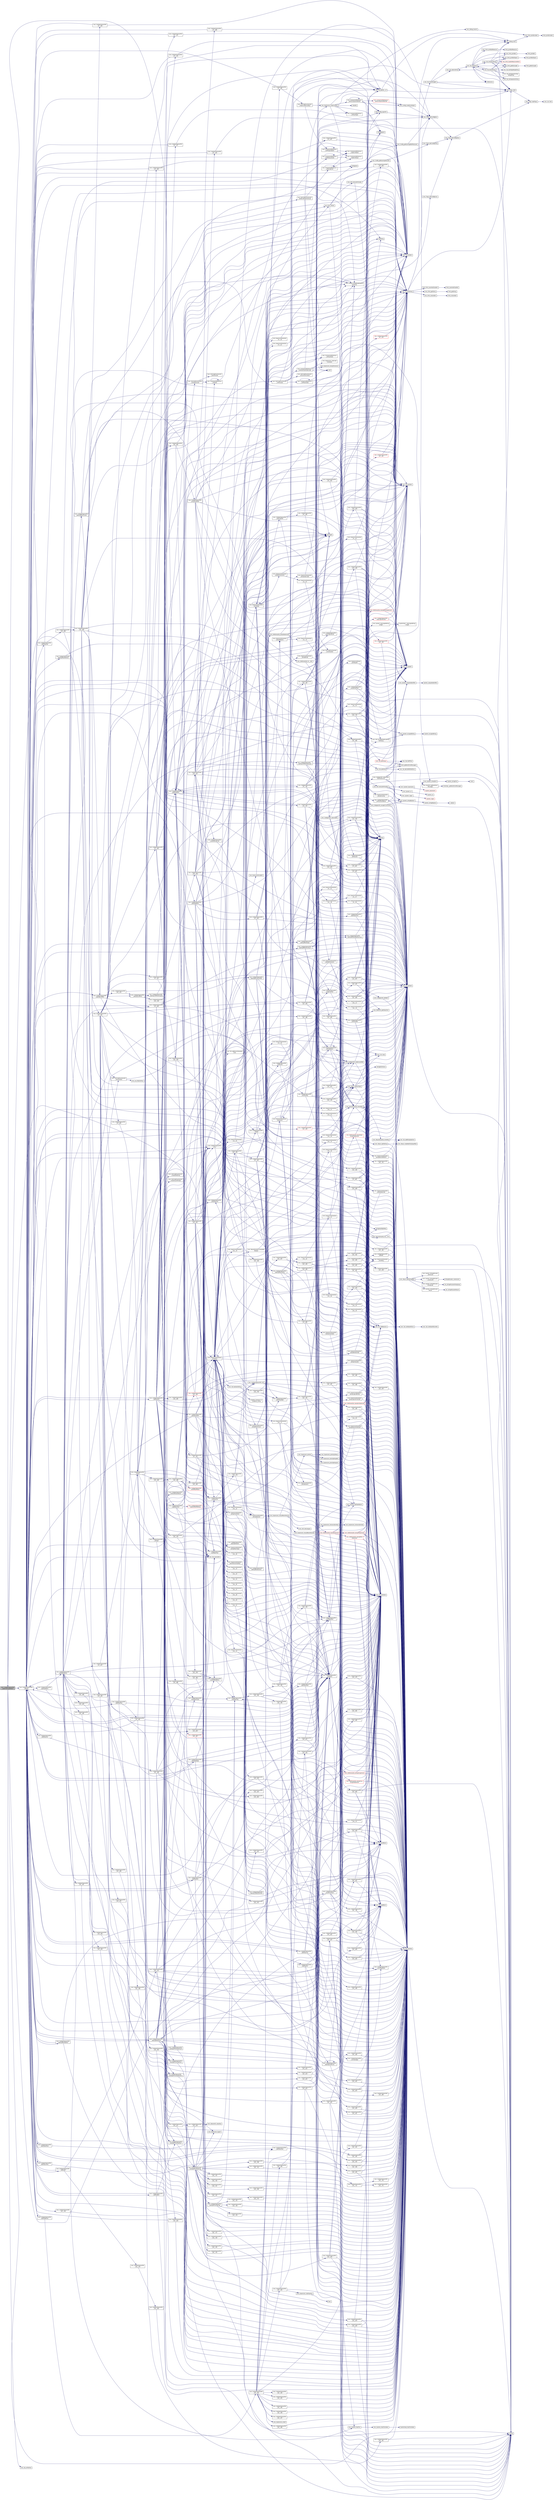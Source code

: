 digraph "omc_CodegenSparseFMI_algStmtAssignPattern"
{
  edge [fontname="Helvetica",fontsize="10",labelfontname="Helvetica",labelfontsize="10"];
  node [fontname="Helvetica",fontsize="10",shape=record];
  rankdir="LR";
  Node23210 [label="omc_CodegenSparseFMI\l_algStmtAssignPattern",height=0.2,width=0.4,color="black", fillcolor="grey75", style="filled", fontcolor="black"];
  Node23210 -> Node23211 [color="midnightblue",fontsize="10",style="solid",fontname="Helvetica"];
  Node23211 [label="omc_CodegenSparseFMI\l_daeExp",height=0.2,width=0.4,color="black", fillcolor="white", style="filled",URL="$d1/d2e/_codegen_sparse_f_m_i_8c.html#ab26972f772620810838d527d8554f2ac"];
  Node23211 -> Node23212 [color="midnightblue",fontsize="10",style="solid",fontname="Helvetica"];
  Node23212 [label="omc_Tpl_writeTok",height=0.2,width=0.4,color="black", fillcolor="white", style="filled",URL="$d7/d52/_tpl_8c.html#a1038a57834f028b49f38adc4d5fcd049"];
  Node23212 -> Node23213 [color="midnightblue",fontsize="10",style="solid",fontname="Helvetica"];
  Node23213 [label="strcmp",height=0.2,width=0.4,color="black", fillcolor="white", style="filled",URL="$db/d13/_c_vode_get_8m.html#ab022bbe018438998408fda94a327a547"];
  Node23211 -> Node23214 [color="midnightblue",fontsize="10",style="solid",fontname="Helvetica"];
  Node23214 [label="omc_Tpl_writeStr",height=0.2,width=0.4,color="black", fillcolor="white", style="filled",URL="$d7/d52/_tpl_8c.html#ada57037d1430be632aea182a946c3245"];
  Node23214 -> Node23213 [color="midnightblue",fontsize="10",style="solid",fontname="Helvetica"];
  Node23214 -> Node23215 [color="midnightblue",fontsize="10",style="solid",fontname="Helvetica"];
  Node23215 [label="omc_System_stringFind",height=0.2,width=0.4,color="black", fillcolor="white", style="filled",URL="$d1/d95/_system_8c.html#aaf91a54874eb5ec9ee51361de070f43f"];
  Node23215 -> Node23216 [color="midnightblue",fontsize="10",style="solid",fontname="Helvetica"];
  Node23216 [label="System_stringFind",height=0.2,width=0.4,color="black", fillcolor="white", style="filled",URL="$d8/d28/_compiler_2boot_2build_2system_8h.html#a616f6ee1c9578bea3ee5ecb840b19682"];
  Node23216 -> Node23217 [color="midnightblue",fontsize="10",style="solid",fontname="Helvetica"];
  Node23217 [label="strstr",height=0.2,width=0.4,color="black", fillcolor="white", style="filled",URL="$df/deb/3rd_party_2regex-0_812_2test_2test_8c.html#a1e5ffad39b65fa937afd3ee288ccf877"];
  Node23211 -> Node23218 [color="midnightblue",fontsize="10",style="solid",fontname="Helvetica"];
  Node23218 [label="intString",height=0.2,width=0.4,color="black", fillcolor="white", style="filled",URL="$d2/d57/build_2include_2omc_2c_2meta_2meta__modelica__builtin_8h.html#a751bf2360cb3df6de97811998890b7ea"];
  Node23211 -> Node23219 [color="midnightblue",fontsize="10",style="solid",fontname="Helvetica"];
  Node23219 [label="realString",height=0.2,width=0.4,color="black", fillcolor="white", style="filled",URL="$d2/d57/build_2include_2omc_2c_2meta_2meta__modelica__builtin_8h.html#a87fa8e77dec9dc00c51dc3bada543d0d"];
  Node23211 -> Node23220 [color="midnightblue",fontsize="10",style="solid",fontname="Helvetica"];
  Node23220 [label="omc_CodegenSparseFMI\l_daeExpSconst",height=0.2,width=0.4,color="black", fillcolor="white", style="filled",URL="$d1/d2e/_codegen_sparse_f_m_i_8c.html#af174c0a3e0a098b60ff2658f1d1d2d80"];
  Node23220 -> Node23212 [color="midnightblue",fontsize="10",style="solid",fontname="Helvetica"];
  Node23220 -> Node23221 [color="midnightblue",fontsize="10",style="solid",fontname="Helvetica"];
  Node23221 [label="omc_Util_escapeModelicaString\lToCString",height=0.2,width=0.4,color="black", fillcolor="white", style="filled",URL="$d9/d7c/_compiler_2boot_2build_2util_8c.html#a0f96a57566dff2c80b35326f8c575873"];
  Node23221 -> Node23222 [color="midnightblue",fontsize="10",style="solid",fontname="Helvetica"];
  Node23222 [label="omc_System_escapedString",height=0.2,width=0.4,color="black", fillcolor="white", style="filled",URL="$d1/d95/_system_8c.html#a170d374b1efa7c49852464d3033532fe"];
  Node23222 -> Node23223 [color="midnightblue",fontsize="10",style="solid",fontname="Helvetica"];
  Node23223 [label="System_escapedString",height=0.2,width=0.4,color="black", fillcolor="white", style="filled",URL="$d8/d28/_compiler_2boot_2build_2system_8h.html#aae4f4ade8d6d1432e5d84736552cb4e6"];
  Node23220 -> Node23214 [color="midnightblue",fontsize="10",style="solid",fontname="Helvetica"];
  Node23211 -> Node23224 [color="midnightblue",fontsize="10",style="solid",fontname="Helvetica"];
  Node23224 [label="omc_CodegenSparseFMI\l_fun__518",height=0.2,width=0.4,color="black", fillcolor="white", style="filled",URL="$d1/d2e/_codegen_sparse_f_m_i_8c.html#a67cef318ec953a01d5cc66a289b9335b"];
  Node23224 -> Node23212 [color="midnightblue",fontsize="10",style="solid",fontname="Helvetica"];
  Node23211 -> Node23225 [color="midnightblue",fontsize="10",style="solid",fontname="Helvetica"];
  Node23225 [label="omc_CodegenSparseFMI\l_daeExpCrefRhs",height=0.2,width=0.4,color="black", fillcolor="white", style="filled",URL="$d1/d2e/_codegen_sparse_f_m_i_8c.html#a1c8b7f7c630c2bb7f0ccdfe262bce698"];
  Node23225 -> Node23226 [color="midnightblue",fontsize="10",style="solid",fontname="Helvetica"];
  Node23226 [label="omc_CodegenSparseFMI\l_fun__523",height=0.2,width=0.4,color="black", fillcolor="white", style="filled",URL="$d1/d2e/_codegen_sparse_f_m_i_8c.html#ac21903386a6c12cb7ddc073d1d74c9a8"];
  Node23226 -> Node23227 [color="midnightblue",fontsize="10",style="solid",fontname="Helvetica"];
  Node23227 [label="omc_CodegenSparseFMI\l_daeExpCrefRhs2",height=0.2,width=0.4,color="black", fillcolor="white", style="filled",URL="$d1/d2e/_codegen_sparse_f_m_i_8c.html#a3fceaffa231b419c45cb8edadd4ba04a"];
  Node23227 -> Node23228 [color="midnightblue",fontsize="10",style="solid",fontname="Helvetica"];
  Node23228 [label="omc_CodegenSparseFMI\l_daeExpCrefRhsArrayBox",height=0.2,width=0.4,color="black", fillcolor="white", style="filled",URL="$d1/d2e/_codegen_sparse_f_m_i_8c.html#ac5ada71119621d15152bb6fa353e7154"];
  Node23228 -> Node23229 [color="midnightblue",fontsize="10",style="solid",fontname="Helvetica"];
  Node23229 [label="omc_CodegenSparseFMI\l_fun__536",height=0.2,width=0.4,color="black", fillcolor="white", style="filled",URL="$d1/d2e/_codegen_sparse_f_m_i_8c.html#a121754d4f9254b91062455b675e89948"];
  Node23229 -> Node23230 [color="midnightblue",fontsize="10",style="solid",fontname="Helvetica"];
  Node23230 [label="omc_CodegenSparseFMI\l_expTypeArray",height=0.2,width=0.4,color="black", fillcolor="white", style="filled",URL="$d1/d2e/_codegen_sparse_f_m_i_8c.html#a64dfaa83232c795757108208e84f0850"];
  Node23230 -> Node23231 [color="midnightblue",fontsize="10",style="solid",fontname="Helvetica"];
  Node23231 [label="omc_CodegenSparseFMI\l_expTypeFlag",height=0.2,width=0.4,color="black", fillcolor="white", style="filled",URL="$d1/d2e/_codegen_sparse_f_m_i_8c.html#a6795f6b6f55ae5a0e5b6c4283d5d4a8e"];
  Node23231 -> Node23232 [color="midnightblue",fontsize="10",style="solid",fontname="Helvetica"];
  Node23232 [label="omc_CodegenSparseFMI\l_fun__706",height=0.2,width=0.4,color="black", fillcolor="white", style="filled",URL="$d1/d2e/_codegen_sparse_f_m_i_8c.html#aa99ff9cf4eaae56f2feaa06c84e7dbba"];
  Node23232 -> Node23233 [color="midnightblue",fontsize="10",style="solid",fontname="Helvetica"];
  Node23233 [label="omc_CodegenSparseFMI\l_expTypeShort",height=0.2,width=0.4,color="black", fillcolor="white", style="filled",URL="$d1/d2e/_codegen_sparse_f_m_i_8c.html#a1c2b815a074641365b8540e30d164b5f"];
  Node23233 -> Node23212 [color="midnightblue",fontsize="10",style="solid",fontname="Helvetica"];
  Node23233 -> Node23234 [color="midnightblue",fontsize="10",style="solid",fontname="Helvetica"];
  Node23234 [label="omc_Config_acceptMetaModelica\lGrammar",height=0.2,width=0.4,color="black", fillcolor="white", style="filled",URL="$d1/d5c/_config_8c.html#abbb1ebde9dd1336640d4feb5ef557d9a"];
  Node23234 -> Node23235 [color="midnightblue",fontsize="10",style="solid",fontname="Helvetica"];
  Node23235 [label="omc_Flags_getConfigEnum",height=0.2,width=0.4,color="black", fillcolor="white", style="filled",URL="$d3/db3/_flags_8c.html#add52ff282ca5df852c1905fabb4571c9"];
  Node23235 -> Node23236 [color="midnightblue",fontsize="10",style="solid",fontname="Helvetica"];
  Node23236 [label="omc_Flags_getConfigValue",height=0.2,width=0.4,color="black", fillcolor="white", style="filled",URL="$d3/db3/_flags_8c.html#a96ba70d54b6662cf90933a207c0c6b8e"];
  Node23236 -> Node23237 [color="midnightblue",fontsize="10",style="solid",fontname="Helvetica"];
  Node23237 [label="omc_Flags_loadFlags",height=0.2,width=0.4,color="black", fillcolor="white", style="filled",URL="$d3/db3/_flags_8c.html#a760d66f53b65ac257876ca0f6308f09f"];
  Node23237 -> Node23238 [color="midnightblue",fontsize="10",style="solid",fontname="Helvetica"];
  Node23238 [label="omc_List_fold",height=0.2,width=0.4,color="black", fillcolor="white", style="filled",URL="$da/d72/_compiler_2boot_2build_2list_8c.html#a3ec1ee3a5ff53be9af368e290be09182"];
  Node23233 -> Node23239 [color="midnightblue",fontsize="10",style="solid",fontname="Helvetica"];
  Node23239 [label="omc_CodegenSparseFMI\l_fun__690",height=0.2,width=0.4,color="black", fillcolor="white", style="filled",URL="$d1/d2e/_codegen_sparse_f_m_i_8c.html#a8c8004126dd517e4a134acab7fcc43a5"];
  Node23239 -> Node23212 [color="midnightblue",fontsize="10",style="solid",fontname="Helvetica"];
  Node23233 -> Node23240 [color="midnightblue",fontsize="10",style="solid",fontname="Helvetica"];
  Node23240 [label="omc_ClassInf_getStateName",height=0.2,width=0.4,color="black", fillcolor="white", style="filled",URL="$d4/d47/_class_inf_8c.html#a13bf30a04c4c83a98a949a2fb106aa2a"];
  Node23233 -> Node23241 [color="midnightblue",fontsize="10",style="solid",fontname="Helvetica"];
  Node23241 [label="omc_CodegenUtil_underscorePath",height=0.2,width=0.4,color="black", fillcolor="white", style="filled",URL="$de/d91/_codegen_util_8c.html#a1f1383df613db73164b297470f762459"];
  Node23241 -> Node23242 [color="midnightblue",fontsize="10",style="solid",fontname="Helvetica"];
  Node23242 [label="omc_CodegenUtil_replaceDot\lAndUnderscore",height=0.2,width=0.4,color="black", fillcolor="white", style="filled",URL="$de/d91/_codegen_util_8c.html#a4a3591cd347973b3220fe437765dab23"];
  Node23242 -> Node23243 [color="midnightblue",fontsize="10",style="solid",fontname="Helvetica"];
  Node23243 [label="omc_System_stringReplace",height=0.2,width=0.4,color="black", fillcolor="white", style="filled",URL="$d1/d95/_system_8c.html#a058b959f3f74b2d76bb6b21a01cdddb1"];
  Node23243 -> Node23244 [color="midnightblue",fontsize="10",style="solid",fontname="Helvetica"];
  Node23244 [label="System_stringReplace",height=0.2,width=0.4,color="black", fillcolor="white", style="filled",URL="$d8/d28/_compiler_2boot_2build_2system_8h.html#abd9e4634afacfdd5c965aee4d8662e35"];
  Node23244 -> Node23245 [color="midnightblue",fontsize="10",style="solid",fontname="Helvetica"];
  Node23245 [label="_replace",height=0.2,width=0.4,color="black", fillcolor="white", style="filled",URL="$d0/dfd/printimpl_8c.html#a0ba59718edccbb5a0e203e2c9600a69c"];
  Node23242 -> Node23214 [color="midnightblue",fontsize="10",style="solid",fontname="Helvetica"];
  Node23242 -> Node23246 [color="midnightblue",fontsize="10",style="solid",fontname="Helvetica"];
  Node23246 [label="omc_Tpl_textString",height=0.2,width=0.4,color="black", fillcolor="white", style="filled",URL="$d7/d52/_tpl_8c.html#a3df7e553e36d815ca12207c1b633f741"];
  Node23246 -> Node23247 [color="midnightblue",fontsize="10",style="solid",fontname="Helvetica"];
  Node23247 [label="omc_Print_saveAndClearBuf",height=0.2,width=0.4,color="black", fillcolor="white", style="filled",URL="$dc/d4a/_print_8c.html#a9be4a7e0fd8ef4d0e9a96b6a7d30129b"];
  Node23247 -> Node23248 [color="midnightblue",fontsize="10",style="solid",fontname="Helvetica"];
  Node23248 [label="Print_saveAndClearBuf",height=0.2,width=0.4,color="black", fillcolor="white", style="filled",URL="$db/def/_print_8h.html#afbd06f69772f11802874118538c5e3cb"];
  Node23246 -> Node23249 [color="midnightblue",fontsize="10",style="solid",fontname="Helvetica"];
  Node23249 [label="omc_Tpl_textStringBuf",height=0.2,width=0.4,color="black", fillcolor="white", style="filled",URL="$d7/d52/_tpl_8c.html#a569b285dc7a7a3d881d4a69ee8857b85"];
  Node23249 -> Node23250 [color="midnightblue",fontsize="10",style="solid",fontname="Helvetica"];
  Node23250 [label="omc_Tpl_tokensString",height=0.2,width=0.4,color="black", fillcolor="white", style="filled",URL="$d7/d52/_tpl_8c.html#a2085a822c35dc488683fbb303c0d6546"];
  Node23250 -> Node23251 [color="midnightblue",fontsize="10",style="solid",fontname="Helvetica"];
  Node23251 [label="omc_Tpl_tokString",height=0.2,width=0.4,color="black", fillcolor="white", style="filled",URL="$d7/d52/_tpl_8c.html#aaad1c380626ef433bd8e0102f48743cf"];
  Node23251 -> Node23252 [color="midnightblue",fontsize="10",style="solid",fontname="Helvetica"];
  Node23252 [label="omc_Print_printBufNewLine",height=0.2,width=0.4,color="black", fillcolor="white", style="filled",URL="$dc/d4a/_print_8c.html#a56936142cb06c2610c5c55a0f0672826"];
  Node23252 -> Node23253 [color="midnightblue",fontsize="10",style="solid",fontname="Helvetica"];
  Node23253 [label="Print_printBufNewLine",height=0.2,width=0.4,color="black", fillcolor="white", style="filled",URL="$db/def/_print_8h.html#a3b18f8c254923287e4e0dc39d5c39a3a"];
  Node23251 -> Node23254 [color="midnightblue",fontsize="10",style="solid",fontname="Helvetica"];
  Node23254 [label="omc_Print_getBufLength",height=0.2,width=0.4,color="black", fillcolor="white", style="filled",URL="$dc/d4a/_print_8c.html#a65cb82b6b1bc6acf3a656ef9978109b2"];
  Node23254 -> Node23255 [color="midnightblue",fontsize="10",style="solid",fontname="Helvetica"];
  Node23255 [label="Print_getBufLength",height=0.2,width=0.4,color="black", fillcolor="white", style="filled",URL="$db/def/_print_8h.html#a512282b99288e8ec6b431e7dee78c76f"];
  Node23251 -> Node23256 [color="midnightblue",fontsize="10",style="solid",fontname="Helvetica"];
  Node23256 [label="omc_Print_printBufSpace",height=0.2,width=0.4,color="black", fillcolor="white", style="filled",URL="$dc/d4a/_print_8c.html#a02aa663c225bece7c208406683415d6f"];
  Node23256 -> Node23257 [color="midnightblue",fontsize="10",style="solid",fontname="Helvetica"];
  Node23257 [label="Print_printBufSpace",height=0.2,width=0.4,color="black", fillcolor="white", style="filled",URL="$db/def/_print_8h.html#a494a05754b95d4ded8cf421fe8799495"];
  Node23251 -> Node23258 [color="midnightblue",fontsize="10",style="solid",fontname="Helvetica"];
  Node23258 [label="omc_Print_printBuf",height=0.2,width=0.4,color="black", fillcolor="white", style="filled",URL="$dc/d4a/_print_8c.html#a0814578dcc1618c6b57729067765170b"];
  Node23258 -> Node23259 [color="midnightblue",fontsize="10",style="solid",fontname="Helvetica"];
  Node23259 [label="Print_printBuf",height=0.2,width=0.4,color="black", fillcolor="white", style="filled",URL="$db/def/_print_8h.html#a4e09b57c2e6549226f6669ca20a3cf07"];
  Node23251 -> Node23260 [color="midnightblue",fontsize="10",style="solid",fontname="Helvetica"];
  Node23260 [label="omc_Tpl_stringListString",height=0.2,width=0.4,color="black", fillcolor="white", style="filled",URL="$d7/d52/_tpl_8c.html#aee284774d669dd515363b1fac8b7086c"];
  Node23260 -> Node23213 [color="midnightblue",fontsize="10",style="solid",fontname="Helvetica"];
  Node23260 -> Node23254 [color="midnightblue",fontsize="10",style="solid",fontname="Helvetica"];
  Node23260 -> Node23256 [color="midnightblue",fontsize="10",style="solid",fontname="Helvetica"];
  Node23260 -> Node23258 [color="midnightblue",fontsize="10",style="solid",fontname="Helvetica"];
  Node23260 -> Node23261 [color="midnightblue",fontsize="10",style="solid",fontname="Helvetica"];
  Node23261 [label="omc_Print_hasBufNewLineAtEnd",height=0.2,width=0.4,color="red", fillcolor="white", style="filled",URL="$dc/d4a/_print_8c.html#a688e4a253785b1cd5b77e1a52c1a6dca"];
  Node23260 -> Node23263 [color="midnightblue",fontsize="10",style="solid",fontname="Helvetica"];
  Node23263 [label="omc_Flags_isSet",height=0.2,width=0.4,color="black", fillcolor="white", style="filled",URL="$d3/db3/_flags_8c.html#a34e6591659b1578969141a635ff24042"];
  Node23263 -> Node23237 [color="midnightblue",fontsize="10",style="solid",fontname="Helvetica"];
  Node23260 -> Node23264 [color="midnightblue",fontsize="10",style="solid",fontname="Helvetica"];
  Node23264 [label="omc_Debug_trace",height=0.2,width=0.4,color="black", fillcolor="white", style="filled",URL="$d6/d1d/_compiler_2boot_2build_2debug_8c.html#a465f6e24432a8b1db4c7576ea09e7259"];
  Node23264 -> Node23265 [color="midnightblue",fontsize="10",style="solid",fontname="Helvetica"];
  Node23265 [label="omc_Print_printErrorBuf",height=0.2,width=0.4,color="black", fillcolor="white", style="filled",URL="$dc/d4a/_print_8c.html#a136f27763cbad8fdab9e975d877aff4b"];
  Node23265 -> Node23266 [color="midnightblue",fontsize="10",style="solid",fontname="Helvetica"];
  Node23266 [label="Print_printErrorBuf",height=0.2,width=0.4,color="black", fillcolor="white", style="filled",URL="$db/def/_print_8h.html#ac4ef051f731ad4fd851c45be8d215b4c"];
  Node23251 -> Node23267 [color="midnightblue",fontsize="10",style="solid",fontname="Helvetica"];
  Node23267 [label="omc_Tpl_blockString",height=0.2,width=0.4,color="black", fillcolor="white", style="filled",URL="$d7/d52/_tpl_8c.html#a5439b4832f78013add9b4aa8389f2bdc"];
  Node23267 -> Node23250 [color="midnightblue",fontsize="10",style="solid",fontname="Helvetica"];
  Node23267 -> Node23256 [color="midnightblue",fontsize="10",style="solid",fontname="Helvetica"];
  Node23267 -> Node23254 [color="midnightblue",fontsize="10",style="solid",fontname="Helvetica"];
  Node23267 -> Node23251 [color="midnightblue",fontsize="10",style="solid",fontname="Helvetica"];
  Node23267 -> Node23268 [color="midnightblue",fontsize="10",style="solid",fontname="Helvetica"];
  Node23268 [label="omc_Tpl_iterSeparatorString",height=0.2,width=0.4,color="black", fillcolor="white", style="filled",URL="$d7/d52/_tpl_8c.html#aac82332fb79d7c0b20e59be6a4161452"];
  Node23268 -> Node23251 [color="midnightblue",fontsize="10",style="solid",fontname="Helvetica"];
  Node23267 -> Node23269 [color="midnightblue",fontsize="10",style="solid",fontname="Helvetica"];
  Node23269 [label="omc_Tpl_iterSeparatorAlign\lWrapString",height=0.2,width=0.4,color="black", fillcolor="white", style="filled",URL="$d7/d52/_tpl_8c.html#abf190d9e11ccd80e0749d132287e5052"];
  Node23267 -> Node23270 [color="midnightblue",fontsize="10",style="solid",fontname="Helvetica"];
  Node23270 [label="omc_Tpl_iterAlignWrapString",height=0.2,width=0.4,color="black", fillcolor="white", style="filled",URL="$d7/d52/_tpl_8c.html#a6b1e4c1278b1da42e896a4ea81cc6fd3"];
  Node23267 -> Node23263 [color="midnightblue",fontsize="10",style="solid",fontname="Helvetica"];
  Node23267 -> Node23264 [color="midnightblue",fontsize="10",style="solid",fontname="Helvetica"];
  Node23251 -> Node23271 [color="midnightblue",fontsize="10",style="solid",fontname="Helvetica"];
  Node23271 [label="listReverse",height=0.2,width=0.4,color="black", fillcolor="white", style="filled",URL="$d2/d57/build_2include_2omc_2c_2meta_2meta__modelica__builtin_8h.html#a81001ba45c298ade27540edd2589777c"];
  Node23251 -> Node23263 [color="midnightblue",fontsize="10",style="solid",fontname="Helvetica"];
  Node23251 -> Node23264 [color="midnightblue",fontsize="10",style="solid",fontname="Helvetica"];
  Node23249 -> Node23271 [color="midnightblue",fontsize="10",style="solid",fontname="Helvetica"];
  Node23249 -> Node23263 [color="midnightblue",fontsize="10",style="solid",fontname="Helvetica"];
  Node23249 -> Node23264 [color="midnightblue",fontsize="10",style="solid",fontname="Helvetica"];
  Node23246 -> Node23272 [color="midnightblue",fontsize="10",style="solid",fontname="Helvetica"];
  Node23272 [label="omc_Print_getString",height=0.2,width=0.4,color="black", fillcolor="white", style="filled",URL="$dc/d4a/_print_8c.html#a24f4e5ba012abc81ac68e0c3bfb3dfcb"];
  Node23272 -> Node23273 [color="midnightblue",fontsize="10",style="solid",fontname="Helvetica"];
  Node23273 [label="Print_getString",height=0.2,width=0.4,color="black", fillcolor="white", style="filled",URL="$db/def/_print_8h.html#adc535a7680da761472c50a3613eba8d7"];
  Node23246 -> Node23274 [color="midnightblue",fontsize="10",style="solid",fontname="Helvetica"];
  Node23274 [label="omc_Print_restoreBuf",height=0.2,width=0.4,color="black", fillcolor="white", style="filled",URL="$dc/d4a/_print_8c.html#ab5cdbbbaeeac69f9d76f10b1354c7ba2"];
  Node23274 -> Node23275 [color="midnightblue",fontsize="10",style="solid",fontname="Helvetica"];
  Node23275 [label="Print_restoreBuf",height=0.2,width=0.4,color="black", fillcolor="white", style="filled",URL="$db/def/_print_8h.html#a30efd8fc4a8cb13b594cb63bcac9407c"];
  Node23246 -> Node23263 [color="midnightblue",fontsize="10",style="solid",fontname="Helvetica"];
  Node23246 -> Node23264 [color="midnightblue",fontsize="10",style="solid",fontname="Helvetica"];
  Node23242 -> Node23276 [color="midnightblue",fontsize="10",style="solid",fontname="Helvetica"];
  Node23276 [label="omc_System_unquoteIdentifier",height=0.2,width=0.4,color="black", fillcolor="white", style="filled",URL="$d1/d95/_system_8c.html#ac678e26dc7e5e44c5a62fa720045ba0b"];
  Node23276 -> Node23277 [color="midnightblue",fontsize="10",style="solid",fontname="Helvetica"];
  Node23277 [label="System_unquoteIdentifier",height=0.2,width=0.4,color="black", fillcolor="white", style="filled",URL="$d8/d28/_compiler_2boot_2build_2system_8h.html#a2a6d691709998419f6ae991b9e754117"];
  Node23241 -> Node23212 [color="midnightblue",fontsize="10",style="solid",fontname="Helvetica"];
  Node23232 -> Node23278 [color="midnightblue",fontsize="10",style="solid",fontname="Helvetica"];
  Node23278 [label="omc_CodegenSparseFMI\l_fun__704",height=0.2,width=0.4,color="black", fillcolor="white", style="filled",URL="$d1/d2e/_codegen_sparse_f_m_i_8c.html#a819b0e086f2b4da0737832abca63ffed"];
  Node23278 -> Node23212 [color="midnightblue",fontsize="10",style="solid",fontname="Helvetica"];
  Node23278 -> Node23233 [color="midnightblue",fontsize="10",style="solid",fontname="Helvetica"];
  Node23278 -> Node23279 [color="midnightblue",fontsize="10",style="solid",fontname="Helvetica"];
  Node23279 [label="omc_CodegenSparseFMI\l_fun__703",height=0.2,width=0.4,color="black", fillcolor="white", style="filled",URL="$d1/d2e/_codegen_sparse_f_m_i_8c.html#aac64164dc707a7060695b16289c95363"];
  Node23279 -> Node23212 [color="midnightblue",fontsize="10",style="solid",fontname="Helvetica"];
  Node23279 -> Node23240 [color="midnightblue",fontsize="10",style="solid",fontname="Helvetica"];
  Node23279 -> Node23241 [color="midnightblue",fontsize="10",style="solid",fontname="Helvetica"];
  Node23279 -> Node23233 [color="midnightblue",fontsize="10",style="solid",fontname="Helvetica"];
  Node23232 -> Node23212 [color="midnightblue",fontsize="10",style="solid",fontname="Helvetica"];
  Node23232 -> Node23280 [color="midnightblue",fontsize="10",style="solid",fontname="Helvetica"];
  Node23280 [label="omc_CodegenSparseFMI\l_fun__705",height=0.2,width=0.4,color="black", fillcolor="white", style="filled",URL="$d1/d2e/_codegen_sparse_f_m_i_8c.html#a92271e2ad4042c0e75f2a0f81f09aed9"];
  Node23280 -> Node23233 [color="midnightblue",fontsize="10",style="solid",fontname="Helvetica"];
  Node23280 -> Node23212 [color="midnightblue",fontsize="10",style="solid",fontname="Helvetica"];
  Node23280 -> Node23231 [color="midnightblue",fontsize="10",style="solid",fontname="Helvetica"];
  Node23229 -> Node23281 [color="midnightblue",fontsize="10",style="solid",fontname="Helvetica"];
  Node23281 [label="omc_CodegenSparseFMI\l_tempDecl",height=0.2,width=0.4,color="black", fillcolor="white", style="filled",URL="$d1/d2e/_codegen_sparse_f_m_i_8c.html#a41b68e3e9765b2d8afc8ce6102197450"];
  Node23281 -> Node23212 [color="midnightblue",fontsize="10",style="solid",fontname="Helvetica"];
  Node23281 -> Node23282 [color="midnightblue",fontsize="10",style="solid",fontname="Helvetica"];
  Node23282 [label="omc_System_tmpTick",height=0.2,width=0.4,color="black", fillcolor="white", style="filled",URL="$d1/d95/_system_8c.html#abfcc4960d3ab4c6a88ea3a5d34d8ffe8"];
  Node23282 -> Node23283 [color="midnightblue",fontsize="10",style="solid",fontname="Helvetica"];
  Node23283 [label="omc_System_tmpTickIndex",height=0.2,width=0.4,color="black", fillcolor="white", style="filled",URL="$d1/d95/_system_8c.html#a20b3030a9ff040efb53eeaa6f1f0eb5e"];
  Node23283 -> Node23284 [color="midnightblue",fontsize="10",style="solid",fontname="Helvetica"];
  Node23284 [label="SystemImpl_tmpTickIndex",height=0.2,width=0.4,color="black", fillcolor="white", style="filled",URL="$d8/d28/_compiler_2boot_2build_2system_8h.html#a90c145e300ea9097787a310b2ba0deda"];
  Node23281 -> Node23214 [color="midnightblue",fontsize="10",style="solid",fontname="Helvetica"];
  Node23281 -> Node23218 [color="midnightblue",fontsize="10",style="solid",fontname="Helvetica"];
  Node23281 -> Node23285 [color="midnightblue",fontsize="10",style="solid",fontname="Helvetica"];
  Node23285 [label="omc_CodegenSparseFMI\l_fun__683",height=0.2,width=0.4,color="black", fillcolor="white", style="filled",URL="$d1/d2e/_codegen_sparse_f_m_i_8c.html#adb1f709f6ee5a3c64e0cb81045966ea2"];
  Node23285 -> Node23286 [color="midnightblue",fontsize="10",style="solid",fontname="Helvetica"];
  Node23286 [label="stringHashDjb2Mod",height=0.2,width=0.4,color="black", fillcolor="white", style="filled",URL="$d2/d57/build_2include_2omc_2c_2meta_2meta__modelica__builtin_8h.html#a71a925de64a6f26ca5ef2903b616e73d"];
  Node23285 -> Node23213 [color="midnightblue",fontsize="10",style="solid",fontname="Helvetica"];
  Node23285 -> Node23287 [color="midnightblue",fontsize="10",style="solid",fontname="Helvetica"];
  Node23287 [label="omc_Tpl_pushBlock",height=0.2,width=0.4,color="black", fillcolor="white", style="filled",URL="$d7/d52/_tpl_8c.html#a99d6bda0846441f21c5081261888085a"];
  Node23285 -> Node23212 [color="midnightblue",fontsize="10",style="solid",fontname="Helvetica"];
  Node23285 -> Node23288 [color="midnightblue",fontsize="10",style="solid",fontname="Helvetica"];
  Node23288 [label="omc_Tpl_writeText",height=0.2,width=0.4,color="black", fillcolor="white", style="filled",URL="$d7/d52/_tpl_8c.html#a7e5a397e973cf3de37af50d58cbb789f"];
  Node23285 -> Node23289 [color="midnightblue",fontsize="10",style="solid",fontname="Helvetica"];
  Node23289 [label="omc_Tpl_popBlock",height=0.2,width=0.4,color="black", fillcolor="white", style="filled",URL="$d7/d52/_tpl_8c.html#a6cf6c8514535aa47abb9ff6badd4f6a5"];
  Node23281 -> Node23288 [color="midnightblue",fontsize="10",style="solid",fontname="Helvetica"];
  Node23229 -> Node23246 [color="midnightblue",fontsize="10",style="solid",fontname="Helvetica"];
  Node23229 -> Node23290 [color="midnightblue",fontsize="10",style="solid",fontname="Helvetica"];
  Node23290 [label="listLength",height=0.2,width=0.4,color="black", fillcolor="white", style="filled",URL="$d2/d57/build_2include_2omc_2c_2meta_2meta__modelica__builtin_8h.html#a6983369f3c3e3e8cc41ac483c9a9baf1"];
  Node23229 -> Node23214 [color="midnightblue",fontsize="10",style="solid",fontname="Helvetica"];
  Node23229 -> Node23218 [color="midnightblue",fontsize="10",style="solid",fontname="Helvetica"];
  Node23229 -> Node23291 [color="midnightblue",fontsize="10",style="solid",fontname="Helvetica"];
  Node23291 [label="omc_Tpl_pushIter",height=0.2,width=0.4,color="black", fillcolor="white", style="filled",URL="$d7/d52/_tpl_8c.html#a79ae8e0232bfdb080d90e9f7890dc199"];
  Node23229 -> Node23292 [color="midnightblue",fontsize="10",style="solid",fontname="Helvetica"];
  Node23292 [label="omc_CodegenSparseFMI\l_lm__535",height=0.2,width=0.4,color="black", fillcolor="white", style="filled",URL="$d1/d2e/_codegen_sparse_f_m_i_8c.html#a0cc17a02391ca8d1c517dbb95fd9ffd6"];
  Node23292 -> Node23293 [color="midnightblue",fontsize="10",style="solid",fontname="Helvetica"];
  Node23293 [label="omc_CodegenSparseFMI\l_dimension",height=0.2,width=0.4,color="black", fillcolor="white", style="filled",URL="$d1/d2e/_codegen_sparse_f_m_i_8c.html#ae8cd650b009691f6530a5710a8c7226a"];
  Node23293 -> Node23214 [color="midnightblue",fontsize="10",style="solid",fontname="Helvetica"];
  Node23293 -> Node23218 [color="midnightblue",fontsize="10",style="solid",fontname="Helvetica"];
  Node23293 -> Node23212 [color="midnightblue",fontsize="10",style="solid",fontname="Helvetica"];
  Node23292 -> Node23294 [color="midnightblue",fontsize="10",style="solid",fontname="Helvetica"];
  Node23294 [label="omc_Tpl_nextIter",height=0.2,width=0.4,color="black", fillcolor="white", style="filled",URL="$d7/d52/_tpl_8c.html#ae3c38d796bafc525ba51ed985d39c720"];
  Node23229 -> Node23295 [color="midnightblue",fontsize="10",style="solid",fontname="Helvetica"];
  Node23295 [label="omc_Tpl_popIter",height=0.2,width=0.4,color="black", fillcolor="white", style="filled",URL="$d7/d52/_tpl_8c.html#abda700a6d3553ffecd4d194dea81a179"];
  Node23229 -> Node23233 [color="midnightblue",fontsize="10",style="solid",fontname="Helvetica"];
  Node23229 -> Node23288 [color="midnightblue",fontsize="10",style="solid",fontname="Helvetica"];
  Node23229 -> Node23212 [color="midnightblue",fontsize="10",style="solid",fontname="Helvetica"];
  Node23229 -> Node23296 [color="midnightblue",fontsize="10",style="solid",fontname="Helvetica"];
  Node23296 [label="omc_CodegenSparseFMI\l_arrayCrefCStr",height=0.2,width=0.4,color="black", fillcolor="white", style="filled",URL="$d1/d2e/_codegen_sparse_f_m_i_8c.html#ac511a5eb194ff694eb0a1d79e1a6c1a0"];
  Node23296 -> Node23212 [color="midnightblue",fontsize="10",style="solid",fontname="Helvetica"];
  Node23296 -> Node23297 [color="midnightblue",fontsize="10",style="solid",fontname="Helvetica"];
  Node23297 [label="omc_CodegenSparseFMI\l_arrayCrefCStr2",height=0.2,width=0.4,color="black", fillcolor="white", style="filled",URL="$d1/d2e/_codegen_sparse_f_m_i_8c.html#a2eae96c271500f6a4b91732dd4d2b9ae"];
  Node23297 -> Node23276 [color="midnightblue",fontsize="10",style="solid",fontname="Helvetica"];
  Node23297 -> Node23214 [color="midnightblue",fontsize="10",style="solid",fontname="Helvetica"];
  Node23297 -> Node23298 [color="midnightblue",fontsize="10",style="solid",fontname="Helvetica"];
  Node23298 [label="omc_CodegenSparseFMI\l_subscriptsToCStr2",height=0.2,width=0.4,color="red", fillcolor="white", style="filled",URL="$d1/d2e/_codegen_sparse_f_m_i_8c.html#afbab74c2b626dba7319b3777c0085661"];
  Node23298 -> Node23291 [color="midnightblue",fontsize="10",style="solid",fontname="Helvetica"];
  Node23298 -> Node23295 [color="midnightblue",fontsize="10",style="solid",fontname="Helvetica"];
  Node23297 -> Node23212 [color="midnightblue",fontsize="10",style="solid",fontname="Helvetica"];
  Node23227 -> Node23301 [color="midnightblue",fontsize="10",style="solid",fontname="Helvetica"];
  Node23301 [label="omc_CodegenSparseFMI\l_fun__530",height=0.2,width=0.4,color="black", fillcolor="white", style="filled",URL="$d1/d2e/_codegen_sparse_f_m_i_8c.html#adafc20d2b20410209532669c9b45ae16"];
  Node23301 -> Node23302 [color="midnightblue",fontsize="10",style="solid",fontname="Helvetica"];
  Node23302 [label="omc_SimCodeFunctionUtil\l_crefIsScalar",height=0.2,width=0.4,color="black", fillcolor="white", style="filled",URL="$d4/d6b/_sim_code_function_util_8c.html#a55a3b6e0d9d28b3f09202429b8cdd5e2"];
  Node23302 -> Node23303 [color="midnightblue",fontsize="10",style="solid",fontname="Helvetica"];
  Node23303 [label="omc_SimCodeFunctionUtil\l_inFunctionContext",height=0.2,width=0.4,color="black", fillcolor="white", style="filled",URL="$d4/d6b/_sim_code_function_util_8c.html#a5dbdff2bcab94c16861a459388614408"];
  Node23302 -> Node23304 [color="midnightblue",fontsize="10",style="solid",fontname="Helvetica"];
  Node23304 [label="omc_ComponentReference\l_crefLastSubs",height=0.2,width=0.4,color="black", fillcolor="white", style="filled",URL="$d9/d14/_component_reference_8c.html#a3f6103afac7dca99c57aa2db9673bd27"];
  Node23302 -> Node23263 [color="midnightblue",fontsize="10",style="solid",fontname="Helvetica"];
  Node23302 -> Node23305 [color="midnightblue",fontsize="10",style="solid",fontname="Helvetica"];
  Node23305 [label="omc_ComponentReference\l_crefHasScalarSubscripts",height=0.2,width=0.4,color="black", fillcolor="white", style="filled",URL="$d9/d14/_component_reference_8c.html#a6b0e1fecfd57ba5e9ad1b64d47caf553"];
  Node23305 -> Node23304 [color="midnightblue",fontsize="10",style="solid",fontname="Helvetica"];
  Node23305 -> Node23306 [color="midnightblue",fontsize="10",style="solid",fontname="Helvetica"];
  Node23306 [label="omc_Expression_subscript\lConstants",height=0.2,width=0.4,color="black", fillcolor="white", style="filled",URL="$d1/d08/_expression_8c.html#a5ff6627ae2c8b6d4dd46cf1ff5cf2873"];
  Node23305 -> Node23307 [color="midnightblue",fontsize="10",style="solid",fontname="Helvetica"];
  Node23307 [label="omc_ComponentReference\l_crefLastType",height=0.2,width=0.4,color="black", fillcolor="white", style="filled",URL="$d9/d14/_component_reference_8c.html#a4cbfe93b088d5e37d7d9bbd8c886f54d"];
  Node23305 -> Node23308 [color="midnightblue",fontsize="10",style="solid",fontname="Helvetica"];
  Node23308 [label="omc_Expression_arrayDimension",height=0.2,width=0.4,color="black", fillcolor="white", style="filled",URL="$d1/d08/_expression_8c.html#a2a1eb1eb06654bbf7faa4000e0c7cbf3"];
  Node23305 -> Node23290 [color="midnightblue",fontsize="10",style="solid",fontname="Helvetica"];
  Node23305 -> Node23309 [color="midnightblue",fontsize="10",style="solid",fontname="Helvetica"];
  Node23309 [label="void",height=0.2,width=0.4,color="black", fillcolor="white", style="filled",URL="$d1/dd1/3rd_party_2gc_2include_2gc_8h.html#acacfa47efcc44a29f7bb7d98f2a000f8"];
  Node23302 -> Node23310 [color="midnightblue",fontsize="10",style="solid",fontname="Helvetica"];
  Node23310 [label="omc_ComponentReference\l_crefHaveSubs",height=0.2,width=0.4,color="black", fillcolor="white", style="filled",URL="$d9/d14/_component_reference_8c.html#ab27cd80203a3eb7aed5caf370074271b"];
  Node23310 -> Node23215 [color="midnightblue",fontsize="10",style="solid",fontname="Helvetica"];
  Node23310 -> Node23310 [color="midnightblue",fontsize="10",style="solid",fontname="Helvetica"];
  Node23310 -> Node23309 [color="midnightblue",fontsize="10",style="solid",fontname="Helvetica"];
  Node23301 -> Node23311 [color="midnightblue",fontsize="10",style="solid",fontname="Helvetica"];
  Node23311 [label="omc_CodegenSparseFMI\l_fun__529",height=0.2,width=0.4,color="black", fillcolor="white", style="filled",URL="$d1/d2e/_codegen_sparse_f_m_i_8c.html#ada6544d8afd6465616d7ca1d6cf35919"];
  Node23311 -> Node23312 [color="midnightblue",fontsize="10",style="solid",fontname="Helvetica"];
  Node23312 [label="omc_SimCodeFunctionUtil\l_crefSubIsScalar",height=0.2,width=0.4,color="black", fillcolor="white", style="filled",URL="$d4/d6b/_sim_code_function_util_8c.html#a3fe97e4dda7791b1b4a85ef37c08432d"];
  Node23312 -> Node23313 [color="midnightblue",fontsize="10",style="solid",fontname="Helvetica"];
  Node23313 [label="omc_ComponentReference\l_crefSubs",height=0.2,width=0.4,color="black", fillcolor="white", style="filled",URL="$d9/d14/_component_reference_8c.html#a61a4b427dc6a1a1498d05f7d0afa3a72"];
  Node23313 -> Node23313 [color="midnightblue",fontsize="10",style="solid",fontname="Helvetica"];
  Node23313 -> Node23314 [color="midnightblue",fontsize="10",style="solid",fontname="Helvetica"];
  Node23314 [label="listAppend",height=0.2,width=0.4,color="black", fillcolor="white", style="filled",URL="$d2/d57/build_2include_2omc_2c_2meta_2meta__modelica__builtin_8h.html#a56b7e8a835b2d388f5984ca7378bc1ec"];
  Node23312 -> Node23315 [color="midnightblue",fontsize="10",style="solid",fontname="Helvetica"];
  Node23315 [label="omc_SimCodeFunctionUtil\l_subsToScalar",height=0.2,width=0.4,color="black", fillcolor="white", style="filled",URL="$d4/d6b/_sim_code_function_util_8c.html#ab8acad4c1fcad4770eb513f79038154e"];
  Node23311 -> Node23316 [color="midnightblue",fontsize="10",style="solid",fontname="Helvetica"];
  Node23316 [label="omc_CodegenSparseFMI\l_fun__527",height=0.2,width=0.4,color="black", fillcolor="white", style="filled",URL="$d1/d2e/_codegen_sparse_f_m_i_8c.html#a062276f7c90fb95feb046a083d2af7d3"];
  Node23316 -> Node23317 [color="midnightblue",fontsize="10",style="solid",fontname="Helvetica"];
  Node23317 [label="omc_CodegenSparseFMI\l_contextArrayCref",height=0.2,width=0.4,color="black", fillcolor="white", style="filled",URL="$d1/d2e/_codegen_sparse_f_m_i_8c.html#ad34ca042a7daae06a40d75815b95d2ce"];
  Node23317 -> Node23318 [color="midnightblue",fontsize="10",style="solid",fontname="Helvetica"];
  Node23318 [label="omc_CodegenSparseFMI\l_fun__203",height=0.2,width=0.4,color="red", fillcolor="white", style="filled",URL="$d1/d2e/_codegen_sparse_f_m_i_8c.html#a72e44c4b0be7fd2b8711758814a519e9"];
  Node23318 -> Node23212 [color="midnightblue",fontsize="10",style="solid",fontname="Helvetica"];
  Node23318 -> Node23296 [color="midnightblue",fontsize="10",style="solid",fontname="Helvetica"];
  Node23316 -> Node23230 [color="midnightblue",fontsize="10",style="solid",fontname="Helvetica"];
  Node23316 -> Node23281 [color="midnightblue",fontsize="10",style="solid",fontname="Helvetica"];
  Node23316 -> Node23246 [color="midnightblue",fontsize="10",style="solid",fontname="Helvetica"];
  Node23316 -> Node23313 [color="midnightblue",fontsize="10",style="solid",fontname="Helvetica"];
  Node23316 -> Node23320 [color="midnightblue",fontsize="10",style="solid",fontname="Helvetica"];
  Node23320 [label="omc_CodegenSparseFMI\l_daeExpCrefRhsIndexSpec",height=0.2,width=0.4,color="black", fillcolor="white", style="filled",URL="$d1/d2e/_codegen_sparse_f_m_i_8c.html#a59bd853630272057ead85a3b58914019"];
  Node23320 -> Node23290 [color="midnightblue",fontsize="10",style="solid",fontname="Helvetica"];
  Node23320 -> Node23214 [color="midnightblue",fontsize="10",style="solid",fontname="Helvetica"];
  Node23320 -> Node23218 [color="midnightblue",fontsize="10",style="solid",fontname="Helvetica"];
  Node23320 -> Node23291 [color="midnightblue",fontsize="10",style="solid",fontname="Helvetica"];
  Node23320 -> Node23321 [color="midnightblue",fontsize="10",style="solid",fontname="Helvetica"];
  Node23321 [label="omc_CodegenSparseFMI\l_lm__533",height=0.2,width=0.4,color="red", fillcolor="white", style="filled",URL="$d1/d2e/_codegen_sparse_f_m_i_8c.html#a75ebc61d138bcbb2b1fc08805df10b40"];
  Node23321 -> Node23294 [color="midnightblue",fontsize="10",style="solid",fontname="Helvetica"];
  Node23320 -> Node23295 [color="midnightblue",fontsize="10",style="solid",fontname="Helvetica"];
  Node23320 -> Node23281 [color="midnightblue",fontsize="10",style="solid",fontname="Helvetica"];
  Node23320 -> Node23212 [color="midnightblue",fontsize="10",style="solid",fontname="Helvetica"];
  Node23320 -> Node23288 [color="midnightblue",fontsize="10",style="solid",fontname="Helvetica"];
  Node23316 -> Node23212 [color="midnightblue",fontsize="10",style="solid",fontname="Helvetica"];
  Node23316 -> Node23288 [color="midnightblue",fontsize="10",style="solid",fontname="Helvetica"];
  Node23316 -> Node23323 [color="midnightblue",fontsize="10",style="solid",fontname="Helvetica"];
  Node23323 [label="omc_ComponentReference\l_crefStripLastSubs",height=0.2,width=0.4,color="black", fillcolor="white", style="filled",URL="$d9/d14/_component_reference_8c.html#a98a8360029d5518fb72089f8e09a1053"];
  Node23323 -> Node23324 [color="midnightblue",fontsize="10",style="solid",fontname="Helvetica"];
  Node23324 [label="omc_ComponentReference\l_makeCrefIdent",height=0.2,width=0.4,color="black", fillcolor="white", style="filled",URL="$d9/d14/_component_reference_8c.html#a99f05249d0101f2fc925a24367484623"];
  Node23323 -> Node23323 [color="midnightblue",fontsize="10",style="solid",fontname="Helvetica"];
  Node23323 -> Node23325 [color="midnightblue",fontsize="10",style="solid",fontname="Helvetica"];
  Node23325 [label="omc_ComponentReference\l_makeCrefQual",height=0.2,width=0.4,color="black", fillcolor="white", style="filled",URL="$d9/d14/_component_reference_8c.html#a7432b89e50552d0f7590711f64ca96e8"];
  Node23316 -> Node23326 [color="midnightblue",fontsize="10",style="solid",fontname="Helvetica"];
  Node23326 [label="omc_CodegenSparseFMI\l_contextCref",height=0.2,width=0.4,color="black", fillcolor="white", style="filled",URL="$d1/d2e/_codegen_sparse_f_m_i_8c.html#ab493323c2f5e160c78a45d11d7805406"];
  Node23326 -> Node23327 [color="midnightblue",fontsize="10",style="solid",fontname="Helvetica"];
  Node23327 [label="omc_CodegenSparseFMI\l_fun__179",height=0.2,width=0.4,color="black", fillcolor="white", style="filled",URL="$d1/d2e/_codegen_sparse_f_m_i_8c.html#aeaf3383f717379accd0391a45f02b780"];
  Node23327 -> Node23212 [color="midnightblue",fontsize="10",style="solid",fontname="Helvetica"];
  Node23327 -> Node23328 [color="midnightblue",fontsize="10",style="solid",fontname="Helvetica"];
  Node23328 [label="omc_CodegenSparseFMI\l_crefStr",height=0.2,width=0.4,color="black", fillcolor="white", style="filled",URL="$d1/d2e/_codegen_sparse_f_m_i_8c.html#aee65f4ea4fecf662864ce59800cb8248"];
  Node23328 -> Node23214 [color="midnightblue",fontsize="10",style="solid",fontname="Helvetica"];
  Node23328 -> Node23329 [color="midnightblue",fontsize="10",style="solid",fontname="Helvetica"];
  Node23329 [label="omc_CodegenSparseFMI\l_subscriptsStr",height=0.2,width=0.4,color="black", fillcolor="white", style="filled",URL="$d1/d2e/_codegen_sparse_f_m_i_8c.html#a4c5c0a822d0d62ad19094ea732c51403"];
  Node23329 -> Node23212 [color="midnightblue",fontsize="10",style="solid",fontname="Helvetica"];
  Node23329 -> Node23291 [color="midnightblue",fontsize="10",style="solid",fontname="Helvetica"];
  Node23329 -> Node23330 [color="midnightblue",fontsize="10",style="solid",fontname="Helvetica"];
  Node23330 [label="omc_CodegenSparseFMI\l_lm__200",height=0.2,width=0.4,color="black", fillcolor="white", style="filled",URL="$d1/d2e/_codegen_sparse_f_m_i_8c.html#ac9638d7a3c508a618a37ef4d721f78b4"];
  Node23330 -> Node23331 [color="midnightblue",fontsize="10",style="solid",fontname="Helvetica"];
  Node23331 [label="omc_CodegenUtil_subscriptStr",height=0.2,width=0.4,color="black", fillcolor="white", style="filled",URL="$de/d91/_codegen_util_8c.html#aa3323711c0ac6308b5b82ee9c611d4b1"];
  Node23331 -> Node23214 [color="midnightblue",fontsize="10",style="solid",fontname="Helvetica"];
  Node23331 -> Node23218 [color="midnightblue",fontsize="10",style="solid",fontname="Helvetica"];
  Node23331 -> Node23332 [color="midnightblue",fontsize="10",style="solid",fontname="Helvetica"];
  Node23332 [label="omc_CodegenUtil_dotPath",height=0.2,width=0.4,color="black", fillcolor="white", style="filled",URL="$de/d91/_codegen_util_8c.html#a7fddee9a3181f8239dd809b1aca67c78"];
  Node23332 -> Node23214 [color="midnightblue",fontsize="10",style="solid",fontname="Helvetica"];
  Node23332 -> Node23212 [color="midnightblue",fontsize="10",style="solid",fontname="Helvetica"];
  Node23331 -> Node23333 [color="midnightblue",fontsize="10",style="solid",fontname="Helvetica"];
  Node23333 [label="omc_ExpressionDump\l_printExpStr",height=0.2,width=0.4,color="black", fillcolor="white", style="filled",URL="$d8/d16/_expression_dump_8c.html#ab1b14f2e6c847006a4235d1905bb2637"];
  Node23333 -> Node23334 [color="midnightblue",fontsize="10",style="solid",fontname="Helvetica"];
  Node23334 [label="omc_Tpl_tplString2",height=0.2,width=0.4,color="red", fillcolor="white", style="filled",URL="$d7/d52/_tpl_8c.html#a19e668217f7d6c0b176843e40633cae2"];
  Node23334 -> Node23335 [color="midnightblue",fontsize="10",style="solid",fontname="Helvetica"];
  Node23335 [label="omc_Error_getNumErrorMessages",height=0.2,width=0.4,color="black", fillcolor="white", style="filled",URL="$db/da1/_compiler_2boot_2build_2error_8c.html#a6f9ff3d03e91883492e13af7fbc088ff"];
  Node23335 -> Node23336 [color="midnightblue",fontsize="10",style="solid",fontname="Helvetica"];
  Node23336 [label="omc_ErrorExt_getNumError\lMessages",height=0.2,width=0.4,color="black", fillcolor="white", style="filled",URL="$d4/dce/_error_ext_8c.html#a0195f83af0487b3e7bf35deb4225e582"];
  Node23336 -> Node23337 [color="midnightblue",fontsize="10",style="solid",fontname="Helvetica"];
  Node23337 [label="ErrorImpl__getNumErrorMessages",height=0.2,width=0.4,color="black", fillcolor="white", style="filled",URL="$d1/d40/boot_2build_2_error_ext_8h.html#a1206137921767ad0e49abe96adf7b5e3"];
  Node23334 -> Node23339 [color="midnightblue",fontsize="10",style="solid",fontname="Helvetica"];
  Node23339 [label="omc_Tpl_failIfTrue",height=0.2,width=0.4,color="black", fillcolor="white", style="filled",URL="$d7/d52/_tpl_8c.html#a4c5af303d93cb4cea7b309b336519c31"];
  Node23334 -> Node23246 [color="midnightblue",fontsize="10",style="solid",fontname="Helvetica"];
  Node23331 -> Node23212 [color="midnightblue",fontsize="10",style="solid",fontname="Helvetica"];
  Node23331 -> Node23340 [color="midnightblue",fontsize="10",style="solid",fontname="Helvetica"];
  Node23340 [label="omc_CodegenUtil_escapeCComments",height=0.2,width=0.4,color="black", fillcolor="white", style="filled",URL="$de/d91/_codegen_util_8c.html#a2f526a7e92232b4198f168fce96d377d"];
  Node23340 -> Node23243 [color="midnightblue",fontsize="10",style="solid",fontname="Helvetica"];
  Node23340 -> Node23214 [color="midnightblue",fontsize="10",style="solid",fontname="Helvetica"];
  Node23330 -> Node23294 [color="midnightblue",fontsize="10",style="solid",fontname="Helvetica"];
  Node23329 -> Node23295 [color="midnightblue",fontsize="10",style="solid",fontname="Helvetica"];
  Node23328 -> Node23213 [color="midnightblue",fontsize="10",style="solid",fontname="Helvetica"];
  Node23328 -> Node23212 [color="midnightblue",fontsize="10",style="solid",fontname="Helvetica"];
  Node23328 -> Node23328 [color="midnightblue",fontsize="10",style="solid",fontname="Helvetica"];
  Node23327 -> Node23341 [color="midnightblue",fontsize="10",style="solid",fontname="Helvetica"];
  Node23341 [label="omc_CodegenSparseFMI_cref",height=0.2,width=0.4,color="black", fillcolor="white", style="filled",URL="$d1/d2e/_codegen_sparse_f_m_i_8c.html#aed9d3c7b366610636e408303fb3049d4"];
  Node23341 -> Node23213 [color="midnightblue",fontsize="10",style="solid",fontname="Helvetica"];
  Node23341 -> Node23212 [color="midnightblue",fontsize="10",style="solid",fontname="Helvetica"];
  Node23341 -> Node23342 [color="midnightblue",fontsize="10",style="solid",fontname="Helvetica"];
  Node23342 [label="omc_CodegenSparseFMI\l_crefToCStr",height=0.2,width=0.4,color="black", fillcolor="white", style="filled",URL="$d1/d2e/_codegen_sparse_f_m_i_8c.html#a4b5f96908bb1ac251a7d59310fae3886"];
  Node23342 -> Node23288 [color="midnightblue",fontsize="10",style="solid",fontname="Helvetica"];
  Node23342 -> Node23343 [color="midnightblue",fontsize="10",style="solid",fontname="Helvetica"];
  Node23343 [label="omc_CodegenSparseFMI\l_fun__187",height=0.2,width=0.4,color="black", fillcolor="white", style="filled",URL="$d1/d2e/_codegen_sparse_f_m_i_8c.html#a6215f0e8199a8c5c78636e7aa6d769e7"];
  Node23343 -> Node23344 [color="midnightblue",fontsize="10",style="solid",fontname="Helvetica"];
  Node23344 [label="omc_CodegenSparseFMI\l_subscriptsToCStr",height=0.2,width=0.4,color="black", fillcolor="white", style="filled",URL="$d1/d2e/_codegen_sparse_f_m_i_8c.html#ad134a0ab52e0f71d743b0c40447ca959"];
  Node23344 -> Node23345 [color="midnightblue",fontsize="10",style="solid",fontname="Helvetica"];
  Node23345 [label="omc_CodegenSparseFMI\l_fun__194",height=0.2,width=0.4,color="black", fillcolor="white", style="filled",URL="$d1/d2e/_codegen_sparse_f_m_i_8c.html#a4ff82998bec6bfc678f96091f6dc0580"];
  Node23345 -> Node23213 [color="midnightblue",fontsize="10",style="solid",fontname="Helvetica"];
  Node23345 -> Node23291 [color="midnightblue",fontsize="10",style="solid",fontname="Helvetica"];
  Node23345 -> Node23346 [color="midnightblue",fontsize="10",style="solid",fontname="Helvetica"];
  Node23346 [label="omc_CodegenSparseFMI\l_lm__191",height=0.2,width=0.4,color="red", fillcolor="white", style="filled",URL="$d1/d2e/_codegen_sparse_f_m_i_8c.html#a4749e08dff52f1d9cb7f066ff69303a6"];
  Node23346 -> Node23294 [color="midnightblue",fontsize="10",style="solid",fontname="Helvetica"];
  Node23345 -> Node23295 [color="midnightblue",fontsize="10",style="solid",fontname="Helvetica"];
  Node23345 -> Node23347 [color="midnightblue",fontsize="10",style="solid",fontname="Helvetica"];
  Node23347 [label="omc_CodegenSparseFMI\l_fun__193",height=0.2,width=0.4,color="red", fillcolor="white", style="filled",URL="$d1/d2e/_codegen_sparse_f_m_i_8c.html#a6f3e9e6fb09c36f2844454565a73691a"];
  Node23347 -> Node23212 [color="midnightblue",fontsize="10",style="solid",fontname="Helvetica"];
  Node23347 -> Node23291 [color="midnightblue",fontsize="10",style="solid",fontname="Helvetica"];
  Node23347 -> Node23295 [color="midnightblue",fontsize="10",style="solid",fontname="Helvetica"];
  Node23343 -> Node23246 [color="midnightblue",fontsize="10",style="solid",fontname="Helvetica"];
  Node23343 -> Node23276 [color="midnightblue",fontsize="10",style="solid",fontname="Helvetica"];
  Node23343 -> Node23214 [color="midnightblue",fontsize="10",style="solid",fontname="Helvetica"];
  Node23343 -> Node23213 [color="midnightblue",fontsize="10",style="solid",fontname="Helvetica"];
  Node23343 -> Node23212 [color="midnightblue",fontsize="10",style="solid",fontname="Helvetica"];
  Node23343 -> Node23342 [color="midnightblue",fontsize="10",style="solid",fontname="Helvetica"];
  Node23341 -> Node23349 [color="midnightblue",fontsize="10",style="solid",fontname="Helvetica"];
  Node23349 [label="omc_CodegenSparseFMI\l_fun__185",height=0.2,width=0.4,color="black", fillcolor="white", style="filled",URL="$d1/d2e/_codegen_sparse_f_m_i_8c.html#ade4ad5f3b3dbe2ac5500d266ebe33a29"];
  Node23349 -> Node23212 [color="midnightblue",fontsize="10",style="solid",fontname="Helvetica"];
  Node23349 -> Node23288 [color="midnightblue",fontsize="10",style="solid",fontname="Helvetica"];
  Node23316 -> Node23290 [color="midnightblue",fontsize="10",style="solid",fontname="Helvetica"];
  Node23316 -> Node23214 [color="midnightblue",fontsize="10",style="solid",fontname="Helvetica"];
  Node23316 -> Node23218 [color="midnightblue",fontsize="10",style="solid",fontname="Helvetica"];
  Node23316 -> Node23291 [color="midnightblue",fontsize="10",style="solid",fontname="Helvetica"];
  Node23316 -> Node23350 [color="midnightblue",fontsize="10",style="solid",fontname="Helvetica"];
  Node23350 [label="omc_CodegenSparseFMI\l_lm__525",height=0.2,width=0.4,color="black", fillcolor="white", style="filled",URL="$d1/d2e/_codegen_sparse_f_m_i_8c.html#a32e83b0edf3e3eae1cc8b6cd14e327b2"];
  Node23350 -> Node23211 [color="midnightblue",fontsize="10",style="solid",fontname="Helvetica"];
  Node23350 -> Node23294 [color="midnightblue",fontsize="10",style="solid",fontname="Helvetica"];
  Node23316 -> Node23295 [color="midnightblue",fontsize="10",style="solid",fontname="Helvetica"];
  Node23316 -> Node23351 [color="midnightblue",fontsize="10",style="solid",fontname="Helvetica"];
  Node23351 [label="omc_CodegenSparseFMI\l_fun__526",height=0.2,width=0.4,color="black", fillcolor="white", style="filled",URL="$d1/d2e/_codegen_sparse_f_m_i_8c.html#a99b134fcfadb22af3c2a5f971609dcd1"];
  Node23351 -> Node23213 [color="midnightblue",fontsize="10",style="solid",fontname="Helvetica"];
  Node23351 -> Node23212 [color="midnightblue",fontsize="10",style="solid",fontname="Helvetica"];
  Node23351 -> Node23288 [color="midnightblue",fontsize="10",style="solid",fontname="Helvetica"];
  Node23311 -> Node23352 [color="midnightblue",fontsize="10",style="solid",fontname="Helvetica"];
  Node23352 [label="omc_CodegenSparseFMI\l_fun__528",height=0.2,width=0.4,color="black", fillcolor="white", style="filled",URL="$d1/d2e/_codegen_sparse_f_m_i_8c.html#a09b87f35ee43589eb7cbed3896f7e69f"];
  Node23352 -> Node23212 [color="midnightblue",fontsize="10",style="solid",fontname="Helvetica"];
  Node23311 -> Node23288 [color="midnightblue",fontsize="10",style="solid",fontname="Helvetica"];
  Node23311 -> Node23326 [color="midnightblue",fontsize="10",style="solid",fontname="Helvetica"];
  Node23301 -> Node23288 [color="midnightblue",fontsize="10",style="solid",fontname="Helvetica"];
  Node23226 -> Node23353 [color="midnightblue",fontsize="10",style="solid",fontname="Helvetica"];
  Node23353 [label="omc_CodegenSparseFMI\l_daeExpRecordCrefRhs",height=0.2,width=0.4,color="black", fillcolor="white", style="filled",URL="$d1/d2e/_codegen_sparse_f_m_i_8c.html#a7a5fa2c683abf9b112fce9bb14f4516e"];
  Node23353 -> Node23291 [color="midnightblue",fontsize="10",style="solid",fontname="Helvetica"];
  Node23353 -> Node23354 [color="midnightblue",fontsize="10",style="solid",fontname="Helvetica"];
  Node23354 [label="omc_CodegenSparseFMI\l_lm__538",height=0.2,width=0.4,color="black", fillcolor="white", style="filled",URL="$d1/d2e/_codegen_sparse_f_m_i_8c.html#a5132382ff9f8af0f9c81ef9fb33ce140"];
  Node23354 -> Node23355 [color="midnightblue",fontsize="10",style="solid",fontname="Helvetica"];
  Node23355 [label="omc_SimCodeFunctionUtil\l_makeCrefRecordExp",height=0.2,width=0.4,color="black", fillcolor="white", style="filled",URL="$d4/d6b/_sim_code_function_util_8c.html#aac5fee4fc1e7435c8be57a8f179c554d"];
  Node23355 -> Node23356 [color="midnightblue",fontsize="10",style="solid",fontname="Helvetica"];
  Node23356 [label="omc_ComponentReference\l_crefPrependIdent",height=0.2,width=0.4,color="black", fillcolor="white", style="filled",URL="$d9/d14/_component_reference_8c.html#ac13040cb1d63d3d5f2083ed3cfb1f76b"];
  Node23356 -> Node23325 [color="midnightblue",fontsize="10",style="solid",fontname="Helvetica"];
  Node23356 -> Node23324 [color="midnightblue",fontsize="10",style="solid",fontname="Helvetica"];
  Node23356 -> Node23356 [color="midnightblue",fontsize="10",style="solid",fontname="Helvetica"];
  Node23355 -> Node23357 [color="midnightblue",fontsize="10",style="solid",fontname="Helvetica"];
  Node23357 [label="omc_Expression_makeCrefExp",height=0.2,width=0.4,color="black", fillcolor="white", style="filled",URL="$d1/d08/_expression_8c.html#a6a4e59a0afcd003db9d1ef8da1a29082"];
  Node23357 -> Node23263 [color="midnightblue",fontsize="10",style="solid",fontname="Helvetica"];
  Node23357 -> Node23307 [color="midnightblue",fontsize="10",style="solid",fontname="Helvetica"];
  Node23357 -> Node23358 [color="midnightblue",fontsize="10",style="solid",fontname="Helvetica"];
  Node23358 [label="valueEq",height=0.2,width=0.4,color="black", fillcolor="white", style="filled",URL="$dc/dd0/build_2include_2omc_2c_2meta_2meta__modelica_8h.html#a053b78d26cb7fe728aa97ab1a575f7ad"];
  Node23357 -> Node23359 [color="midnightblue",fontsize="10",style="solid",fontname="Helvetica"];
  Node23359 [label="stringAppend",height=0.2,width=0.4,color="black", fillcolor="white", style="filled",URL="$d7/deb/build_2include_2omc_2c_2util_2modelica__string_8c.html#a751007abc59e9ca7978f2af10a0c814f"];
  Node23357 -> Node23360 [color="midnightblue",fontsize="10",style="solid",fontname="Helvetica"];
  Node23360 [label="omc_ComponentReference\l_printComponentRefStr",height=0.2,width=0.4,color="black", fillcolor="white", style="filled",URL="$d9/d14/_component_reference_8c.html#ad55924d78e0d18d1b2ba420131a7f489"];
  Node23360 -> Node23361 [color="midnightblue",fontsize="10",style="solid",fontname="Helvetica"];
  Node23361 [label="omc_ComponentReference\l_printComponentRef2Str",height=0.2,width=0.4,color="red", fillcolor="white", style="filled",URL="$d9/d14/_component_reference_8c.html#a3b4ee994a40114638276f414aef5f436"];
  Node23361 -> Node23362 [color="midnightblue",fontsize="10",style="solid",fontname="Helvetica"];
  Node23362 [label="omc_Config_modelicaOutput",height=0.2,width=0.4,color="black", fillcolor="white", style="filled",URL="$d1/d5c/_config_8c.html#a4284e37cd03c9c5a3fd200be81c3152d"];
  Node23362 -> Node23363 [color="midnightblue",fontsize="10",style="solid",fontname="Helvetica"];
  Node23363 [label="omc_Flags_getConfigBool",height=0.2,width=0.4,color="black", fillcolor="white", style="filled",URL="$d3/db3/_flags_8c.html#abc3d84cf6e1cf18f0cec0f052e7c85d9"];
  Node23363 -> Node23236 [color="midnightblue",fontsize="10",style="solid",fontname="Helvetica"];
  Node23360 -> Node23359 [color="midnightblue",fontsize="10",style="solid",fontname="Helvetica"];
  Node23360 -> Node23218 [color="midnightblue",fontsize="10",style="solid",fontname="Helvetica"];
  Node23360 -> Node23362 [color="midnightblue",fontsize="10",style="solid",fontname="Helvetica"];
  Node23360 -> Node23360 [color="midnightblue",fontsize="10",style="solid",fontname="Helvetica"];
  Node23357 -> Node23367 [color="midnightblue",fontsize="10",style="solid",fontname="Helvetica"];
  Node23367 [label="omc_Types_unparseType",height=0.2,width=0.4,color="black", fillcolor="white", style="filled",URL="$d3/df6/_types_8c.html#af91bd070b184ff08367dfc388d9259ef"];
  Node23367 -> Node23365 [color="midnightblue",fontsize="10",style="solid",fontname="Helvetica"];
  Node23365 [label="stringDelimitList",height=0.2,width=0.4,color="black", fillcolor="white", style="filled",URL="$d2/d57/build_2include_2omc_2c_2meta_2meta__modelica__builtin_8h.html#a6f570947bebe207c25a64ea25f5ca884"];
  Node23367 -> Node23366 [color="midnightblue",fontsize="10",style="solid",fontname="Helvetica"];
  Node23366 [label="omc_List_map",height=0.2,width=0.4,color="black", fillcolor="white", style="filled",URL="$da/d72/_compiler_2boot_2build_2list_8c.html#a70628b2c3fb199a118f80777135940ee"];
  Node23367 -> Node23359 [color="midnightblue",fontsize="10",style="solid",fontname="Helvetica"];
  Node23367 -> Node23368 [color="midnightblue",fontsize="10",style="solid",fontname="Helvetica"];
  Node23368 [label="omc_Config_typeinfo",height=0.2,width=0.4,color="black", fillcolor="white", style="filled",URL="$d1/d5c/_config_8c.html#a4c66800897412c64375295f2d7893c37"];
  Node23368 -> Node23363 [color="midnightblue",fontsize="10",style="solid",fontname="Helvetica"];
  Node23367 -> Node23369 [color="midnightblue",fontsize="10",style="solid",fontname="Helvetica"];
  Node23369 [label="omc_Absyn_pathString",height=0.2,width=0.4,color="black", fillcolor="white", style="filled",URL="$d0/d78/_absyn_8c.html#a8019d89e43bec6f522ed51a5feceeb83"];
  Node23369 -> Node23370 [color="midnightblue",fontsize="10",style="solid",fontname="Helvetica"];
  Node23370 [label="omc_Absyn_makeNotFullyQualified",height=0.2,width=0.4,color="black", fillcolor="white", style="filled",URL="$d0/d78/_absyn_8c.html#aa90ee78f7c8fc6fd5b988d9d6eadda59"];
  Node23369 -> Node23371 [color="midnightblue",fontsize="10",style="solid",fontname="Helvetica"];
  Node23371 [label="omc_Absyn_pathStringWork",height=0.2,width=0.4,color="black", fillcolor="white", style="filled",URL="$d0/d78/_absyn_8c.html#a5ac0f205a03658465c7029ab9217dc20"];
  Node23371 -> Node23372 [color="midnightblue",fontsize="10",style="solid",fontname="Helvetica"];
  Node23372 [label="omc_System_StringAllocator\l_constructor",height=0.2,width=0.4,color="black", fillcolor="white", style="filled",URL="$d1/d95/_system_8c.html#ad2e105aeacd5b1f062d1a0f82e45e34a"];
  Node23372 -> Node23373 [color="midnightblue",fontsize="10",style="solid",fontname="Helvetica"];
  Node23373 [label="StringAllocator_constructor",height=0.2,width=0.4,color="black", fillcolor="white", style="filled",URL="$dd/ddb/_system__includes_8h.html#a9f4da0f15063aa18a9e6ab5baa0ae36c"];
  Node23371 -> Node23374 [color="midnightblue",fontsize="10",style="solid",fontname="Helvetica"];
  Node23374 [label="omc_System_stringAllocator\lStringCopy",height=0.2,width=0.4,color="black", fillcolor="white", style="filled",URL="$d1/d95/_system_8c.html#af8847d2041f2dc8d967e8aecf3dc8c02"];
  Node23374 -> Node23375 [color="midnightblue",fontsize="10",style="solid",fontname="Helvetica"];
  Node23375 [label="om_stringAllocatorStringCopy",height=0.2,width=0.4,color="black", fillcolor="white", style="filled",URL="$dd/ddb/_system__includes_8h.html#a8e19a7a58e3c6431947680216dd4fa2a"];
  Node23371 -> Node23376 [color="midnightblue",fontsize="10",style="solid",fontname="Helvetica"];
  Node23376 [label="omc_System_stringAllocator\lResult",height=0.2,width=0.4,color="black", fillcolor="white", style="filled",URL="$d1/d95/_system_8c.html#af314a780e1ba28e87940376fefe833ca"];
  Node23376 -> Node23377 [color="midnightblue",fontsize="10",style="solid",fontname="Helvetica"];
  Node23377 [label="om_stringAllocatorResult",height=0.2,width=0.4,color="black", fillcolor="white", style="filled",URL="$dd/ddb/_system__includes_8h.html#ac5166cb81d1b1b91e6d70ab97c6c9bc3"];
  Node23371 -> Node23378 [color="midnightblue",fontsize="10",style="solid",fontname="Helvetica"];
  Node23378 [label="omc_System_StringAllocator\l_destructor",height=0.2,width=0.4,color="black", fillcolor="white", style="filled",URL="$d1/d95/_system_8c.html#abaad6ae894ae7b9dde52307668f61597"];
  Node23357 -> Node23379 [color="midnightblue",fontsize="10",style="solid",fontname="Helvetica"];
  Node23379 [label="omc_Debug_traceln",height=0.2,width=0.4,color="black", fillcolor="white", style="filled",URL="$d6/d1d/_compiler_2boot_2build_2debug_8c.html#a39cb2cfbaaec041a9681a736f5faa624"];
  Node23379 -> Node23265 [color="midnightblue",fontsize="10",style="solid",fontname="Helvetica"];
  Node23354 -> Node23211 [color="midnightblue",fontsize="10",style="solid",fontname="Helvetica"];
  Node23354 -> Node23294 [color="midnightblue",fontsize="10",style="solid",fontname="Helvetica"];
  Node23353 -> Node23295 [color="midnightblue",fontsize="10",style="solid",fontname="Helvetica"];
  Node23353 -> Node23240 [color="midnightblue",fontsize="10",style="solid",fontname="Helvetica"];
  Node23353 -> Node23241 [color="midnightblue",fontsize="10",style="solid",fontname="Helvetica"];
  Node23353 -> Node23288 [color="midnightblue",fontsize="10",style="solid",fontname="Helvetica"];
  Node23353 -> Node23212 [color="midnightblue",fontsize="10",style="solid",fontname="Helvetica"];
  Node23353 -> Node23281 [color="midnightblue",fontsize="10",style="solid",fontname="Helvetica"];
  Node23353 -> Node23246 [color="midnightblue",fontsize="10",style="solid",fontname="Helvetica"];
  Node23225 -> Node23212 [color="midnightblue",fontsize="10",style="solid",fontname="Helvetica"];
  Node23225 -> Node23380 [color="midnightblue",fontsize="10",style="solid",fontname="Helvetica"];
  Node23380 [label="omc_CodegenSparseFMI\l_crefFunctionName",height=0.2,width=0.4,color="black", fillcolor="white", style="filled",URL="$d1/d2e/_codegen_sparse_f_m_i_8c.html#a136693895f82f3478eea8fab1eea1a4d"];
  Node23380 -> Node23276 [color="midnightblue",fontsize="10",style="solid",fontname="Helvetica"];
  Node23380 -> Node23243 [color="midnightblue",fontsize="10",style="solid",fontname="Helvetica"];
  Node23380 -> Node23214 [color="midnightblue",fontsize="10",style="solid",fontname="Helvetica"];
  Node23380 -> Node23212 [color="midnightblue",fontsize="10",style="solid",fontname="Helvetica"];
  Node23225 -> Node23328 [color="midnightblue",fontsize="10",style="solid",fontname="Helvetica"];
  Node23225 -> Node23227 [color="midnightblue",fontsize="10",style="solid",fontname="Helvetica"];
  Node23211 -> Node23381 [color="midnightblue",fontsize="10",style="solid",fontname="Helvetica"];
  Node23381 [label="omc_CodegenSparseFMI\l_daeExpBinary",height=0.2,width=0.4,color="black", fillcolor="white", style="filled",URL="$d1/d2e/_codegen_sparse_f_m_i_8c.html#a2cb9117735be254ba999294fd9036b86"];
  Node23381 -> Node23211 [color="midnightblue",fontsize="10",style="solid",fontname="Helvetica"];
  Node23381 -> Node23382 [color="midnightblue",fontsize="10",style="solid",fontname="Helvetica"];
  Node23382 [label="omc_CodegenSparseFMI\l_fun__550",height=0.2,width=0.4,color="black", fillcolor="white", style="filled",URL="$d1/d2e/_codegen_sparse_f_m_i_8c.html#ac6799101bb1a54a3de54a89d7fbed728"];
  Node23382 -> Node23234 [color="midnightblue",fontsize="10",style="solid",fontname="Helvetica"];
  Node23382 -> Node23383 [color="midnightblue",fontsize="10",style="solid",fontname="Helvetica"];
  Node23383 [label="omc_CodegenSparseFMI\l_fun__540",height=0.2,width=0.4,color="black", fillcolor="white", style="filled",URL="$d1/d2e/_codegen_sparse_f_m_i_8c.html#a0883b86acb84dd04f4b960563744cfb6"];
  Node23383 -> Node23281 [color="midnightblue",fontsize="10",style="solid",fontname="Helvetica"];
  Node23382 -> Node23384 [color="midnightblue",fontsize="10",style="solid",fontname="Helvetica"];
  Node23384 [label="omc_CodegenSparseFMI\l_fun__541",height=0.2,width=0.4,color="black", fillcolor="white", style="filled",URL="$d1/d2e/_codegen_sparse_f_m_i_8c.html#a4fafd17ba1dfad918bb928b0844222ca"];
  Node23384 -> Node23288 [color="midnightblue",fontsize="10",style="solid",fontname="Helvetica"];
  Node23384 -> Node23212 [color="midnightblue",fontsize="10",style="solid",fontname="Helvetica"];
  Node23382 -> Node23288 [color="midnightblue",fontsize="10",style="solid",fontname="Helvetica"];
  Node23382 -> Node23212 [color="midnightblue",fontsize="10",style="solid",fontname="Helvetica"];
  Node23382 -> Node23385 [color="midnightblue",fontsize="10",style="solid",fontname="Helvetica"];
  Node23385 [label="omc_Expression_isHalf",height=0.2,width=0.4,color="black", fillcolor="white", style="filled",URL="$d1/d08/_expression_8c.html#aa8f1d36644ff4e017617a3bfed671783"];
  Node23382 -> Node23386 [color="midnightblue",fontsize="10",style="solid",fontname="Helvetica"];
  Node23386 [label="omc_CodegenSparseFMI\l_fun__543",height=0.2,width=0.4,color="black", fillcolor="white", style="filled",URL="$d1/d2e/_codegen_sparse_f_m_i_8c.html#a0241b4b26869254b66a6416efc3dfcd6"];
  Node23386 -> Node23387 [color="midnightblue",fontsize="10",style="solid",fontname="Helvetica"];
  Node23387 [label="omc_Expression_realExpIntLit",height=0.2,width=0.4,color="black", fillcolor="white", style="filled",URL="$d1/d08/_expression_8c.html#a511016bfcff786b7fd6465903e594c2d"];
  Node23387 -> Node23388 [color="midnightblue",fontsize="10",style="solid",fontname="Helvetica"];
  Node23388 [label="floor",height=0.2,width=0.4,color="black", fillcolor="white", style="filled",URL="$dc/de2/mcvs_atm_disp__kry__bbd__p_8m.html#a532be631bf22af7829394ffbd4ad7894"];
  Node23386 -> Node23389 [color="midnightblue",fontsize="10",style="solid",fontname="Helvetica"];
  Node23389 [label="omc_CodegenSparseFMI\l_fun__542",height=0.2,width=0.4,color="black", fillcolor="white", style="filled",URL="$d1/d2e/_codegen_sparse_f_m_i_8c.html#aa8c6f9a5f6074707a589e42893d3163d"];
  Node23389 -> Node23281 [color="midnightblue",fontsize="10",style="solid",fontname="Helvetica"];
  Node23389 -> Node23288 [color="midnightblue",fontsize="10",style="solid",fontname="Helvetica"];
  Node23389 -> Node23212 [color="midnightblue",fontsize="10",style="solid",fontname="Helvetica"];
  Node23389 -> Node23214 [color="midnightblue",fontsize="10",style="solid",fontname="Helvetica"];
  Node23389 -> Node23218 [color="midnightblue",fontsize="10",style="solid",fontname="Helvetica"];
  Node23386 -> Node23212 [color="midnightblue",fontsize="10",style="solid",fontname="Helvetica"];
  Node23386 -> Node23288 [color="midnightblue",fontsize="10",style="solid",fontname="Helvetica"];
  Node23382 -> Node23390 [color="midnightblue",fontsize="10",style="solid",fontname="Helvetica"];
  Node23390 [label="omc_CodegenSparseFMI\l_daeExpUnary",height=0.2,width=0.4,color="black", fillcolor="white", style="filled",URL="$d1/d2e/_codegen_sparse_f_m_i_8c.html#af745f9e4c3d9336e78492c5e0a87bfb5"];
  Node23390 -> Node23211 [color="midnightblue",fontsize="10",style="solid",fontname="Helvetica"];
  Node23390 -> Node23391 [color="midnightblue",fontsize="10",style="solid",fontname="Helvetica"];
  Node23391 [label="omc_CodegenSparseFMI\l_fun__552",height=0.2,width=0.4,color="black", fillcolor="white", style="filled",URL="$d1/d2e/_codegen_sparse_f_m_i_8c.html#a87f46f9f69ad4abe21a3fda0a5cac8e5"];
  Node23391 -> Node23212 [color="midnightblue",fontsize="10",style="solid",fontname="Helvetica"];
  Node23391 -> Node23288 [color="midnightblue",fontsize="10",style="solid",fontname="Helvetica"];
  Node23382 -> Node23392 [color="midnightblue",fontsize="10",style="solid",fontname="Helvetica"];
  Node23392 [label="omc_CodegenSparseFMI\l_fun__544",height=0.2,width=0.4,color="black", fillcolor="white", style="filled",URL="$d1/d2e/_codegen_sparse_f_m_i_8c.html#aafa09e755f09fd9e4cd2a585403947f7"];
  Node23392 -> Node23212 [color="midnightblue",fontsize="10",style="solid",fontname="Helvetica"];
  Node23382 -> Node23281 [color="midnightblue",fontsize="10",style="solid",fontname="Helvetica"];
  Node23382 -> Node23246 [color="midnightblue",fontsize="10",style="solid",fontname="Helvetica"];
  Node23382 -> Node23393 [color="midnightblue",fontsize="10",style="solid",fontname="Helvetica"];
  Node23393 [label="omc_CodegenSparseFMI\l_fun__545",height=0.2,width=0.4,color="black", fillcolor="white", style="filled",URL="$d1/d2e/_codegen_sparse_f_m_i_8c.html#ae7a0ba839947b235bfb2dad45fe0c782"];
  Node23393 -> Node23212 [color="midnightblue",fontsize="10",style="solid",fontname="Helvetica"];
  Node23382 -> Node23394 [color="midnightblue",fontsize="10",style="solid",fontname="Helvetica"];
  Node23394 [label="omc_CodegenSparseFMI\l_fun__546",height=0.2,width=0.4,color="black", fillcolor="white", style="filled",URL="$d1/d2e/_codegen_sparse_f_m_i_8c.html#aa78de0459b79dd0b99f00a940958fdd0"];
  Node23394 -> Node23212 [color="midnightblue",fontsize="10",style="solid",fontname="Helvetica"];
  Node23382 -> Node23395 [color="midnightblue",fontsize="10",style="solid",fontname="Helvetica"];
  Node23395 [label="omc_CodegenSparseFMI\l_fun__547",height=0.2,width=0.4,color="black", fillcolor="white", style="filled",URL="$d1/d2e/_codegen_sparse_f_m_i_8c.html#a60ea12a52abf5ddfb50238fa08c8dfb3"];
  Node23395 -> Node23212 [color="midnightblue",fontsize="10",style="solid",fontname="Helvetica"];
  Node23382 -> Node23396 [color="midnightblue",fontsize="10",style="solid",fontname="Helvetica"];
  Node23396 [label="omc_CodegenSparseFMI\l_fun__548",height=0.2,width=0.4,color="black", fillcolor="white", style="filled",URL="$d1/d2e/_codegen_sparse_f_m_i_8c.html#aa815ac88b7c81da2010538a00746fa7b"];
  Node23396 -> Node23212 [color="midnightblue",fontsize="10",style="solid",fontname="Helvetica"];
  Node23382 -> Node23397 [color="midnightblue",fontsize="10",style="solid",fontname="Helvetica"];
  Node23397 [label="omc_CodegenSparseFMI\l_fun__549",height=0.2,width=0.4,color="black", fillcolor="white", style="filled",URL="$d1/d2e/_codegen_sparse_f_m_i_8c.html#af3352e614e88bd2198d5697370b4f465"];
  Node23397 -> Node23212 [color="midnightblue",fontsize="10",style="solid",fontname="Helvetica"];
  Node23211 -> Node23390 [color="midnightblue",fontsize="10",style="solid",fontname="Helvetica"];
  Node23211 -> Node23398 [color="midnightblue",fontsize="10",style="solid",fontname="Helvetica"];
  Node23398 [label="omc_CodegenSparseFMI\l_daeExpLbinary",height=0.2,width=0.4,color="black", fillcolor="white", style="filled",URL="$d1/d2e/_codegen_sparse_f_m_i_8c.html#a0f27518bcedaf68af58ebf86d3864875"];
  Node23398 -> Node23211 [color="midnightblue",fontsize="10",style="solid",fontname="Helvetica"];
  Node23398 -> Node23399 [color="midnightblue",fontsize="10",style="solid",fontname="Helvetica"];
  Node23399 [label="omc_CodegenSparseFMI\l_fun__554",height=0.2,width=0.4,color="black", fillcolor="white", style="filled",URL="$d1/d2e/_codegen_sparse_f_m_i_8c.html#af47d334c5361bca04a49a68d69eea113"];
  Node23399 -> Node23212 [color="midnightblue",fontsize="10",style="solid",fontname="Helvetica"];
  Node23399 -> Node23288 [color="midnightblue",fontsize="10",style="solid",fontname="Helvetica"];
  Node23211 -> Node23400 [color="midnightblue",fontsize="10",style="solid",fontname="Helvetica"];
  Node23400 [label="omc_CodegenSparseFMI\l_daeExpLunary",height=0.2,width=0.4,color="black", fillcolor="white", style="filled",URL="$d1/d2e/_codegen_sparse_f_m_i_8c.html#a2aa1a5d377bfb468965ccc50a6f50cb6"];
  Node23400 -> Node23211 [color="midnightblue",fontsize="10",style="solid",fontname="Helvetica"];
  Node23400 -> Node23401 [color="midnightblue",fontsize="10",style="solid",fontname="Helvetica"];
  Node23401 [label="omc_CodegenSparseFMI\l_fun__556",height=0.2,width=0.4,color="black", fillcolor="white", style="filled",URL="$d1/d2e/_codegen_sparse_f_m_i_8c.html#a964b0731030428b53cc79f032b6f4b7a"];
  Node23401 -> Node23212 [color="midnightblue",fontsize="10",style="solid",fontname="Helvetica"];
  Node23401 -> Node23288 [color="midnightblue",fontsize="10",style="solid",fontname="Helvetica"];
  Node23211 -> Node23402 [color="midnightblue",fontsize="10",style="solid",fontname="Helvetica"];
  Node23402 [label="omc_CodegenSparseFMI\l_daeExpRelation",height=0.2,width=0.4,color="black", fillcolor="white", style="filled",URL="$d1/d2e/_codegen_sparse_f_m_i_8c.html#af5c266092524f9c43b3e5ed60bde1598"];
  Node23402 -> Node23403 [color="midnightblue",fontsize="10",style="solid",fontname="Helvetica"];
  Node23403 [label="omc_CodegenSparseFMI\l_daeExpRelationSim",height=0.2,width=0.4,color="black", fillcolor="white", style="filled",URL="$d1/d2e/_codegen_sparse_f_m_i_8c.html#af7a4eaffacd2294a72d4d75d8c1c750d"];
  Node23403 -> Node23404 [color="midnightblue",fontsize="10",style="solid",fontname="Helvetica"];
  Node23404 [label="omc_CodegenSparseFMI\l_fun__567",height=0.2,width=0.4,color="black", fillcolor="white", style="filled",URL="$d1/d2e/_codegen_sparse_f_m_i_8c.html#aef7d2649f8ac06f68ee746f6547d3e38"];
  Node23404 -> Node23405 [color="midnightblue",fontsize="10",style="solid",fontname="Helvetica"];
  Node23405 [label="omc_CodegenSparseFMI\l_fun__563",height=0.2,width=0.4,color="black", fillcolor="white", style="filled",URL="$d1/d2e/_codegen_sparse_f_m_i_8c.html#a299b039f830fdd036c59be5072bb62f8"];
  Node23405 -> Node23211 [color="midnightblue",fontsize="10",style="solid",fontname="Helvetica"];
  Node23405 -> Node23281 [color="midnightblue",fontsize="10",style="solid",fontname="Helvetica"];
  Node23405 -> Node23406 [color="midnightblue",fontsize="10",style="solid",fontname="Helvetica"];
  Node23406 [label="omc_CodegenSparseFMI\l_fun__561",height=0.2,width=0.4,color="black", fillcolor="white", style="filled",URL="$d1/d2e/_codegen_sparse_f_m_i_8c.html#a60291b67e878135e99238e7058a11b3d"];
  Node23406 -> Node23212 [color="midnightblue",fontsize="10",style="solid",fontname="Helvetica"];
  Node23406 -> Node23288 [color="midnightblue",fontsize="10",style="solid",fontname="Helvetica"];
  Node23406 -> Node23214 [color="midnightblue",fontsize="10",style="solid",fontname="Helvetica"];
  Node23406 -> Node23218 [color="midnightblue",fontsize="10",style="solid",fontname="Helvetica"];
  Node23405 -> Node23407 [color="midnightblue",fontsize="10",style="solid",fontname="Helvetica"];
  Node23407 [label="omc_CodegenSparseFMI\l_fun__562",height=0.2,width=0.4,color="black", fillcolor="white", style="filled",URL="$d1/d2e/_codegen_sparse_f_m_i_8c.html#a4422c16ee66554cfd128d0eefed3518a"];
  Node23407 -> Node23212 [color="midnightblue",fontsize="10",style="solid",fontname="Helvetica"];
  Node23407 -> Node23288 [color="midnightblue",fontsize="10",style="solid",fontname="Helvetica"];
  Node23407 -> Node23214 [color="midnightblue",fontsize="10",style="solid",fontname="Helvetica"];
  Node23407 -> Node23218 [color="midnightblue",fontsize="10",style="solid",fontname="Helvetica"];
  Node23404 -> Node23408 [color="midnightblue",fontsize="10",style="solid",fontname="Helvetica"];
  Node23408 [label="omc_CodegenSparseFMI\l_fun__566",height=0.2,width=0.4,color="black", fillcolor="white", style="filled",URL="$d1/d2e/_codegen_sparse_f_m_i_8c.html#ad34858a04dcb80cd422869b85ac7c18d"];
  Node23408 -> Node23211 [color="midnightblue",fontsize="10",style="solid",fontname="Helvetica"];
  Node23408 -> Node23281 [color="midnightblue",fontsize="10",style="solid",fontname="Helvetica"];
  Node23408 -> Node23409 [color="midnightblue",fontsize="10",style="solid",fontname="Helvetica"];
  Node23409 [label="omc_CodegenSparseFMI\l_fun__564",height=0.2,width=0.4,color="black", fillcolor="white", style="filled",URL="$d1/d2e/_codegen_sparse_f_m_i_8c.html#a1e1c006b949c72687a067382a1c65aeb"];
  Node23409 -> Node23212 [color="midnightblue",fontsize="10",style="solid",fontname="Helvetica"];
  Node23409 -> Node23288 [color="midnightblue",fontsize="10",style="solid",fontname="Helvetica"];
  Node23409 -> Node23214 [color="midnightblue",fontsize="10",style="solid",fontname="Helvetica"];
  Node23409 -> Node23218 [color="midnightblue",fontsize="10",style="solid",fontname="Helvetica"];
  Node23408 -> Node23410 [color="midnightblue",fontsize="10",style="solid",fontname="Helvetica"];
  Node23410 [label="omc_CodegenSparseFMI\l_fun__565",height=0.2,width=0.4,color="black", fillcolor="white", style="filled",URL="$d1/d2e/_codegen_sparse_f_m_i_8c.html#a91fd1838ebe24af20ca09624dcaaa171"];
  Node23410 -> Node23212 [color="midnightblue",fontsize="10",style="solid",fontname="Helvetica"];
  Node23410 -> Node23288 [color="midnightblue",fontsize="10",style="solid",fontname="Helvetica"];
  Node23410 -> Node23214 [color="midnightblue",fontsize="10",style="solid",fontname="Helvetica"];
  Node23410 -> Node23218 [color="midnightblue",fontsize="10",style="solid",fontname="Helvetica"];
  Node23402 -> Node23411 [color="midnightblue",fontsize="10",style="solid",fontname="Helvetica"];
  Node23411 [label="omc_CodegenSparseFMI\l_fun__559",height=0.2,width=0.4,color="black", fillcolor="white", style="filled",URL="$d1/d2e/_codegen_sparse_f_m_i_8c.html#a5dbc7fcb9ca1752d28d85113c0e18957"];
  Node23411 -> Node23211 [color="midnightblue",fontsize="10",style="solid",fontname="Helvetica"];
  Node23411 -> Node23412 [color="midnightblue",fontsize="10",style="solid",fontname="Helvetica"];
  Node23412 [label="omc_CodegenSparseFMI\l_fun__558",height=0.2,width=0.4,color="black", fillcolor="white", style="filled",URL="$d1/d2e/_codegen_sparse_f_m_i_8c.html#ab1c8779d9da3f76b592989cc8a27141b"];
  Node23412 -> Node23212 [color="midnightblue",fontsize="10",style="solid",fontname="Helvetica"];
  Node23412 -> Node23288 [color="midnightblue",fontsize="10",style="solid",fontname="Helvetica"];
  Node23411 -> Node23288 [color="midnightblue",fontsize="10",style="solid",fontname="Helvetica"];
  Node23211 -> Node23413 [color="midnightblue",fontsize="10",style="solid",fontname="Helvetica"];
  Node23413 [label="omc_CodegenSparseFMI\l_daeExpIf",height=0.2,width=0.4,color="black", fillcolor="white", style="filled",URL="$d1/d2e/_codegen_sparse_f_m_i_8c.html#adab7f987725ccb3a03744e1de01d4c79"];
  Node23413 -> Node23211 [color="midnightblue",fontsize="10",style="solid",fontname="Helvetica"];
  Node23413 -> Node23414 [color="midnightblue",fontsize="10",style="solid",fontname="Helvetica"];
  Node23414 [label="omc_CodegenSparseFMI\l_fun__570",height=0.2,width=0.4,color="black", fillcolor="white", style="filled",URL="$d1/d2e/_codegen_sparse_f_m_i_8c.html#a19875e621723ff052494139fa6a37e88"];
  Node23414 -> Node23415 [color="midnightblue",fontsize="10",style="solid",fontname="Helvetica"];
  Node23415 [label="omc_CodegenSparseFMI\l_fun__569",height=0.2,width=0.4,color="black", fillcolor="white", style="filled",URL="$d1/d2e/_codegen_sparse_f_m_i_8c.html#af1e71fe80146772db93efdff32fffea2"];
  Node23415 -> Node23212 [color="midnightblue",fontsize="10",style="solid",fontname="Helvetica"];
  Node23413 -> Node23416 [color="midnightblue",fontsize="10",style="solid",fontname="Helvetica"];
  Node23416 [label="omc_CodegenSparseFMI\l_fun__571",height=0.2,width=0.4,color="black", fillcolor="white", style="filled",URL="$d1/d2e/_codegen_sparse_f_m_i_8c.html#a0348f14b9c4f96e7662211b8c65d9fac"];
  Node23416 -> Node23281 [color="midnightblue",fontsize="10",style="solid",fontname="Helvetica"];
  Node23416 -> Node23417 [color="midnightblue",fontsize="10",style="solid",fontname="Helvetica"];
  Node23417 [label="omc_CodegenSparseFMI\l_expTypeFromExpArrayIf",height=0.2,width=0.4,color="black", fillcolor="white", style="filled",URL="$d1/d2e/_codegen_sparse_f_m_i_8c.html#a2697bc1dfe6ff383c66b84a36dd0f90c"];
  Node23417 -> Node23418 [color="midnightblue",fontsize="10",style="solid",fontname="Helvetica"];
  Node23418 [label="omc_CodegenSparseFMI\l_expTypeFromExpFlag",height=0.2,width=0.4,color="black", fillcolor="white", style="filled",URL="$d1/d2e/_codegen_sparse_f_m_i_8c.html#adbc93ecca162459fb5ddcde8b9ca3e58"];
  Node23418 -> Node23419 [color="midnightblue",fontsize="10",style="solid",fontname="Helvetica"];
  Node23419 [label="omc_CodegenSparseFMI\l_fun__708",height=0.2,width=0.4,color="black", fillcolor="white", style="filled",URL="$d1/d2e/_codegen_sparse_f_m_i_8c.html#a8d1db8b6d79901331acfa15a08bcdc10"];
  Node23419 -> Node23212 [color="midnightblue",fontsize="10",style="solid",fontname="Helvetica"];
  Node23418 -> Node23420 [color="midnightblue",fontsize="10",style="solid",fontname="Helvetica"];
  Node23420 [label="omc_CodegenSparseFMI\l_fun__709",height=0.2,width=0.4,color="black", fillcolor="white", style="filled",URL="$d1/d2e/_codegen_sparse_f_m_i_8c.html#a7e56352338667307c4cb8717c0d1a0cc"];
  Node23420 -> Node23212 [color="midnightblue",fontsize="10",style="solid",fontname="Helvetica"];
  Node23418 -> Node23234 [color="midnightblue",fontsize="10",style="solid",fontname="Helvetica"];
  Node23418 -> Node23421 [color="midnightblue",fontsize="10",style="solid",fontname="Helvetica"];
  Node23421 [label="omc_CodegenSparseFMI\l_fun__712",height=0.2,width=0.4,color="black", fillcolor="white", style="filled",URL="$d1/d2e/_codegen_sparse_f_m_i_8c.html#a0d0885d7a76df82969316d43f546fd9f"];
  Node23421 -> Node23422 [color="midnightblue",fontsize="10",style="solid",fontname="Helvetica"];
  Node23422 [label="omc_CodegenSparseFMI\l_fun__710",height=0.2,width=0.4,color="black", fillcolor="white", style="filled",URL="$d1/d2e/_codegen_sparse_f_m_i_8c.html#a33914082f48a0513a8267e3babf99d69"];
  Node23422 -> Node23212 [color="midnightblue",fontsize="10",style="solid",fontname="Helvetica"];
  Node23421 -> Node23423 [color="midnightblue",fontsize="10",style="solid",fontname="Helvetica"];
  Node23423 [label="omc_CodegenSparseFMI\l_fun__711",height=0.2,width=0.4,color="black", fillcolor="white", style="filled",URL="$d1/d2e/_codegen_sparse_f_m_i_8c.html#a5b0673954ed08d5b743f5594749e030f"];
  Node23423 -> Node23212 [color="midnightblue",fontsize="10",style="solid",fontname="Helvetica"];
  Node23418 -> Node23424 [color="midnightblue",fontsize="10",style="solid",fontname="Helvetica"];
  Node23424 [label="omc_CodegenSparseFMI\l_fun__713",height=0.2,width=0.4,color="black", fillcolor="white", style="filled",URL="$d1/d2e/_codegen_sparse_f_m_i_8c.html#a57831a7191600b4771f06c5106f0c651"];
  Node23424 -> Node23212 [color="midnightblue",fontsize="10",style="solid",fontname="Helvetica"];
  Node23418 -> Node23425 [color="midnightblue",fontsize="10",style="solid",fontname="Helvetica"];
  Node23425 [label="omc_CodegenSparseFMI\l_fun__714",height=0.2,width=0.4,color="black", fillcolor="white", style="filled",URL="$d1/d2e/_codegen_sparse_f_m_i_8c.html#abc8c1257029dc194d745e2ff15432622"];
  Node23425 -> Node23212 [color="midnightblue",fontsize="10",style="solid",fontname="Helvetica"];
  Node23418 -> Node23426 [color="midnightblue",fontsize="10",style="solid",fontname="Helvetica"];
  Node23426 [label="omc_CodegenSparseFMI\l_expTypeFromOpFlag",height=0.2,width=0.4,color="black", fillcolor="white", style="filled",URL="$d1/d2e/_codegen_sparse_f_m_i_8c.html#a123529656cbe07240ae01c9aded459eb"];
  Node23426 -> Node23231 [color="midnightblue",fontsize="10",style="solid",fontname="Helvetica"];
  Node23426 -> Node23427 [color="midnightblue",fontsize="10",style="solid",fontname="Helvetica"];
  Node23427 [label="omc_CodegenSparseFMI\l_fun__724",height=0.2,width=0.4,color="black", fillcolor="white", style="filled",URL="$d1/d2e/_codegen_sparse_f_m_i_8c.html#a6fd8d7e33cc9021d82d618e5f0f0b786"];
  Node23427 -> Node23212 [color="midnightblue",fontsize="10",style="solid",fontname="Helvetica"];
  Node23426 -> Node23428 [color="midnightblue",fontsize="10",style="solid",fontname="Helvetica"];
  Node23428 [label="omc_CodegenSparseFMI\l_fun__725",height=0.2,width=0.4,color="black", fillcolor="white", style="filled",URL="$d1/d2e/_codegen_sparse_f_m_i_8c.html#a67a8886eb377ac9a5b5d18f9af161dd8"];
  Node23428 -> Node23212 [color="midnightblue",fontsize="10",style="solid",fontname="Helvetica"];
  Node23426 -> Node23429 [color="midnightblue",fontsize="10",style="solid",fontname="Helvetica"];
  Node23429 [label="omc_CodegenSparseFMI\l_fun__726",height=0.2,width=0.4,color="black", fillcolor="white", style="filled",URL="$d1/d2e/_codegen_sparse_f_m_i_8c.html#a90595556f277eabaa23883aefc711493"];
  Node23429 -> Node23212 [color="midnightblue",fontsize="10",style="solid",fontname="Helvetica"];
  Node23426 -> Node23212 [color="midnightblue",fontsize="10",style="solid",fontname="Helvetica"];
  Node23418 -> Node23231 [color="midnightblue",fontsize="10",style="solid",fontname="Helvetica"];
  Node23418 -> Node23430 [color="midnightblue",fontsize="10",style="solid",fontname="Helvetica"];
  Node23430 [label="omc_Expression_typeof",height=0.2,width=0.4,color="black", fillcolor="white", style="filled",URL="$d1/d08/_expression_8c.html#a007abae479310b1b518673105ceba117"];
  Node23418 -> Node23431 [color="midnightblue",fontsize="10",style="solid",fontname="Helvetica"];
  Node23431 [label="omc_CodegenSparseFMI\l_fun__715",height=0.2,width=0.4,color="black", fillcolor="white", style="filled",URL="$d1/d2e/_codegen_sparse_f_m_i_8c.html#a16f0ab89dfd67014ecd597cab762f926"];
  Node23431 -> Node23212 [color="midnightblue",fontsize="10",style="solid",fontname="Helvetica"];
  Node23418 -> Node23432 [color="midnightblue",fontsize="10",style="solid",fontname="Helvetica"];
  Node23432 [label="omc_CodegenSparseFMI\l_fun__716",height=0.2,width=0.4,color="black", fillcolor="white", style="filled",URL="$d1/d2e/_codegen_sparse_f_m_i_8c.html#a781e541219923f6ca05a5cc4a7544e87"];
  Node23432 -> Node23212 [color="midnightblue",fontsize="10",style="solid",fontname="Helvetica"];
  Node23418 -> Node23433 [color="midnightblue",fontsize="10",style="solid",fontname="Helvetica"];
  Node23433 [label="omc_CodegenSparseFMI\l_fun__717",height=0.2,width=0.4,color="black", fillcolor="white", style="filled",URL="$d1/d2e/_codegen_sparse_f_m_i_8c.html#a9a57a0ea73d894eb29f0fa2a1d372381"];
  Node23433 -> Node23212 [color="midnightblue",fontsize="10",style="solid",fontname="Helvetica"];
  Node23418 -> Node23434 [color="midnightblue",fontsize="10",style="solid",fontname="Helvetica"];
  Node23434 [label="omc_CodegenSparseFMI\l_fun__718",height=0.2,width=0.4,color="black", fillcolor="white", style="filled",URL="$d1/d2e/_codegen_sparse_f_m_i_8c.html#a85220e1b33522ebb6d43cf6250c926f0"];
  Node23434 -> Node23212 [color="midnightblue",fontsize="10",style="solid",fontname="Helvetica"];
  Node23418 -> Node23435 [color="midnightblue",fontsize="10",style="solid",fontname="Helvetica"];
  Node23435 [label="omc_CodegenSparseFMI\l_fun__719",height=0.2,width=0.4,color="black", fillcolor="white", style="filled",URL="$d1/d2e/_codegen_sparse_f_m_i_8c.html#a72cf0837cf07e3f349656639c9657f70"];
  Node23435 -> Node23212 [color="midnightblue",fontsize="10",style="solid",fontname="Helvetica"];
  Node23418 -> Node23436 [color="midnightblue",fontsize="10",style="solid",fontname="Helvetica"];
  Node23436 [label="omc_CodegenSparseFMI\l_fun__720",height=0.2,width=0.4,color="black", fillcolor="white", style="filled",URL="$d1/d2e/_codegen_sparse_f_m_i_8c.html#a08c74ab76c8e4128a90917f3dce52312"];
  Node23436 -> Node23212 [color="midnightblue",fontsize="10",style="solid",fontname="Helvetica"];
  Node23418 -> Node23437 [color="midnightblue",fontsize="10",style="solid",fontname="Helvetica"];
  Node23437 [label="omc_CodegenSparseFMI\l_fun__721",height=0.2,width=0.4,color="black", fillcolor="white", style="filled",URL="$d1/d2e/_codegen_sparse_f_m_i_8c.html#afac7ea672709ab23e5d4cc3ea85832ad"];
  Node23437 -> Node23212 [color="midnightblue",fontsize="10",style="solid",fontname="Helvetica"];
  Node23418 -> Node23438 [color="midnightblue",fontsize="10",style="solid",fontname="Helvetica"];
  Node23438 [label="omc_CodegenSparseFMI\l_fun__722",height=0.2,width=0.4,color="black", fillcolor="white", style="filled",URL="$d1/d2e/_codegen_sparse_f_m_i_8c.html#ab5bc8c8c6b212bde0bd4d26285211530"];
  Node23438 -> Node23212 [color="midnightblue",fontsize="10",style="solid",fontname="Helvetica"];
  Node23418 -> Node23212 [color="midnightblue",fontsize="10",style="solid",fontname="Helvetica"];
  Node23418 -> Node23439 [color="midnightblue",fontsize="10",style="solid",fontname="Helvetica"];
  Node23439 [label="omc_ExpressionDumpTpl\l_dumpExp",height=0.2,width=0.4,color="black", fillcolor="white", style="filled",URL="$d3/d40/_expression_dump_tpl_8c.html#af778d6f743788d1389d2fb2e53ea7c25"];
  Node23439 -> Node23214 [color="midnightblue",fontsize="10",style="solid",fontname="Helvetica"];
  Node23439 -> Node23218 [color="midnightblue",fontsize="10",style="solid",fontname="Helvetica"];
  Node23439 -> Node23219 [color="midnightblue",fontsize="10",style="solid",fontname="Helvetica"];
  Node23439 -> Node23222 [color="midnightblue",fontsize="10",style="solid",fontname="Helvetica"];
  Node23439 -> Node23288 [color="midnightblue",fontsize="10",style="solid",fontname="Helvetica"];
  Node23439 -> Node23440 [color="midnightblue",fontsize="10",style="solid",fontname="Helvetica"];
  Node23440 [label="omc_Tpl_booleanString",height=0.2,width=0.4,color="black", fillcolor="white", style="filled",URL="$d7/d52/_tpl_8c.html#af9b68dd48a547bd03cfbb9a7bca96392"];
  Node23440 -> Node23441 [color="midnightblue",fontsize="10",style="solid",fontname="Helvetica"];
  Node23441 [label="modelica_boolean_to\l_modelica_string",height=0.2,width=0.4,color="black", fillcolor="white", style="filled",URL="$d7/deb/build_2include_2omc_2c_2util_2modelica__string_8c.html#af34691e3dee63247618d2f122b0e8477"];
  Node23439 -> Node23442 [color="midnightblue",fontsize="10",style="solid",fontname="Helvetica"];
  Node23442 [label="omc_ExpressionDumpTpl\l_dumpClockKind",height=0.2,width=0.4,color="black", fillcolor="white", style="filled",URL="$d3/d40/_expression_dump_tpl_8c.html#a1ce233522914ce9b78d4beac4ab3397e"];
  Node23442 -> Node23212 [color="midnightblue",fontsize="10",style="solid",fontname="Helvetica"];
  Node23442 -> Node23439 [color="midnightblue",fontsize="10",style="solid",fontname="Helvetica"];
  Node23442 -> Node23288 [color="midnightblue",fontsize="10",style="solid",fontname="Helvetica"];
  Node23439 -> Node23368 [color="midnightblue",fontsize="10",style="solid",fontname="Helvetica"];
  Node23439 -> Node23443 [color="midnightblue",fontsize="10",style="solid",fontname="Helvetica"];
  Node23443 [label="omc_ExpressionDumpTpl\l_fun__12",height=0.2,width=0.4,color="black", fillcolor="white", style="filled",URL="$d3/d40/_expression_dump_tpl_8c.html#affe6c4a260e97b96ad2caeb13ae18330"];
  Node23443 -> Node23212 [color="midnightblue",fontsize="10",style="solid",fontname="Helvetica"];
  Node23443 -> Node23214 [color="midnightblue",fontsize="10",style="solid",fontname="Helvetica"];
  Node23443 -> Node23218 [color="midnightblue",fontsize="10",style="solid",fontname="Helvetica"];
  Node23439 -> Node23444 [color="midnightblue",fontsize="10",style="solid",fontname="Helvetica"];
  Node23444 [label="omc_AbsynDumpTpl_dumpPath",height=0.2,width=0.4,color="black", fillcolor="white", style="filled",URL="$d8/d18/_absyn_dump_tpl_8c.html#a0c782819abbaa05fe921383709b4d68f"];
  Node23444 -> Node23212 [color="midnightblue",fontsize="10",style="solid",fontname="Helvetica"];
  Node23444 -> Node23363 [color="midnightblue",fontsize="10",style="solid",fontname="Helvetica"];
  Node23444 -> Node23445 [color="midnightblue",fontsize="10",style="solid",fontname="Helvetica"];
  Node23445 [label="omc_AbsynDumpTpl_fun__133",height=0.2,width=0.4,color="black", fillcolor="white", style="filled",URL="$d8/d18/_absyn_dump_tpl_8c.html#ab47420c26c6c625cddd300300fb5a0ca"];
  Node23445 -> Node23214 [color="midnightblue",fontsize="10",style="solid",fontname="Helvetica"];
  Node23445 -> Node23212 [color="midnightblue",fontsize="10",style="solid",fontname="Helvetica"];
  Node23445 -> Node23444 [color="midnightblue",fontsize="10",style="solid",fontname="Helvetica"];
  Node23444 -> Node23214 [color="midnightblue",fontsize="10",style="solid",fontname="Helvetica"];
  Node23444 -> Node23446 [color="midnightblue",fontsize="10",style="solid",fontname="Helvetica"];
  Node23446 [label="omc_AbsynDumpTpl_errorMsg",height=0.2,width=0.4,color="black", fillcolor="white", style="filled",URL="$d8/d18/_absyn_dump_tpl_8c.html#a530c2316d44a4634e43fbb4f8c6459bd"];
  Node23446 -> Node23447 [color="midnightblue",fontsize="10",style="solid",fontname="Helvetica"];
  Node23447 [label="omc_Tpl_addTemplateError",height=0.2,width=0.4,color="black", fillcolor="white", style="filled",URL="$d7/d52/_tpl_8c.html#a9afddc5cc7d84bccd2e6379ac0dec47d"];
  Node23446 -> Node23214 [color="midnightblue",fontsize="10",style="solid",fontname="Helvetica"];
  Node23439 -> Node23448 [color="midnightblue",fontsize="10",style="solid",fontname="Helvetica"];
  Node23448 [label="omc_ExpressionDumpTpl\l_fun__13",height=0.2,width=0.4,color="black", fillcolor="white", style="filled",URL="$d3/d40/_expression_dump_tpl_8c.html#a06128d0c3ae993db0c27f4b56ba2574d"];
  Node23448 -> Node23212 [color="midnightblue",fontsize="10",style="solid",fontname="Helvetica"];
  Node23448 -> Node23367 [color="midnightblue",fontsize="10",style="solid",fontname="Helvetica"];
  Node23448 -> Node23214 [color="midnightblue",fontsize="10",style="solid",fontname="Helvetica"];
  Node23439 -> Node23449 [color="midnightblue",fontsize="10",style="solid",fontname="Helvetica"];
  Node23449 [label="omc_ExpressionDumpTpl\l_dumpCref",height=0.2,width=0.4,color="black", fillcolor="white", style="filled",URL="$d3/d40/_expression_dump_tpl_8c.html#a544016d1e5b5b75e6233b07c7951b4c7"];
  Node23449 -> Node23450 [color="midnightblue",fontsize="10",style="solid",fontname="Helvetica"];
  Node23450 [label="omc_ExpressionDumpTpl\l_dumpSubscripts",height=0.2,width=0.4,color="black", fillcolor="white", style="filled",URL="$d3/d40/_expression_dump_tpl_8c.html#a8eb59f4997e09896e8b9f73e7d49e6c0"];
  Node23450 -> Node23363 [color="midnightblue",fontsize="10",style="solid",fontname="Helvetica"];
  Node23450 -> Node23451 [color="midnightblue",fontsize="10",style="solid",fontname="Helvetica"];
  Node23451 [label="omc_ExpressionDumpTpl\l_fun__48",height=0.2,width=0.4,color="black", fillcolor="white", style="filled",URL="$d3/d40/_expression_dump_tpl_8c.html#aa37d8338b7788d1d5500361a9c13e29e"];
  Node23451 -> Node23291 [color="midnightblue",fontsize="10",style="solid",fontname="Helvetica"];
  Node23451 -> Node23452 [color="midnightblue",fontsize="10",style="solid",fontname="Helvetica"];
  Node23452 [label="omc_ExpressionDumpTpl\l_lm__46",height=0.2,width=0.4,color="black", fillcolor="white", style="filled",URL="$d3/d40/_expression_dump_tpl_8c.html#a2f14f6f42c0a089462fb08ec2ed4a6ae"];
  Node23452 -> Node23453 [color="midnightblue",fontsize="10",style="solid",fontname="Helvetica"];
  Node23453 [label="omc_ExpressionDumpTpl\l_dumpSubscript",height=0.2,width=0.4,color="black", fillcolor="white", style="filled",URL="$d3/d40/_expression_dump_tpl_8c.html#a39a03650e28795908877a2c11ca9638b"];
  Node23453 -> Node23212 [color="midnightblue",fontsize="10",style="solid",fontname="Helvetica"];
  Node23453 -> Node23439 [color="midnightblue",fontsize="10",style="solid",fontname="Helvetica"];
  Node23452 -> Node23294 [color="midnightblue",fontsize="10",style="solid",fontname="Helvetica"];
  Node23451 -> Node23295 [color="midnightblue",fontsize="10",style="solid",fontname="Helvetica"];
  Node23451 -> Node23212 [color="midnightblue",fontsize="10",style="solid",fontname="Helvetica"];
  Node23451 -> Node23288 [color="midnightblue",fontsize="10",style="solid",fontname="Helvetica"];
  Node23451 -> Node23454 [color="midnightblue",fontsize="10",style="solid",fontname="Helvetica"];
  Node23454 [label="omc_ExpressionDumpTpl\l_lm__47",height=0.2,width=0.4,color="black", fillcolor="white", style="filled",URL="$d3/d40/_expression_dump_tpl_8c.html#a7d2beaf1a0f2f8fb37661f44585a0a72"];
  Node23454 -> Node23453 [color="midnightblue",fontsize="10",style="solid",fontname="Helvetica"];
  Node23454 -> Node23294 [color="midnightblue",fontsize="10",style="solid",fontname="Helvetica"];
  Node23449 -> Node23214 [color="midnightblue",fontsize="10",style="solid",fontname="Helvetica"];
  Node23449 -> Node23288 [color="midnightblue",fontsize="10",style="solid",fontname="Helvetica"];
  Node23449 -> Node23212 [color="midnightblue",fontsize="10",style="solid",fontname="Helvetica"];
  Node23449 -> Node23218 [color="midnightblue",fontsize="10",style="solid",fontname="Helvetica"];
  Node23449 -> Node23449 [color="midnightblue",fontsize="10",style="solid",fontname="Helvetica"];
  Node23449 -> Node23363 [color="midnightblue",fontsize="10",style="solid",fontname="Helvetica"];
  Node23449 -> Node23455 [color="midnightblue",fontsize="10",style="solid",fontname="Helvetica"];
  Node23455 [label="omc_ExpressionDumpTpl\l_fun__44",height=0.2,width=0.4,color="black", fillcolor="white", style="filled",URL="$d3/d40/_expression_dump_tpl_8c.html#a933d0452c38a35a8314cb61cf9995d36"];
  Node23455 -> Node23214 [color="midnightblue",fontsize="10",style="solid",fontname="Helvetica"];
  Node23455 -> Node23288 [color="midnightblue",fontsize="10",style="solid",fontname="Helvetica"];
  Node23455 -> Node23212 [color="midnightblue",fontsize="10",style="solid",fontname="Helvetica"];
  Node23449 -> Node23456 [color="midnightblue",fontsize="10",style="solid",fontname="Helvetica"];
  Node23456 [label="omc_ExpressionDumpTpl\l_errorMsg",height=0.2,width=0.4,color="black", fillcolor="white", style="filled",URL="$d3/d40/_expression_dump_tpl_8c.html#a8947e3917bc7e13d481f766267799bb2"];
  Node23456 -> Node23447 [color="midnightblue",fontsize="10",style="solid",fontname="Helvetica"];
  Node23456 -> Node23214 [color="midnightblue",fontsize="10",style="solid",fontname="Helvetica"];
  Node23439 -> Node23457 [color="midnightblue",fontsize="10",style="solid",fontname="Helvetica"];
  Node23457 [label="omc_ExpressionDumpTpl\l_dumpOperand",height=0.2,width=0.4,color="black", fillcolor="white", style="filled",URL="$d3/d40/_expression_dump_tpl_8c.html#a1a884af00e04d69e1722481f55dd1eb3"];
  Node23457 -> Node23439 [color="midnightblue",fontsize="10",style="solid",fontname="Helvetica"];
  Node23457 -> Node23458 [color="midnightblue",fontsize="10",style="solid",fontname="Helvetica"];
  Node23458 [label="omc_Expression_shouldParenthesize",height=0.2,width=0.4,color="black", fillcolor="white", style="filled",URL="$d1/d08/_expression_8c.html#a3dbf71af713da0e823a00785336a1f76"];
  Node23458 -> Node23459 [color="midnightblue",fontsize="10",style="solid",fontname="Helvetica"];
  Node23459 [label="omc_Util_intCompare",height=0.2,width=0.4,color="black", fillcolor="white", style="filled",URL="$d9/d7c/_compiler_2boot_2build_2util_8c.html#a8c1b9eb65476185bd4d9073249caefa4"];
  Node23458 -> Node23460 [color="midnightblue",fontsize="10",style="solid",fontname="Helvetica"];
  Node23460 [label="omc_Expression_priority",height=0.2,width=0.4,color="black", fillcolor="white", style="filled",URL="$d1/d08/_expression_8c.html#a8bfe14d69275fe9b26723ee3fdea7136"];
  Node23460 -> Node23461 [color="midnightblue",fontsize="10",style="solid",fontname="Helvetica"];
  Node23461 [label="omc_Expression_priorityBinopRhs",height=0.2,width=0.4,color="black", fillcolor="white", style="filled",URL="$d1/d08/_expression_8c.html#a28f4dfe2a73b971c949cd302f3d525aa"];
  Node23460 -> Node23462 [color="midnightblue",fontsize="10",style="solid",fontname="Helvetica"];
  Node23462 [label="omc_Expression_priorityBinopLhs",height=0.2,width=0.4,color="black", fillcolor="white", style="filled",URL="$d1/d08/_expression_8c.html#abdb2ff3a5532e88d24b37b572439df76"];
  Node23460 -> Node23463 [color="midnightblue",fontsize="10",style="solid",fontname="Helvetica"];
  Node23463 [label="omc_Expression_priorityLBinop",height=0.2,width=0.4,color="black", fillcolor="white", style="filled",URL="$d1/d08/_expression_8c.html#a5a55e0684549a694ea4a5eba5f7b78e1"];
  Node23458 -> Node23464 [color="midnightblue",fontsize="10",style="solid",fontname="Helvetica"];
  Node23464 [label="omc_Expression_shouldParenthesize2",height=0.2,width=0.4,color="black", fillcolor="white", style="filled",URL="$d1/d08/_expression_8c.html#a29912d8d44d4db87a4999e5de90c4900"];
  Node23464 -> Node23465 [color="midnightblue",fontsize="10",style="solid",fontname="Helvetica"];
  Node23465 [label="omc_Expression_isAssociativeExp",height=0.2,width=0.4,color="black", fillcolor="white", style="filled",URL="$d1/d08/_expression_8c.html#a0015c2f7e628189f9231d0ad8532a117"];
  Node23465 -> Node23466 [color="midnightblue",fontsize="10",style="solid",fontname="Helvetica"];
  Node23466 [label="omc_Expression_isAssociativeOp",height=0.2,width=0.4,color="black", fillcolor="white", style="filled",URL="$d1/d08/_expression_8c.html#a41db43f61405f36f0bdef2113d25e5b7"];
  Node23457 -> Node23467 [color="midnightblue",fontsize="10",style="solid",fontname="Helvetica"];
  Node23467 [label="omc_ExpressionDumpTpl\l_fun__52",height=0.2,width=0.4,color="black", fillcolor="white", style="filled",URL="$d3/d40/_expression_dump_tpl_8c.html#a2cc01b5f2513a8e79bd17b34a769690d"];
  Node23467 -> Node23288 [color="midnightblue",fontsize="10",style="solid",fontname="Helvetica"];
  Node23467 -> Node23212 [color="midnightblue",fontsize="10",style="solid",fontname="Helvetica"];
  Node23439 -> Node23468 [color="midnightblue",fontsize="10",style="solid",fontname="Helvetica"];
  Node23468 [label="omc_ExpressionDumpTpl\l_dumpBinOp",height=0.2,width=0.4,color="black", fillcolor="white", style="filled",URL="$d3/d40/_expression_dump_tpl_8c.html#ac1193e9d625c1e31161b415eb44f3f0c"];
  Node23468 -> Node23368 [color="midnightblue",fontsize="10",style="solid",fontname="Helvetica"];
  Node23468 -> Node23469 [color="midnightblue",fontsize="10",style="solid",fontname="Helvetica"];
  Node23469 [label="omc_ExpressionDumpTpl\l_fun__56",height=0.2,width=0.4,color="black", fillcolor="white", style="filled",URL="$d3/d40/_expression_dump_tpl_8c.html#ace9a63a0486fefa204d6cf2a4577afda"];
  Node23469 -> Node23470 [color="midnightblue",fontsize="10",style="solid",fontname="Helvetica"];
  Node23470 [label="omc_ExpressionDumpTpl\l_fun__54",height=0.2,width=0.4,color="black", fillcolor="white", style="filled",URL="$d3/d40/_expression_dump_tpl_8c.html#ac1fed56fb92bf816b1bb3a34ac44f888"];
  Node23470 -> Node23212 [color="midnightblue",fontsize="10",style="solid",fontname="Helvetica"];
  Node23470 -> Node23456 [color="midnightblue",fontsize="10",style="solid",fontname="Helvetica"];
  Node23469 -> Node23471 [color="midnightblue",fontsize="10",style="solid",fontname="Helvetica"];
  Node23471 [label="omc_ExpressionDumpTpl\l_fun__55",height=0.2,width=0.4,color="black", fillcolor="white", style="filled",URL="$d3/d40/_expression_dump_tpl_8c.html#afceb0c1c2acc074dbba56aec4e883260"];
  Node23471 -> Node23212 [color="midnightblue",fontsize="10",style="solid",fontname="Helvetica"];
  Node23471 -> Node23456 [color="midnightblue",fontsize="10",style="solid",fontname="Helvetica"];
  Node23439 -> Node23212 [color="midnightblue",fontsize="10",style="solid",fontname="Helvetica"];
  Node23439 -> Node23472 [color="midnightblue",fontsize="10",style="solid",fontname="Helvetica"];
  Node23472 [label="omc_ExpressionDumpTpl\l_dumpUnaryOp",height=0.2,width=0.4,color="black", fillcolor="white", style="filled",URL="$d3/d40/_expression_dump_tpl_8c.html#afe66d50bbe55696f8332a7858f254e17"];
  Node23472 -> Node23212 [color="midnightblue",fontsize="10",style="solid",fontname="Helvetica"];
  Node23472 -> Node23456 [color="midnightblue",fontsize="10",style="solid",fontname="Helvetica"];
  Node23439 -> Node23473 [color="midnightblue",fontsize="10",style="solid",fontname="Helvetica"];
  Node23473 [label="omc_ExpressionDumpTpl\l_dumpLogicalBinOp",height=0.2,width=0.4,color="black", fillcolor="white", style="filled",URL="$d3/d40/_expression_dump_tpl_8c.html#a4c8bb0da10028f3ff7d406893f4477cc"];
  Node23473 -> Node23212 [color="midnightblue",fontsize="10",style="solid",fontname="Helvetica"];
  Node23473 -> Node23456 [color="midnightblue",fontsize="10",style="solid",fontname="Helvetica"];
  Node23439 -> Node23474 [color="midnightblue",fontsize="10",style="solid",fontname="Helvetica"];
  Node23474 [label="omc_ExpressionDumpTpl\l_dumpLogicalUnaryOp",height=0.2,width=0.4,color="black", fillcolor="white", style="filled",URL="$d3/d40/_expression_dump_tpl_8c.html#a39273db86a20f67834cff86c76ec887d"];
  Node23474 -> Node23212 [color="midnightblue",fontsize="10",style="solid",fontname="Helvetica"];
  Node23474 -> Node23456 [color="midnightblue",fontsize="10",style="solid",fontname="Helvetica"];
  Node23439 -> Node23475 [color="midnightblue",fontsize="10",style="solid",fontname="Helvetica"];
  Node23475 [label="omc_ExpressionDumpTpl\l_dumpRelationOp",height=0.2,width=0.4,color="black", fillcolor="white", style="filled",URL="$d3/d40/_expression_dump_tpl_8c.html#a9198d5cf9a9e4e73b3d30042dcb49d80"];
  Node23475 -> Node23212 [color="midnightblue",fontsize="10",style="solid",fontname="Helvetica"];
  Node23475 -> Node23456 [color="midnightblue",fontsize="10",style="solid",fontname="Helvetica"];
  Node23439 -> Node23439 [color="midnightblue",fontsize="10",style="solid",fontname="Helvetica"];
  Node23439 -> Node23476 [color="midnightblue",fontsize="10",style="solid",fontname="Helvetica"];
  Node23476 [label="omc_AbsynDumpTpl_dumpPath\lNoQual",height=0.2,width=0.4,color="black", fillcolor="white", style="filled",URL="$d8/d18/_absyn_dump_tpl_8c.html#a2d4323f5d812d3d41f446509f1e0758e"];
  Node23476 -> Node23444 [color="midnightblue",fontsize="10",style="solid",fontname="Helvetica"];
  Node23439 -> Node23477 [color="midnightblue",fontsize="10",style="solid",fontname="Helvetica"];
  Node23477 [label="omc_ExpressionDumpTpl\l_dumpExpList",height=0.2,width=0.4,color="black", fillcolor="white", style="filled",URL="$d3/d40/_expression_dump_tpl_8c.html#a86d2467f7a10deb2ce5427ad5fbeb516"];
  Node23439 -> Node23478 [color="midnightblue",fontsize="10",style="solid",fontname="Helvetica"];
  Node23478 [label="omc_ExpressionDumpTpl\l_fun__14",height=0.2,width=0.4,color="black", fillcolor="white", style="filled",URL="$d3/d40/_expression_dump_tpl_8c.html#ac52fb7609223bb91955645ee193ef474"];
  Node23478 -> Node23212 [color="midnightblue",fontsize="10",style="solid",fontname="Helvetica"];
  Node23478 -> Node23367 [color="midnightblue",fontsize="10",style="solid",fontname="Helvetica"];
  Node23478 -> Node23214 [color="midnightblue",fontsize="10",style="solid",fontname="Helvetica"];
  Node23439 -> Node23363 [color="midnightblue",fontsize="10",style="solid",fontname="Helvetica"];
  Node23439 -> Node23479 [color="midnightblue",fontsize="10",style="solid",fontname="Helvetica"];
  Node23479 [label="omc_ExpressionDumpTpl\l_fun__17",height=0.2,width=0.4,color="black", fillcolor="white", style="filled",URL="$d3/d40/_expression_dump_tpl_8c.html#a0cf847a9f906826b87aa46dc8d768daa"];
  Node23479 -> Node23477 [color="midnightblue",fontsize="10",style="solid",fontname="Helvetica"];
  Node23479 -> Node23368 [color="midnightblue",fontsize="10",style="solid",fontname="Helvetica"];
  Node23479 -> Node23480 [color="midnightblue",fontsize="10",style="solid",fontname="Helvetica"];
  Node23480 [label="omc_ExpressionDumpTpl\l_fun__16",height=0.2,width=0.4,color="black", fillcolor="white", style="filled",URL="$d3/d40/_expression_dump_tpl_8c.html#a748f66c0b547c0bdf3af55b2e924bdf5"];
  Node23480 -> Node23481 [color="midnightblue",fontsize="10",style="solid",fontname="Helvetica"];
  Node23481 [label="omc_ExpressionDumpTpl\l_fun__15",height=0.2,width=0.4,color="black", fillcolor="white", style="filled",URL="$d3/d40/_expression_dump_tpl_8c.html#a87a2c361741a7f496f10a8f41c9f14c0"];
  Node23481 -> Node23212 [color="midnightblue",fontsize="10",style="solid",fontname="Helvetica"];
  Node23481 -> Node23367 [color="midnightblue",fontsize="10",style="solid",fontname="Helvetica"];
  Node23481 -> Node23214 [color="midnightblue",fontsize="10",style="solid",fontname="Helvetica"];
  Node23479 -> Node23212 [color="midnightblue",fontsize="10",style="solid",fontname="Helvetica"];
  Node23479 -> Node23288 [color="midnightblue",fontsize="10",style="solid",fontname="Helvetica"];
  Node23439 -> Node23482 [color="midnightblue",fontsize="10",style="solid",fontname="Helvetica"];
  Node23482 [label="omc_ExpressionDumpTpl\l_fun__19",height=0.2,width=0.4,color="black", fillcolor="white", style="filled",URL="$d3/d40/_expression_dump_tpl_8c.html#a7a120a343a4bf0cc0432d20ac04490e9"];
  Node23482 -> Node23483 [color="midnightblue",fontsize="10",style="solid",fontname="Helvetica"];
  Node23483 [label="omc_ExpressionDumpTpl\l_fun__18",height=0.2,width=0.4,color="black", fillcolor="white", style="filled",URL="$d3/d40/_expression_dump_tpl_8c.html#adeb0811dc5530325f6236c43b95442fc"];
  Node23483 -> Node23212 [color="midnightblue",fontsize="10",style="solid",fontname="Helvetica"];
  Node23483 -> Node23367 [color="midnightblue",fontsize="10",style="solid",fontname="Helvetica"];
  Node23483 -> Node23214 [color="midnightblue",fontsize="10",style="solid",fontname="Helvetica"];
  Node23439 -> Node23291 [color="midnightblue",fontsize="10",style="solid",fontname="Helvetica"];
  Node23439 -> Node23484 [color="midnightblue",fontsize="10",style="solid",fontname="Helvetica"];
  Node23484 [label="omc_ExpressionDumpTpl\l_lm__20",height=0.2,width=0.4,color="black", fillcolor="white", style="filled",URL="$d3/d40/_expression_dump_tpl_8c.html#abdffe72228db9417a5f1c1b49a870844"];
  Node23484 -> Node23477 [color="midnightblue",fontsize="10",style="solid",fontname="Helvetica"];
  Node23484 -> Node23294 [color="midnightblue",fontsize="10",style="solid",fontname="Helvetica"];
  Node23439 -> Node23295 [color="midnightblue",fontsize="10",style="solid",fontname="Helvetica"];
  Node23439 -> Node23485 [color="midnightblue",fontsize="10",style="solid",fontname="Helvetica"];
  Node23485 [label="omc_ExpressionDumpTpl\l_fun__21",height=0.2,width=0.4,color="black", fillcolor="white", style="filled",URL="$d3/d40/_expression_dump_tpl_8c.html#aab5039cc2c785dd95dee934df532d5e1"];
  Node23485 -> Node23212 [color="midnightblue",fontsize="10",style="solid",fontname="Helvetica"];
  Node23485 -> Node23367 [color="midnightblue",fontsize="10",style="solid",fontname="Helvetica"];
  Node23485 -> Node23214 [color="midnightblue",fontsize="10",style="solid",fontname="Helvetica"];
  Node23439 -> Node23486 [color="midnightblue",fontsize="10",style="solid",fontname="Helvetica"];
  Node23486 [label="omc_ExpressionDumpTpl\l_fun__22",height=0.2,width=0.4,color="black", fillcolor="white", style="filled",URL="$d3/d40/_expression_dump_tpl_8c.html#aa118d51c5a93ecfe049aea4a1fef13e4"];
  Node23486 -> Node23457 [color="midnightblue",fontsize="10",style="solid",fontname="Helvetica"];
  Node23486 -> Node23212 [color="midnightblue",fontsize="10",style="solid",fontname="Helvetica"];
  Node23439 -> Node23487 [color="midnightblue",fontsize="10",style="solid",fontname="Helvetica"];
  Node23487 [label="omc_ExpressionDumpTpl\l_dumpType",height=0.2,width=0.4,color="black", fillcolor="white", style="filled",URL="$d3/d40/_expression_dump_tpl_8c.html#ae82574c552debbdca32804f78ba4fa58"];
  Node23487 -> Node23212 [color="midnightblue",fontsize="10",style="solid",fontname="Helvetica"];
  Node23487 -> Node23444 [color="midnightblue",fontsize="10",style="solid",fontname="Helvetica"];
  Node23487 -> Node23488 [color="midnightblue",fontsize="10",style="solid",fontname="Helvetica"];
  Node23488 [label="omc_ExpressionDumpTpl\l_dumpDimensions",height=0.2,width=0.4,color="black", fillcolor="white", style="filled",URL="$d3/d40/_expression_dump_tpl_8c.html#ab530cdc30f460dcd54e61d375cd1ad1d"];
  Node23488 -> Node23291 [color="midnightblue",fontsize="10",style="solid",fontname="Helvetica"];
  Node23488 -> Node23489 [color="midnightblue",fontsize="10",style="solid",fontname="Helvetica"];
  Node23489 [label="omc_ExpressionDumpTpl\l_lm__67",height=0.2,width=0.4,color="black", fillcolor="white", style="filled",URL="$d3/d40/_expression_dump_tpl_8c.html#aff0988108a010d30d26914c2bf738055"];
  Node23489 -> Node23490 [color="midnightblue",fontsize="10",style="solid",fontname="Helvetica"];
  Node23490 [label="omc_ExpressionDumpTpl\l_dumpDimension",height=0.2,width=0.4,color="black", fillcolor="white", style="filled",URL="$d3/d40/_expression_dump_tpl_8c.html#a3087579e9bb92a204b70bf66c1a52957"];
  Node23490 -> Node23214 [color="midnightblue",fontsize="10",style="solid",fontname="Helvetica"];
  Node23490 -> Node23218 [color="midnightblue",fontsize="10",style="solid",fontname="Helvetica"];
  Node23490 -> Node23444 [color="midnightblue",fontsize="10",style="solid",fontname="Helvetica"];
  Node23490 -> Node23439 [color="midnightblue",fontsize="10",style="solid",fontname="Helvetica"];
  Node23490 -> Node23212 [color="midnightblue",fontsize="10",style="solid",fontname="Helvetica"];
  Node23489 -> Node23294 [color="midnightblue",fontsize="10",style="solid",fontname="Helvetica"];
  Node23488 -> Node23295 [color="midnightblue",fontsize="10",style="solid",fontname="Helvetica"];
  Node23487 -> Node23487 [color="midnightblue",fontsize="10",style="solid",fontname="Helvetica"];
  Node23487 -> Node23288 [color="midnightblue",fontsize="10",style="solid",fontname="Helvetica"];
  Node23487 -> Node23491 [color="midnightblue",fontsize="10",style="solid",fontname="Helvetica"];
  Node23491 [label="omc_ExpressionDumpTpl\l_dumpClassState",height=0.2,width=0.4,color="black", fillcolor="white", style="filled",URL="$d3/d40/_expression_dump_tpl_8c.html#a22871ddb5dbbffda79c934c2b4fcda0a"];
  Node23491 -> Node23240 [color="midnightblue",fontsize="10",style="solid",fontname="Helvetica"];
  Node23491 -> Node23444 [color="midnightblue",fontsize="10",style="solid",fontname="Helvetica"];
  Node23487 -> Node23291 [color="midnightblue",fontsize="10",style="solid",fontname="Helvetica"];
  Node23487 -> Node23492 [color="midnightblue",fontsize="10",style="solid",fontname="Helvetica"];
  Node23492 [label="omc_ExpressionDumpTpl\l_lm__62",height=0.2,width=0.4,color="black", fillcolor="white", style="filled",URL="$d3/d40/_expression_dump_tpl_8c.html#a2bb53e88cdd3de0c352b3c716f30d665"];
  Node23492 -> Node23493 [color="midnightblue",fontsize="10",style="solid",fontname="Helvetica"];
  Node23493 [label="omc_ExpressionDumpTpl\l_dumpFuncArg",height=0.2,width=0.4,color="black", fillcolor="white", style="filled",URL="$d3/d40/_expression_dump_tpl_8c.html#af04d498010055934eeb3f556430d9598"];
  Node23493 -> Node23214 [color="midnightblue",fontsize="10",style="solid",fontname="Helvetica"];
  Node23492 -> Node23294 [color="midnightblue",fontsize="10",style="solid",fontname="Helvetica"];
  Node23487 -> Node23295 [color="midnightblue",fontsize="10",style="solid",fontname="Helvetica"];
  Node23487 -> Node23494 [color="midnightblue",fontsize="10",style="solid",fontname="Helvetica"];
  Node23494 [label="omc_ExpressionDumpTpl\l_lm__63",height=0.2,width=0.4,color="black", fillcolor="white", style="filled",URL="$d3/d40/_expression_dump_tpl_8c.html#a141a74ac0bcb7dd9d3725e8296358b3c"];
  Node23494 -> Node23487 [color="midnightblue",fontsize="10",style="solid",fontname="Helvetica"];
  Node23494 -> Node23294 [color="midnightblue",fontsize="10",style="solid",fontname="Helvetica"];
  Node23487 -> Node23495 [color="midnightblue",fontsize="10",style="solid",fontname="Helvetica"];
  Node23495 [label="omc_ExpressionDumpTpl\l_lm__64",height=0.2,width=0.4,color="black", fillcolor="white", style="filled",URL="$d3/d40/_expression_dump_tpl_8c.html#ad0932e5170e8aec8edca57a9f0e2dcbd"];
  Node23495 -> Node23487 [color="midnightblue",fontsize="10",style="solid",fontname="Helvetica"];
  Node23495 -> Node23294 [color="midnightblue",fontsize="10",style="solid",fontname="Helvetica"];
  Node23487 -> Node23214 [color="midnightblue",fontsize="10",style="solid",fontname="Helvetica"];
  Node23439 -> Node23496 [color="midnightblue",fontsize="10",style="solid",fontname="Helvetica"];
  Node23496 [label="omc_ExpressionDumpTpl\l_parenthesizeSubExp",height=0.2,width=0.4,color="black", fillcolor="white", style="filled",URL="$d3/d40/_expression_dump_tpl_8c.html#a4842661877d296c8d4c280a3e90d9b02"];
  Node23496 -> Node23212 [color="midnightblue",fontsize="10",style="solid",fontname="Helvetica"];
  Node23439 -> Node23497 [color="midnightblue",fontsize="10",style="solid",fontname="Helvetica"];
  Node23497 [label="omc_ExpressionDumpTpl\l_fun__23",height=0.2,width=0.4,color="black", fillcolor="white", style="filled",URL="$d3/d40/_expression_dump_tpl_8c.html#a09c2a70d61cf58265fa3e0854c602d71"];
  Node23497 -> Node23212 [color="midnightblue",fontsize="10",style="solid",fontname="Helvetica"];
  Node23439 -> Node23498 [color="midnightblue",fontsize="10",style="solid",fontname="Helvetica"];
  Node23498 [label="omc_ExpressionDumpTpl\l_fun__24",height=0.2,width=0.4,color="black", fillcolor="white", style="filled",URL="$d3/d40/_expression_dump_tpl_8c.html#a79ec80cf025cf2b6c7cd9e5ea83714c8"];
  Node23498 -> Node23212 [color="midnightblue",fontsize="10",style="solid",fontname="Helvetica"];
  Node23439 -> Node23499 [color="midnightblue",fontsize="10",style="solid",fontname="Helvetica"];
  Node23499 [label="omc_ExpressionDumpTpl\l_fun__25",height=0.2,width=0.4,color="black", fillcolor="white", style="filled",URL="$d3/d40/_expression_dump_tpl_8c.html#a33eb04fba0ebf74590cea9c67cfe6a31"];
  Node23499 -> Node23212 [color="midnightblue",fontsize="10",style="solid",fontname="Helvetica"];
  Node23439 -> Node23500 [color="midnightblue",fontsize="10",style="solid",fontname="Helvetica"];
  Node23500 [label="omc_ExpressionDumpTpl\l_fun__26",height=0.2,width=0.4,color="black", fillcolor="white", style="filled",URL="$d3/d40/_expression_dump_tpl_8c.html#ae0b05b9a89be65629fd63f7d66e83f20"];
  Node23500 -> Node23212 [color="midnightblue",fontsize="10",style="solid",fontname="Helvetica"];
  Node23439 -> Node23501 [color="midnightblue",fontsize="10",style="solid",fontname="Helvetica"];
  Node23501 [label="omc_ExpressionDumpTpl\l_fun__27",height=0.2,width=0.4,color="black", fillcolor="white", style="filled",URL="$d3/d40/_expression_dump_tpl_8c.html#aa793e882f219592b278df7b040aa836a"];
  Node23501 -> Node23212 [color="midnightblue",fontsize="10",style="solid",fontname="Helvetica"];
  Node23439 -> Node23502 [color="midnightblue",fontsize="10",style="solid",fontname="Helvetica"];
  Node23502 [label="omc_ExpressionDumpTpl\l_fun__28",height=0.2,width=0.4,color="black", fillcolor="white", style="filled",URL="$d3/d40/_expression_dump_tpl_8c.html#ac8ef864741a568aede7a9c79bf469329"];
  Node23502 -> Node23212 [color="midnightblue",fontsize="10",style="solid",fontname="Helvetica"];
  Node23439 -> Node23503 [color="midnightblue",fontsize="10",style="solid",fontname="Helvetica"];
  Node23503 [label="omc_ExpressionDumpTpl\l_fun__29",height=0.2,width=0.4,color="black", fillcolor="white", style="filled",URL="$d3/d40/_expression_dump_tpl_8c.html#a0b24fe540dc6aa17c91f9a74ba369b9d"];
  Node23503 -> Node23212 [color="midnightblue",fontsize="10",style="solid",fontname="Helvetica"];
  Node23439 -> Node23504 [color="midnightblue",fontsize="10",style="solid",fontname="Helvetica"];
  Node23504 [label="omc_ExpressionDumpTpl\l_fun__30",height=0.2,width=0.4,color="black", fillcolor="white", style="filled",URL="$d3/d40/_expression_dump_tpl_8c.html#ac0a15ec5445028869869ed3fe1af5ba3"];
  Node23504 -> Node23212 [color="midnightblue",fontsize="10",style="solid",fontname="Helvetica"];
  Node23504 -> Node23367 [color="midnightblue",fontsize="10",style="solid",fontname="Helvetica"];
  Node23504 -> Node23214 [color="midnightblue",fontsize="10",style="solid",fontname="Helvetica"];
  Node23439 -> Node23505 [color="midnightblue",fontsize="10",style="solid",fontname="Helvetica"];
  Node23505 [label="omc_ExpressionDumpTpl\l_fun__31",height=0.2,width=0.4,color="black", fillcolor="white", style="filled",URL="$d3/d40/_expression_dump_tpl_8c.html#aafcbeff7759cd577fbb03b6ad9e360a4"];
  Node23505 -> Node23212 [color="midnightblue",fontsize="10",style="solid",fontname="Helvetica"];
  Node23505 -> Node23439 [color="midnightblue",fontsize="10",style="solid",fontname="Helvetica"];
  Node23439 -> Node23506 [color="midnightblue",fontsize="10",style="solid",fontname="Helvetica"];
  Node23506 [label="omc_Dump_printCodeStr",height=0.2,width=0.4,color="black", fillcolor="white", style="filled",URL="$d8/d4d/_dump_8c.html#a04541c9bec8f712a178aaf2649bb669d"];
  Node23506 -> Node23507 [color="midnightblue",fontsize="10",style="solid",fontname="Helvetica"];
  Node23507 [label="omc_Tpl_tplString",height=0.2,width=0.4,color="black", fillcolor="white", style="filled",URL="$d7/d52/_tpl_8c.html#aa1d15a30935372710f07a5ba3276dc70"];
  Node23507 -> Node23335 [color="midnightblue",fontsize="10",style="solid",fontname="Helvetica"];
  Node23507 -> Node23508 [color="midnightblue",fontsize="10",style="solid",fontname="Helvetica"];
  Node23508 [label="omc_Tpl_tplCallWithFailError",height=0.2,width=0.4,color="black", fillcolor="white", style="filled",URL="$d7/d52/_tpl_8c.html#a97b981684a5f0c8f870746abdde666d7"];
  Node23507 -> Node23339 [color="midnightblue",fontsize="10",style="solid",fontname="Helvetica"];
  Node23507 -> Node23246 [color="midnightblue",fontsize="10",style="solid",fontname="Helvetica"];
  Node23439 -> Node23509 [color="midnightblue",fontsize="10",style="solid",fontname="Helvetica"];
  Node23509 [label="omc_ExpressionDumpTpl\l_lm__32",height=0.2,width=0.4,color="black", fillcolor="white", style="filled",URL="$d3/d40/_expression_dump_tpl_8c.html#a33bfddbcf63617cc7b2f8ef4c65ec294"];
  Node23509 -> Node23510 [color="midnightblue",fontsize="10",style="solid",fontname="Helvetica"];
  Node23510 [label="omc_ExpressionDumpTpl\l_dumpReductionIterator",height=0.2,width=0.4,color="black", fillcolor="white", style="filled",URL="$d3/d40/_expression_dump_tpl_8c.html#ad1328f76fa4a36f621521517d6a85a8b"];
  Node23510 -> Node23439 [color="midnightblue",fontsize="10",style="solid",fontname="Helvetica"];
  Node23510 -> Node23214 [color="midnightblue",fontsize="10",style="solid",fontname="Helvetica"];
  Node23510 -> Node23212 [color="midnightblue",fontsize="10",style="solid",fontname="Helvetica"];
  Node23510 -> Node23288 [color="midnightblue",fontsize="10",style="solid",fontname="Helvetica"];
  Node23509 -> Node23294 [color="midnightblue",fontsize="10",style="solid",fontname="Helvetica"];
  Node23439 -> Node23511 [color="midnightblue",fontsize="10",style="solid",fontname="Helvetica"];
  Node23511 [label="omc_ExpressionDumpTpl\l_fun__33",height=0.2,width=0.4,color="black", fillcolor="white", style="filled",URL="$d3/d40/_expression_dump_tpl_8c.html#ab5c320f3810f66036d70c25b233c7bc5"];
  Node23511 -> Node23212 [color="midnightblue",fontsize="10",style="solid",fontname="Helvetica"];
  Node23439 -> Node23512 [color="midnightblue",fontsize="10",style="solid",fontname="Helvetica"];
  Node23512 [label="omc_ExpressionDumpTpl\l_dumpMatchType",height=0.2,width=0.4,color="black", fillcolor="white", style="filled",URL="$d3/d40/_expression_dump_tpl_8c.html#a3850c331b29441cc308a8ebab05c7988"];
  Node23512 -> Node23212 [color="midnightblue",fontsize="10",style="solid",fontname="Helvetica"];
  Node23439 -> Node23513 [color="midnightblue",fontsize="10",style="solid",fontname="Helvetica"];
  Node23513 [label="omc_ExpressionDumpTpl\l_lm__34",height=0.2,width=0.4,color="black", fillcolor="white", style="filled",URL="$d3/d40/_expression_dump_tpl_8c.html#aae4450fab6085b186a942ee4db9b67c0"];
  Node23513 -> Node23514 [color="midnightblue",fontsize="10",style="solid",fontname="Helvetica"];
  Node23514 [label="omc_ExpressionDumpTpl\l_dumpMatchCase",height=0.2,width=0.4,color="black", fillcolor="white", style="filled",URL="$d3/d40/_expression_dump_tpl_8c.html#a2737c071ac89e15e060be136eec32ea4"];
  Node23514 -> Node23515 [color="midnightblue",fontsize="10",style="solid",fontname="Helvetica"];
  Node23515 [label="omc_ExpressionDumpTpl\l_dumpPatterns",height=0.2,width=0.4,color="black", fillcolor="white", style="filled",URL="$d3/d40/_expression_dump_tpl_8c.html#a5f9b4ab99512f48ae9138c9acac84fbe"];
  Node23515 -> Node23291 [color="midnightblue",fontsize="10",style="solid",fontname="Helvetica"];
  Node23515 -> Node23516 [color="midnightblue",fontsize="10",style="solid",fontname="Helvetica"];
  Node23516 [label="omc_ExpressionDumpTpl\l_lm__73",height=0.2,width=0.4,color="black", fillcolor="white", style="filled",URL="$d3/d40/_expression_dump_tpl_8c.html#adfbad4dc499f47024c66c145617b6a3f"];
  Node23516 -> Node23517 [color="midnightblue",fontsize="10",style="solid",fontname="Helvetica"];
  Node23517 [label="omc_ExpressionDumpTpl\l_dumpPattern",height=0.2,width=0.4,color="black", fillcolor="white", style="filled",URL="$d3/d40/_expression_dump_tpl_8c.html#ae1a97487782e8d4090e9e28f4218b9e7"];
  Node23517 -> Node23212 [color="midnightblue",fontsize="10",style="solid",fontname="Helvetica"];
  Node23517 -> Node23214 [color="midnightblue",fontsize="10",style="solid",fontname="Helvetica"];
  Node23517 -> Node23517 [color="midnightblue",fontsize="10",style="solid",fontname="Helvetica"];
  Node23517 -> Node23515 [color="midnightblue",fontsize="10",style="solid",fontname="Helvetica"];
  Node23517 -> Node23444 [color="midnightblue",fontsize="10",style="solid",fontname="Helvetica"];
  Node23517 -> Node23288 [color="midnightblue",fontsize="10",style="solid",fontname="Helvetica"];
  Node23517 -> Node23291 [color="midnightblue",fontsize="10",style="solid",fontname="Helvetica"];
  Node23517 -> Node23518 [color="midnightblue",fontsize="10",style="solid",fontname="Helvetica"];
  Node23518 [label="omc_ExpressionDumpTpl\l_lm__75",height=0.2,width=0.4,color="black", fillcolor="white", style="filled",URL="$d3/d40/_expression_dump_tpl_8c.html#ab38f4c0dd84615b6d4f43df3804cb0b5"];
  Node23518 -> Node23519 [color="midnightblue",fontsize="10",style="solid",fontname="Helvetica"];
  Node23519 [label="omc_ExpressionDumpTpl\l_dumpNamedPattern",height=0.2,width=0.4,color="black", fillcolor="white", style="filled",URL="$d3/d40/_expression_dump_tpl_8c.html#a741cc1cc3c587929631d4e851f2f8c38"];
  Node23519 -> Node23214 [color="midnightblue",fontsize="10",style="solid",fontname="Helvetica"];
  Node23519 -> Node23212 [color="midnightblue",fontsize="10",style="solid",fontname="Helvetica"];
  Node23519 -> Node23517 [color="midnightblue",fontsize="10",style="solid",fontname="Helvetica"];
  Node23518 -> Node23294 [color="midnightblue",fontsize="10",style="solid",fontname="Helvetica"];
  Node23517 -> Node23295 [color="midnightblue",fontsize="10",style="solid",fontname="Helvetica"];
  Node23517 -> Node23439 [color="midnightblue",fontsize="10",style="solid",fontname="Helvetica"];
  Node23516 -> Node23294 [color="midnightblue",fontsize="10",style="solid",fontname="Helvetica"];
  Node23515 -> Node23295 [color="midnightblue",fontsize="10",style="solid",fontname="Helvetica"];
  Node23514 -> Node23439 [color="midnightblue",fontsize="10",style="solid",fontname="Helvetica"];
  Node23514 -> Node23212 [color="midnightblue",fontsize="10",style="solid",fontname="Helvetica"];
  Node23514 -> Node23288 [color="midnightblue",fontsize="10",style="solid",fontname="Helvetica"];
  Node23514 -> Node23520 [color="midnightblue",fontsize="10",style="solid",fontname="Helvetica"];
  Node23520 [label="omc_DAEDumpTpl_dumpStatements",height=0.2,width=0.4,color="black", fillcolor="white", style="filled",URL="$dd/d24/_d_a_e_dump_tpl_8c.html#a39c9230d83dbd0e7677b11dbabd01209"];
  Node23520 -> Node23291 [color="midnightblue",fontsize="10",style="solid",fontname="Helvetica"];
  Node23520 -> Node23521 [color="midnightblue",fontsize="10",style="solid",fontname="Helvetica"];
  Node23521 [label="omc_DAEDumpTpl_lm__180",height=0.2,width=0.4,color="black", fillcolor="white", style="filled",URL="$dd/d24/_d_a_e_dump_tpl_8c.html#ab0099cf4f1208332a821bc3982c806eb"];
  Node23521 -> Node23522 [color="midnightblue",fontsize="10",style="solid",fontname="Helvetica"];
  Node23522 [label="omc_DAEDumpTpl_dumpStatement",height=0.2,width=0.4,color="red", fillcolor="white", style="filled",URL="$dd/d24/_d_a_e_dump_tpl_8c.html#a4f22226fc01f94e9f7dde7575f6f71a3"];
  Node23522 -> Node23523 [color="midnightblue",fontsize="10",style="solid",fontname="Helvetica"];
  Node23523 [label="omc_DAEDumpTpl_dumpAssignment",height=0.2,width=0.4,color="red", fillcolor="white", style="filled",URL="$dd/d24/_d_a_e_dump_tpl_8c.html#a57357ad8890756a232314abf9b5214de"];
  Node23523 -> Node23288 [color="midnightblue",fontsize="10",style="solid",fontname="Helvetica"];
  Node23523 -> Node23212 [color="midnightblue",fontsize="10",style="solid",fontname="Helvetica"];
  Node23522 -> Node23530 [color="midnightblue",fontsize="10",style="solid",fontname="Helvetica"];
  Node23530 [label="omc_DAEDumpTpl_dumpTuple\lAssignStatement",height=0.2,width=0.4,color="red", fillcolor="white", style="filled",URL="$dd/d24/_d_a_e_dump_tpl_8c.html#aa84bdbcb82d221f5c54cb51e922dd546"];
  Node23530 -> Node23291 [color="midnightblue",fontsize="10",style="solid",fontname="Helvetica"];
  Node23530 -> Node23295 [color="midnightblue",fontsize="10",style="solid",fontname="Helvetica"];
  Node23530 -> Node23212 [color="midnightblue",fontsize="10",style="solid",fontname="Helvetica"];
  Node23530 -> Node23288 [color="midnightblue",fontsize="10",style="solid",fontname="Helvetica"];
  Node23522 -> Node23532 [color="midnightblue",fontsize="10",style="solid",fontname="Helvetica"];
  Node23532 [label="omc_DAEDumpTpl_dumpArray\lAssignStatement",height=0.2,width=0.4,color="red", fillcolor="white", style="filled",URL="$dd/d24/_d_a_e_dump_tpl_8c.html#a3980fc7430770e292fc6a51af5f46c55"];
  Node23532 -> Node23288 [color="midnightblue",fontsize="10",style="solid",fontname="Helvetica"];
  Node23532 -> Node23212 [color="midnightblue",fontsize="10",style="solid",fontname="Helvetica"];
  Node23522 -> Node23533 [color="midnightblue",fontsize="10",style="solid",fontname="Helvetica"];
  Node23533 [label="omc_DAEDumpTpl_dumpIfStatement",height=0.2,width=0.4,color="red", fillcolor="white", style="filled",URL="$dd/d24/_d_a_e_dump_tpl_8c.html#a2759d77e25e8bd3b174f7e0c969dda23"];
  Node23533 -> Node23291 [color="midnightblue",fontsize="10",style="solid",fontname="Helvetica"];
  Node23533 -> Node23295 [color="midnightblue",fontsize="10",style="solid",fontname="Helvetica"];
  Node23533 -> Node23212 [color="midnightblue",fontsize="10",style="solid",fontname="Helvetica"];
  Node23533 -> Node23288 [color="midnightblue",fontsize="10",style="solid",fontname="Helvetica"];
  Node23533 -> Node23287 [color="midnightblue",fontsize="10",style="solid",fontname="Helvetica"];
  Node23533 -> Node23537 [color="midnightblue",fontsize="10",style="solid",fontname="Helvetica"];
  Node23537 [label="omc_Tpl_softNewLine",height=0.2,width=0.4,color="black", fillcolor="white", style="filled",URL="$d7/d52/_tpl_8c.html#a4af96d109f0c655c66046cf20edcebcd"];
  Node23537 -> Node23538 [color="midnightblue",fontsize="10",style="solid",fontname="Helvetica"];
  Node23538 [label="omc_Tpl_isAtStartOfLine",height=0.2,width=0.4,color="black", fillcolor="white", style="filled",URL="$d7/d52/_tpl_8c.html#a2bc2d55a944d62577b3596f42906ee58"];
  Node23538 -> Node23539 [color="midnightblue",fontsize="10",style="solid",fontname="Helvetica"];
  Node23539 [label="omc_Tpl_isAtStartOfLineTok",height=0.2,width=0.4,color="black", fillcolor="white", style="filled",URL="$d7/d52/_tpl_8c.html#a1b27a1e34bf7c6c0e2b26e628b21c9f7"];
  Node23533 -> Node23289 [color="midnightblue",fontsize="10",style="solid",fontname="Helvetica"];
  Node23522 -> Node23541 [color="midnightblue",fontsize="10",style="solid",fontname="Helvetica"];
  Node23541 [label="omc_DAEDumpTpl_dumpForStatement",height=0.2,width=0.4,color="red", fillcolor="white", style="filled",URL="$dd/d24/_d_a_e_dump_tpl_8c.html#abd3b4c89f4a949c74377f011375f7f01"];
  Node23541 -> Node23291 [color="midnightblue",fontsize="10",style="solid",fontname="Helvetica"];
  Node23541 -> Node23295 [color="midnightblue",fontsize="10",style="solid",fontname="Helvetica"];
  Node23541 -> Node23212 [color="midnightblue",fontsize="10",style="solid",fontname="Helvetica"];
  Node23541 -> Node23214 [color="midnightblue",fontsize="10",style="solid",fontname="Helvetica"];
  Node23541 -> Node23288 [color="midnightblue",fontsize="10",style="solid",fontname="Helvetica"];
  Node23541 -> Node23287 [color="midnightblue",fontsize="10",style="solid",fontname="Helvetica"];
  Node23541 -> Node23537 [color="midnightblue",fontsize="10",style="solid",fontname="Helvetica"];
  Node23541 -> Node23289 [color="midnightblue",fontsize="10",style="solid",fontname="Helvetica"];
  Node23522 -> Node23543 [color="midnightblue",fontsize="10",style="solid",fontname="Helvetica"];
  Node23543 [label="omc_DAEDumpTpl_dumpWhile\lStatement",height=0.2,width=0.4,color="red", fillcolor="white", style="filled",URL="$dd/d24/_d_a_e_dump_tpl_8c.html#aaf50e0e816170e8f467e6c285d2d5cb4"];
  Node23543 -> Node23291 [color="midnightblue",fontsize="10",style="solid",fontname="Helvetica"];
  Node23543 -> Node23295 [color="midnightblue",fontsize="10",style="solid",fontname="Helvetica"];
  Node23543 -> Node23212 [color="midnightblue",fontsize="10",style="solid",fontname="Helvetica"];
  Node23543 -> Node23288 [color="midnightblue",fontsize="10",style="solid",fontname="Helvetica"];
  Node23543 -> Node23287 [color="midnightblue",fontsize="10",style="solid",fontname="Helvetica"];
  Node23543 -> Node23537 [color="midnightblue",fontsize="10",style="solid",fontname="Helvetica"];
  Node23543 -> Node23289 [color="midnightblue",fontsize="10",style="solid",fontname="Helvetica"];
  Node23522 -> Node23545 [color="midnightblue",fontsize="10",style="solid",fontname="Helvetica"];
  Node23545 [label="omc_DAEDumpTpl_dumpWhenStatement",height=0.2,width=0.4,color="red", fillcolor="white", style="filled",URL="$dd/d24/_d_a_e_dump_tpl_8c.html#a45cdb39dce31ce8e8d4c8f269941726f"];
  Node23545 -> Node23291 [color="midnightblue",fontsize="10",style="solid",fontname="Helvetica"];
  Node23545 -> Node23295 [color="midnightblue",fontsize="10",style="solid",fontname="Helvetica"];
  Node23522 -> Node23212 [color="midnightblue",fontsize="10",style="solid",fontname="Helvetica"];
  Node23521 -> Node23294 [color="midnightblue",fontsize="10",style="solid",fontname="Helvetica"];
  Node23520 -> Node23295 [color="midnightblue",fontsize="10",style="solid",fontname="Helvetica"];
  Node23514 -> Node23287 [color="midnightblue",fontsize="10",style="solid",fontname="Helvetica"];
  Node23514 -> Node23537 [color="midnightblue",fontsize="10",style="solid",fontname="Helvetica"];
  Node23514 -> Node23289 [color="midnightblue",fontsize="10",style="solid",fontname="Helvetica"];
  Node23513 -> Node23294 [color="midnightblue",fontsize="10",style="solid",fontname="Helvetica"];
  Node23439 -> Node23287 [color="midnightblue",fontsize="10",style="solid",fontname="Helvetica"];
  Node23439 -> Node23537 [color="midnightblue",fontsize="10",style="solid",fontname="Helvetica"];
  Node23439 -> Node23289 [color="midnightblue",fontsize="10",style="solid",fontname="Helvetica"];
  Node23439 -> Node23556 [color="midnightblue",fontsize="10",style="solid",fontname="Helvetica"];
  Node23556 [label="omc_ExpressionDumpTpl\l_fun__35",height=0.2,width=0.4,color="black", fillcolor="white", style="filled",URL="$d3/d40/_expression_dump_tpl_8c.html#a246eb8a0b40ae620c33aeb28dc0571c9"];
  Node23556 -> Node23439 [color="midnightblue",fontsize="10",style="solid",fontname="Helvetica"];
  Node23556 -> Node23212 [color="midnightblue",fontsize="10",style="solid",fontname="Helvetica"];
  Node23556 -> Node23214 [color="midnightblue",fontsize="10",style="solid",fontname="Helvetica"];
  Node23556 -> Node23218 [color="midnightblue",fontsize="10",style="solid",fontname="Helvetica"];
  Node23439 -> Node23557 [color="midnightblue",fontsize="10",style="solid",fontname="Helvetica"];
  Node23557 [label="omc_ExpressionDumpTpl\l_fun__36",height=0.2,width=0.4,color="black", fillcolor="white", style="filled",URL="$d3/d40/_expression_dump_tpl_8c.html#a8293437eb5642f58df809b5a15bf6289"];
  Node23557 -> Node23212 [color="midnightblue",fontsize="10",style="solid",fontname="Helvetica"];
  Node23439 -> Node23517 [color="midnightblue",fontsize="10",style="solid",fontname="Helvetica"];
  Node23439 -> Node23456 [color="midnightblue",fontsize="10",style="solid",fontname="Helvetica"];
  Node23418 -> Node23558 [color="midnightblue",fontsize="10",style="solid",fontname="Helvetica"];
  Node23558 [label="omc_CodegenSparseFMI\l_error",height=0.2,width=0.4,color="black", fillcolor="white", style="filled",URL="$d1/d2e/_codegen_sparse_f_m_i_8c.html#aa310830da2e1ecd7edc53fbbbb0b8df4"];
  Node23558 -> Node23559 [color="midnightblue",fontsize="10",style="solid",fontname="Helvetica"];
  Node23559 [label="omc_Tpl_addSourceTemplate\lError",height=0.2,width=0.4,color="black", fillcolor="white", style="filled",URL="$d7/d52/_tpl_8c.html#ad5588ef8965b11d3e9cb9829a3b76c94"];
  Node23558 -> Node23212 [color="midnightblue",fontsize="10",style="solid",fontname="Helvetica"];
  Node23558 -> Node23560 [color="midnightblue",fontsize="10",style="solid",fontname="Helvetica"];
  Node23560 [label="omc_Error_infoStr",height=0.2,width=0.4,color="black", fillcolor="white", style="filled",URL="$db/da1/_compiler_2boot_2build_2error_8c.html#a10cc72f611e7b81b3a327aa48da0c015"];
  Node23560 -> Node23359 [color="midnightblue",fontsize="10",style="solid",fontname="Helvetica"];
  Node23560 -> Node23561 [color="midnightblue",fontsize="10",style="solid",fontname="Helvetica"];
  Node23561 [label="omc_Util_testsuiteFriendly",height=0.2,width=0.4,color="black", fillcolor="white", style="filled",URL="$d9/d7c/_compiler_2boot_2build_2util_8c.html#ad7f719bd6355b185d211a8c8ff0cc7be"];
  Node23561 -> Node23562 [color="midnightblue",fontsize="10",style="solid",fontname="Helvetica"];
  Node23562 [label="omc_Util_testsuiteFriendly2",height=0.2,width=0.4,color="black", fillcolor="white", style="filled",URL="$d9/d7c/_compiler_2boot_2build_2util_8c.html#ab96745984cab835c8ae43a8f02fb268b"];
  Node23562 -> Node23563 [color="midnightblue",fontsize="10",style="solid",fontname="Helvetica"];
  Node23563 [label="omc_System_basename",height=0.2,width=0.4,color="black", fillcolor="white", style="filled",URL="$d1/d95/_system_8c.html#acb158f48d2d963dbc65eb161259659a7"];
  Node23563 -> Node23564 [color="midnightblue",fontsize="10",style="solid",fontname="Helvetica"];
  Node23564 [label="System_basename",height=0.2,width=0.4,color="red", fillcolor="white", style="filled",URL="$d8/d28/_compiler_2boot_2build_2system_8h.html#a7b722b53b1ba7f3ffdc3624727daa000"];
  Node23562 -> Node23569 [color="midnightblue",fontsize="10",style="solid",fontname="Helvetica"];
  Node23569 [label="omc_System_os",height=0.2,width=0.4,color="black", fillcolor="white", style="filled",URL="$d1/d95/_system_8c.html#ab4261551580fc07778c15d3b0cb0cdfd"];
  Node23569 -> Node23570 [color="midnightblue",fontsize="10",style="solid",fontname="Helvetica"];
  Node23570 [label="System_os",height=0.2,width=0.4,color="black", fillcolor="white", style="filled",URL="$d8/d28/_compiler_2boot_2build_2system_8h.html#a967ce96198372dc665f235bb728adb6f"];
  Node23562 -> Node23243 [color="midnightblue",fontsize="10",style="solid",fontname="Helvetica"];
  Node23562 -> Node23571 [color="midnightblue",fontsize="10",style="solid",fontname="Helvetica"];
  Node23571 [label="omc_System_regex",height=0.2,width=0.4,color="black", fillcolor="white", style="filled",URL="$d1/d95/_system_8c.html#af4ee178a494a93c0aba547ce82e7f403"];
  Node23571 -> Node23572 [color="midnightblue",fontsize="10",style="solid",fontname="Helvetica"];
  Node23572 [label="System_regex",height=0.2,width=0.4,color="red", fillcolor="white", style="filled",URL="$d8/d28/_compiler_2boot_2build_2system_8h.html#a7c20ab6d7ecb2cb478fb5739f8581bf3"];
  Node23561 -> Node23578 [color="midnightblue",fontsize="10",style="solid",fontname="Helvetica"];
  Node23578 [label="omc_Config_getRunningTestsuite",height=0.2,width=0.4,color="black", fillcolor="white", style="filled",URL="$d1/d5c/_config_8c.html#afa2f208e09cd9979df49295043109099"];
  Node23578 -> Node23579 [color="midnightblue",fontsize="10",style="solid",fontname="Helvetica"];
  Node23579 [label="omc_Flags_getConfigString",height=0.2,width=0.4,color="black", fillcolor="white", style="filled",URL="$d3/db3/_flags_8c.html#a1bdc57ee7db1a86ebd954e1aa4d04c0c"];
  Node23579 -> Node23236 [color="midnightblue",fontsize="10",style="solid",fontname="Helvetica"];
  Node23561 -> Node23580 [color="midnightblue",fontsize="10",style="solid",fontname="Helvetica"];
  Node23580 [label="omc_Config_getRunningWSMTestsuite",height=0.2,width=0.4,color="black", fillcolor="white", style="filled",URL="$d1/d5c/_config_8c.html#a9b4cae615bdffda9b7abbe6e04b1e6a5"];
  Node23580 -> Node23363 [color="midnightblue",fontsize="10",style="solid",fontname="Helvetica"];
  Node23560 -> Node23218 [color="midnightblue",fontsize="10",style="solid",fontname="Helvetica"];
  Node23558 -> Node23214 [color="midnightblue",fontsize="10",style="solid",fontname="Helvetica"];
  Node23418 -> Node23581 [color="midnightblue",fontsize="10",style="solid",fontname="Helvetica"];
  Node23581 [label="omc_Tpl_sourceInfo",height=0.2,width=0.4,color="black", fillcolor="white", style="filled",URL="$d7/d52/_tpl_8c.html#a8a187b1be8ff955570284667e296c266"];
  Node23418 -> Node23246 [color="midnightblue",fontsize="10",style="solid",fontname="Helvetica"];
  Node23416 -> Node23246 [color="midnightblue",fontsize="10",style="solid",fontname="Helvetica"];
  Node23416 -> Node23288 [color="midnightblue",fontsize="10",style="solid",fontname="Helvetica"];
  Node23416 -> Node23212 [color="midnightblue",fontsize="10",style="solid",fontname="Helvetica"];
  Node23416 -> Node23287 [color="midnightblue",fontsize="10",style="solid",fontname="Helvetica"];
  Node23416 -> Node23537 [color="midnightblue",fontsize="10",style="solid",fontname="Helvetica"];
  Node23416 -> Node23289 [color="midnightblue",fontsize="10",style="solid",fontname="Helvetica"];
  Node23211 -> Node23582 [color="midnightblue",fontsize="10",style="solid",fontname="Helvetica"];
  Node23582 [label="omc_CodegenSparseFMI\l_daeExpCall",height=0.2,width=0.4,color="black", fillcolor="white", style="filled",URL="$d1/d2e/_codegen_sparse_f_m_i_8c.html#a48a7b37bcd95aafb972b82321fa96aac"];
  Node23582 -> Node23213 [color="midnightblue",fontsize="10",style="solid",fontname="Helvetica"];
  Node23582 -> Node23211 [color="midnightblue",fontsize="10",style="solid",fontname="Helvetica"];
  Node23582 -> Node23221 [color="midnightblue",fontsize="10",style="solid",fontname="Helvetica"];
  Node23582 -> Node23214 [color="midnightblue",fontsize="10",style="solid",fontname="Helvetica"];
  Node23582 -> Node23212 [color="midnightblue",fontsize="10",style="solid",fontname="Helvetica"];
  Node23582 -> Node23288 [color="midnightblue",fontsize="10",style="solid",fontname="Helvetica"];
  Node23582 -> Node23583 [color="midnightblue",fontsize="10",style="solid",fontname="Helvetica"];
  Node23583 [label="omc_CodegenSparseFMI\l_fun__573",height=0.2,width=0.4,color="black", fillcolor="white", style="filled",URL="$d1/d2e/_codegen_sparse_f_m_i_8c.html#a683cf7b7dbab7bb7cb32ea4f410d6bb1"];
  Node23583 -> Node23212 [color="midnightblue",fontsize="10",style="solid",fontname="Helvetica"];
  Node23582 -> Node23281 [color="midnightblue",fontsize="10",style="solid",fontname="Helvetica"];
  Node23582 -> Node23246 [color="midnightblue",fontsize="10",style="solid",fontname="Helvetica"];
  Node23582 -> Node23341 [color="midnightblue",fontsize="10",style="solid",fontname="Helvetica"];
  Node23582 -> Node23439 [color="midnightblue",fontsize="10",style="solid",fontname="Helvetica"];
  Node23582 -> Node23558 [color="midnightblue",fontsize="10",style="solid",fontname="Helvetica"];
  Node23582 -> Node23581 [color="midnightblue",fontsize="10",style="solid",fontname="Helvetica"];
  Node23582 -> Node23584 [color="midnightblue",fontsize="10",style="solid",fontname="Helvetica"];
  Node23584 [label="omc_CodegenSparseFMI\l_daeExpCallPre",height=0.2,width=0.4,color="black", fillcolor="white", style="filled",URL="$d1/d2e/_codegen_sparse_f_m_i_8c.html#a14fa316eb180ca150badd71a2b426953"];
  Node23584 -> Node23212 [color="midnightblue",fontsize="10",style="solid",fontname="Helvetica"];
  Node23584 -> Node23341 [color="midnightblue",fontsize="10",style="solid",fontname="Helvetica"];
  Node23584 -> Node23211 [color="midnightblue",fontsize="10",style="solid",fontname="Helvetica"];
  Node23584 -> Node23288 [color="midnightblue",fontsize="10",style="solid",fontname="Helvetica"];
  Node23584 -> Node23439 [color="midnightblue",fontsize="10",style="solid",fontname="Helvetica"];
  Node23584 -> Node23558 [color="midnightblue",fontsize="10",style="solid",fontname="Helvetica"];
  Node23584 -> Node23581 [color="midnightblue",fontsize="10",style="solid",fontname="Helvetica"];
  Node23584 -> Node23246 [color="midnightblue",fontsize="10",style="solid",fontname="Helvetica"];
  Node23582 -> Node23234 [color="midnightblue",fontsize="10",style="solid",fontname="Helvetica"];
  Node23582 -> Node23585 [color="midnightblue",fontsize="10",style="solid",fontname="Helvetica"];
  Node23585 [label="omc_CodegenSparseFMI\l_fun__574",height=0.2,width=0.4,color="black", fillcolor="white", style="filled",URL="$d1/d2e/_codegen_sparse_f_m_i_8c.html#a29b55e0bfeff9e4ac7904eb0e50236fa"];
  Node23585 -> Node23212 [color="midnightblue",fontsize="10",style="solid",fontname="Helvetica"];
  Node23585 -> Node23288 [color="midnightblue",fontsize="10",style="solid",fontname="Helvetica"];
  Node23582 -> Node23586 [color="midnightblue",fontsize="10",style="solid",fontname="Helvetica"];
  Node23586 [label="omc_SimCodeFunctionUtil\l_createAssertforSqrt",height=0.2,width=0.4,color="black", fillcolor="white", style="filled",URL="$d4/d6b/_sim_code_function_util_8c.html#ad0188502fdee73556263f8fbf67dae83"];
  Node23582 -> Node23587 [color="midnightblue",fontsize="10",style="solid",fontname="Helvetica"];
  Node23587 [label="omc_SimCodeFunctionUtil\l_createDAEString",height=0.2,width=0.4,color="black", fillcolor="white", style="filled",URL="$d4/d6b/_sim_code_function_util_8c.html#a184092f90de02019fdbde7bf0ecefb1f"];
  Node23582 -> Node23588 [color="midnightblue",fontsize="10",style="solid",fontname="Helvetica"];
  Node23588 [label="omc_CodegenSparseFMI\l_assertCommon",height=0.2,width=0.4,color="black", fillcolor="white", style="filled",URL="$d1/d2e/_codegen_sparse_f_m_i_8c.html#affff73cc747add47129bcbacc2d38f9a"];
  Node23588 -> Node23211 [color="midnightblue",fontsize="10",style="solid",fontname="Helvetica"];
  Node23588 -> Node23288 [color="midnightblue",fontsize="10",style="solid",fontname="Helvetica"];
  Node23588 -> Node23537 [color="midnightblue",fontsize="10",style="solid",fontname="Helvetica"];
  Node23588 -> Node23212 [color="midnightblue",fontsize="10",style="solid",fontname="Helvetica"];
  Node23588 -> Node23287 [color="midnightblue",fontsize="10",style="solid",fontname="Helvetica"];
  Node23588 -> Node23234 [color="midnightblue",fontsize="10",style="solid",fontname="Helvetica"];
  Node23588 -> Node23589 [color="midnightblue",fontsize="10",style="solid",fontname="Helvetica"];
  Node23589 [label="omc_CodegenSparseFMI\l_fun__738",height=0.2,width=0.4,color="black", fillcolor="white", style="filled",URL="$d1/d2e/_codegen_sparse_f_m_i_8c.html#a5fbf3d8ebb91c8ace1897dc56004851b"];
  Node23589 -> Node23288 [color="midnightblue",fontsize="10",style="solid",fontname="Helvetica"];
  Node23589 -> Node23212 [color="midnightblue",fontsize="10",style="solid",fontname="Helvetica"];
  Node23588 -> Node23289 [color="midnightblue",fontsize="10",style="solid",fontname="Helvetica"];
  Node23582 -> Node23233 [color="midnightblue",fontsize="10",style="solid",fontname="Helvetica"];
  Node23582 -> Node23590 [color="midnightblue",fontsize="10",style="solid",fontname="Helvetica"];
  Node23590 [label="omc_CodegenSparseFMI\l_expTypeFromExpArray",height=0.2,width=0.4,color="black", fillcolor="white", style="filled",URL="$d1/d2e/_codegen_sparse_f_m_i_8c.html#af6660b49088ea4f392da75790c7e7f44"];
  Node23590 -> Node23418 [color="midnightblue",fontsize="10",style="solid",fontname="Helvetica"];
  Node23582 -> Node23591 [color="midnightblue",fontsize="10",style="solid",fontname="Helvetica"];
  Node23591 [label="omc_CodegenSparseFMI\l_expTypeFromExpModelica",height=0.2,width=0.4,color="black", fillcolor="white", style="filled",URL="$d1/d2e/_codegen_sparse_f_m_i_8c.html#a56656e234095847e1163437e0248bd60"];
  Node23591 -> Node23418 [color="midnightblue",fontsize="10",style="solid",fontname="Helvetica"];
  Node23582 -> Node23291 [color="midnightblue",fontsize="10",style="solid",fontname="Helvetica"];
  Node23582 -> Node23592 [color="midnightblue",fontsize="10",style="solid",fontname="Helvetica"];
  Node23592 [label="omc_CodegenSparseFMI\l_lm__575",height=0.2,width=0.4,color="black", fillcolor="white", style="filled",URL="$d1/d2e/_codegen_sparse_f_m_i_8c.html#a88ecf3a6232cff443bc5d54993d50fc8"];
  Node23592 -> Node23211 [color="midnightblue",fontsize="10",style="solid",fontname="Helvetica"];
  Node23592 -> Node23294 [color="midnightblue",fontsize="10",style="solid",fontname="Helvetica"];
  Node23582 -> Node23295 [color="midnightblue",fontsize="10",style="solid",fontname="Helvetica"];
  Node23582 -> Node23230 [color="midnightblue",fontsize="10",style="solid",fontname="Helvetica"];
  Node23582 -> Node23290 [color="midnightblue",fontsize="10",style="solid",fontname="Helvetica"];
  Node23582 -> Node23218 [color="midnightblue",fontsize="10",style="solid",fontname="Helvetica"];
  Node23582 -> Node23593 [color="midnightblue",fontsize="10",style="solid",fontname="Helvetica"];
  Node23593 [label="omc_CodegenSparseFMI\l_lm__576",height=0.2,width=0.4,color="black", fillcolor="white", style="filled",URL="$d1/d2e/_codegen_sparse_f_m_i_8c.html#a40ec6104238226b95ab6a66b9cfeebaf"];
  Node23593 -> Node23211 [color="midnightblue",fontsize="10",style="solid",fontname="Helvetica"];
  Node23593 -> Node23294 [color="midnightblue",fontsize="10",style="solid",fontname="Helvetica"];
  Node23582 -> Node23594 [color="midnightblue",fontsize="10",style="solid",fontname="Helvetica"];
  Node23594 [label="omc_CodegenSparseFMI\l_expTypeFromExpShort",height=0.2,width=0.4,color="black", fillcolor="white", style="filled",URL="$d1/d2e/_codegen_sparse_f_m_i_8c.html#a18f2f01d115494fe932d0d54e1434945"];
  Node23594 -> Node23418 [color="midnightblue",fontsize="10",style="solid",fontname="Helvetica"];
  Node23582 -> Node23595 [color="midnightblue",fontsize="10",style="solid",fontname="Helvetica"];
  Node23595 [label="omc_CodegenSparseFMI\l_unboxRecord",height=0.2,width=0.4,color="black", fillcolor="white", style="filled",URL="$d1/d2e/_codegen_sparse_f_m_i_8c.html#a0a292ac8dbc72f68dadcfe905a72e054"];
  Node23595 -> Node23596 [color="midnightblue",fontsize="10",style="solid",fontname="Helvetica"];
  Node23596 [label="omc_CodegenSparseFMI\l_fun__344",height=0.2,width=0.4,color="black", fillcolor="white", style="filled",URL="$d1/d2e/_codegen_sparse_f_m_i_8c.html#adeea0d31a92d17725165676f64baeb88"];
  Node23596 -> Node23212 [color="midnightblue",fontsize="10",style="solid",fontname="Helvetica"];
  Node23596 -> Node23241 [color="midnightblue",fontsize="10",style="solid",fontname="Helvetica"];
  Node23596 -> Node23281 [color="midnightblue",fontsize="10",style="solid",fontname="Helvetica"];
  Node23596 -> Node23246 [color="midnightblue",fontsize="10",style="solid",fontname="Helvetica"];
  Node23596 -> Node23291 [color="midnightblue",fontsize="10",style="solid",fontname="Helvetica"];
  Node23596 -> Node23597 [color="midnightblue",fontsize="10",style="solid",fontname="Helvetica"];
  Node23597 [label="omc_CodegenSparseFMI\l_lm__343",height=0.2,width=0.4,color="black", fillcolor="white", style="filled",URL="$d1/d2e/_codegen_sparse_f_m_i_8c.html#ad0356e857a06ed891c439b0b3e21783d"];
  Node23597 -> Node23598 [color="midnightblue",fontsize="10",style="solid",fontname="Helvetica"];
  Node23598 [label="omc_Tpl_getIteri__i0",height=0.2,width=0.4,color="black", fillcolor="white", style="filled",URL="$d7/d52/_tpl_8c.html#a5ea76e329a6adbbec62206d9e8b62373"];
  Node23598 -> Node23263 [color="midnightblue",fontsize="10",style="solid",fontname="Helvetica"];
  Node23598 -> Node23264 [color="midnightblue",fontsize="10",style="solid",fontname="Helvetica"];
  Node23597 -> Node23599 [color="midnightblue",fontsize="10",style="solid",fontname="Helvetica"];
  Node23599 [label="omc_CodegenSparseFMI\l_mmcTypeShort",height=0.2,width=0.4,color="black", fillcolor="white", style="filled",URL="$d1/d2e/_codegen_sparse_f_m_i_8c.html#a9b9583abcb6a384b56b776734384c43c"];
  Node23599 -> Node23212 [color="midnightblue",fontsize="10",style="solid",fontname="Helvetica"];
  Node23597 -> Node23281 [color="midnightblue",fontsize="10",style="solid",fontname="Helvetica"];
  Node23597 -> Node23600 [color="midnightblue",fontsize="10",style="solid",fontname="Helvetica"];
  Node23600 [label="omc_CodegenSparseFMI\l_unboxVariable",height=0.2,width=0.4,color="black", fillcolor="white", style="filled",URL="$d1/d2e/_codegen_sparse_f_m_i_8c.html#a464877e50ff1529a7e348175cdc5cf43"];
  Node23600 -> Node23601 [color="midnightblue",fontsize="10",style="solid",fontname="Helvetica"];
  Node23601 [label="omc_CodegenSparseFMI\l_fun__341",height=0.2,width=0.4,color="black", fillcolor="white", style="filled",URL="$d1/d2e/_codegen_sparse_f_m_i_8c.html#aa562e32b81769f5461797dafeb6ae663"];
  Node23601 -> Node23214 [color="midnightblue",fontsize="10",style="solid",fontname="Helvetica"];
  Node23601 -> Node23595 [color="midnightblue",fontsize="10",style="solid",fontname="Helvetica"];
  Node23601 -> Node23599 [color="midnightblue",fontsize="10",style="solid",fontname="Helvetica"];
  Node23601 -> Node23212 [color="midnightblue",fontsize="10",style="solid",fontname="Helvetica"];
  Node23601 -> Node23288 [color="midnightblue",fontsize="10",style="solid",fontname="Helvetica"];
  Node23601 -> Node23281 [color="midnightblue",fontsize="10",style="solid",fontname="Helvetica"];
  Node23601 -> Node23246 [color="midnightblue",fontsize="10",style="solid",fontname="Helvetica"];
  Node23597 -> Node23246 [color="midnightblue",fontsize="10",style="solid",fontname="Helvetica"];
  Node23597 -> Node23288 [color="midnightblue",fontsize="10",style="solid",fontname="Helvetica"];
  Node23597 -> Node23212 [color="midnightblue",fontsize="10",style="solid",fontname="Helvetica"];
  Node23597 -> Node23214 [color="midnightblue",fontsize="10",style="solid",fontname="Helvetica"];
  Node23597 -> Node23218 [color="midnightblue",fontsize="10",style="solid",fontname="Helvetica"];
  Node23597 -> Node23537 [color="midnightblue",fontsize="10",style="solid",fontname="Helvetica"];
  Node23597 -> Node23294 [color="midnightblue",fontsize="10",style="solid",fontname="Helvetica"];
  Node23596 -> Node23295 [color="midnightblue",fontsize="10",style="solid",fontname="Helvetica"];
  Node23596 -> Node23288 [color="midnightblue",fontsize="10",style="solid",fontname="Helvetica"];
  Node23582 -> Node23602 [color="midnightblue",fontsize="10",style="solid",fontname="Helvetica"];
  Node23602 [label="omc_CodegenSparseFMI\l_lm__577",height=0.2,width=0.4,color="black", fillcolor="white", style="filled",URL="$d1/d2e/_codegen_sparse_f_m_i_8c.html#aa4835158f163790c1f9e865fa1b20423"];
  Node23602 -> Node23211 [color="midnightblue",fontsize="10",style="solid",fontname="Helvetica"];
  Node23602 -> Node23294 [color="midnightblue",fontsize="10",style="solid",fontname="Helvetica"];
  Node23582 -> Node23241 [color="midnightblue",fontsize="10",style="solid",fontname="Helvetica"];
  Node23582 -> Node23603 [color="midnightblue",fontsize="10",style="solid",fontname="Helvetica"];
  Node23603 [label="omc_CodegenSparseFMI\l_fun__579",height=0.2,width=0.4,color="black", fillcolor="white", style="filled",URL="$d1/d2e/_codegen_sparse_f_m_i_8c.html#a02d0ef7744aec998f69a051212a7add0"];
  Node23603 -> Node23288 [color="midnightblue",fontsize="10",style="solid",fontname="Helvetica"];
  Node23603 -> Node23212 [color="midnightblue",fontsize="10",style="solid",fontname="Helvetica"];
  Node23603 -> Node23604 [color="midnightblue",fontsize="10",style="solid",fontname="Helvetica"];
  Node23604 [label="omc_CodegenSparseFMI\l_fun__578",height=0.2,width=0.4,color="black", fillcolor="white", style="filled",URL="$d1/d2e/_codegen_sparse_f_m_i_8c.html#aa463d6900948624494cc52eb28d95eaf"];
  Node23604 -> Node23605 [color="midnightblue",fontsize="10",style="solid",fontname="Helvetica"];
  Node23605 [label="omc_CodegenSparseFMI\l_expTypeModelica",height=0.2,width=0.4,color="black", fillcolor="white", style="filled",URL="$d1/d2e/_codegen_sparse_f_m_i_8c.html#a252419fe27a11229395e393874d01995"];
  Node23605 -> Node23231 [color="midnightblue",fontsize="10",style="solid",fontname="Helvetica"];
  Node23582 -> Node23606 [color="midnightblue",fontsize="10",style="solid",fontname="Helvetica"];
  Node23606 [label="omc_CodegenSparseFMI\l_fun__580",height=0.2,width=0.4,color="black", fillcolor="white", style="filled",URL="$d1/d2e/_codegen_sparse_f_m_i_8c.html#a0ef60ec99cbbae665d2fe27050a63faf"];
  Node23606 -> Node23281 [color="midnightblue",fontsize="10",style="solid",fontname="Helvetica"];
  Node23606 -> Node23246 [color="midnightblue",fontsize="10",style="solid",fontname="Helvetica"];
  Node23582 -> Node23607 [color="midnightblue",fontsize="10",style="solid",fontname="Helvetica"];
  Node23607 [label="omc_CodegenSparseFMI\l_fun__582",height=0.2,width=0.4,color="black", fillcolor="white", style="filled",URL="$d1/d2e/_codegen_sparse_f_m_i_8c.html#aad157456296b65e23bc395aa62fd8ddd"];
  Node23607 -> Node23608 [color="midnightblue",fontsize="10",style="solid",fontname="Helvetica"];
  Node23608 [label="omc_CodegenSparseFMI\l_fun__581",height=0.2,width=0.4,color="black", fillcolor="white", style="filled",URL="$d1/d2e/_codegen_sparse_f_m_i_8c.html#a0732699e4e7646babd7a8ccb5efd3df9"];
  Node23608 -> Node23212 [color="midnightblue",fontsize="10",style="solid",fontname="Helvetica"];
  Node23608 -> Node23288 [color="midnightblue",fontsize="10",style="solid",fontname="Helvetica"];
  Node23582 -> Node23609 [color="midnightblue",fontsize="10",style="solid",fontname="Helvetica"];
  Node23609 [label="omc_CodegenSparseFMI\l_fun__583",height=0.2,width=0.4,color="black", fillcolor="white", style="filled",URL="$d1/d2e/_codegen_sparse_f_m_i_8c.html#ad875c675c9820933ba22d68536561339"];
  Node23609 -> Node23288 [color="midnightblue",fontsize="10",style="solid",fontname="Helvetica"];
  Node23609 -> Node23212 [color="midnightblue",fontsize="10",style="solid",fontname="Helvetica"];
  Node23582 -> Node23610 [color="midnightblue",fontsize="10",style="solid",fontname="Helvetica"];
  Node23610 [label="omc_CodegenSparseFMI\l_daeExpCallBuiltinPrefix",height=0.2,width=0.4,color="black", fillcolor="white", style="filled",URL="$d1/d2e/_codegen_sparse_f_m_i_8c.html#a54b0692ad9e02dca87ff5fa73694872d"];
  Node23610 -> Node23212 [color="midnightblue",fontsize="10",style="solid",fontname="Helvetica"];
  Node23582 -> Node23611 [color="midnightblue",fontsize="10",style="solid",fontname="Helvetica"];
  Node23611 [label="omc_CodegenSparseFMI\l_fun__585",height=0.2,width=0.4,color="black", fillcolor="white", style="filled",URL="$d1/d2e/_codegen_sparse_f_m_i_8c.html#a1b6af0c46eeecae5e786ba1fce89397d"];
  Node23611 -> Node23612 [color="midnightblue",fontsize="10",style="solid",fontname="Helvetica"];
  Node23612 [label="omc_CodegenSparseFMI\l_fun__584",height=0.2,width=0.4,color="black", fillcolor="white", style="filled",URL="$d1/d2e/_codegen_sparse_f_m_i_8c.html#a6c3e5f81dc164339ee489c0f49dc6362"];
  Node23612 -> Node23212 [color="midnightblue",fontsize="10",style="solid",fontname="Helvetica"];
  Node23612 -> Node23288 [color="midnightblue",fontsize="10",style="solid",fontname="Helvetica"];
  Node23582 -> Node23613 [color="midnightblue",fontsize="10",style="solid",fontname="Helvetica"];
  Node23613 [label="omc_CodegenSparseFMI\l_fun__587",height=0.2,width=0.4,color="black", fillcolor="white", style="filled",URL="$d1/d2e/_codegen_sparse_f_m_i_8c.html#a0edc73303cc267c5bec7347ce181ef41"];
  Node23613 -> Node23212 [color="midnightblue",fontsize="10",style="solid",fontname="Helvetica"];
  Node23613 -> Node23614 [color="midnightblue",fontsize="10",style="solid",fontname="Helvetica"];
  Node23614 [label="omc_CodegenSparseFMI\l_fun__586",height=0.2,width=0.4,color="black", fillcolor="white", style="filled",URL="$d1/d2e/_codegen_sparse_f_m_i_8c.html#a3cdaf9e15fb99ea65aabd4d11db45283"];
  Node23614 -> Node23288 [color="midnightblue",fontsize="10",style="solid",fontname="Helvetica"];
  Node23614 -> Node23212 [color="midnightblue",fontsize="10",style="solid",fontname="Helvetica"];
  Node23613 -> Node23288 [color="midnightblue",fontsize="10",style="solid",fontname="Helvetica"];
  Node23211 -> Node23615 [color="midnightblue",fontsize="10",style="solid",fontname="Helvetica"];
  Node23615 [label="omc_CodegenSparseFMI\l_daeExpArray",height=0.2,width=0.4,color="black", fillcolor="white", style="filled",URL="$d1/d2e/_codegen_sparse_f_m_i_8c.html#a88f664ab98fd5d6d05ad0e1958fa159f"];
  Node23615 -> Node23616 [color="midnightblue",fontsize="10",style="solid",fontname="Helvetica"];
  Node23616 [label="omc_CodegenSparseFMI\l_fun__590",height=0.2,width=0.4,color="black", fillcolor="white", style="filled",URL="$d1/d2e/_codegen_sparse_f_m_i_8c.html#a4e2b3f81a2aabdecdcbcb77f5f6adb63"];
  Node23616 -> Node23212 [color="midnightblue",fontsize="10",style="solid",fontname="Helvetica"];
  Node23615 -> Node23291 [color="midnightblue",fontsize="10",style="solid",fontname="Helvetica"];
  Node23615 -> Node23617 [color="midnightblue",fontsize="10",style="solid",fontname="Helvetica"];
  Node23617 [label="omc_CodegenSparseFMI\l_lm__592",height=0.2,width=0.4,color="black", fillcolor="white", style="filled",URL="$d1/d2e/_codegen_sparse_f_m_i_8c.html#a2e9ed496758b97468e8f6941914f675c"];
  Node23617 -> Node23618 [color="midnightblue",fontsize="10",style="solid",fontname="Helvetica"];
  Node23618 [label="omc_CodegenSparseFMI\l_fun__591",height=0.2,width=0.4,color="black", fillcolor="white", style="filled",URL="$d1/d2e/_codegen_sparse_f_m_i_8c.html#aed19efe8494b119985985a3a0dd21306"];
  Node23618 -> Node23212 [color="midnightblue",fontsize="10",style="solid",fontname="Helvetica"];
  Node23618 -> Node23591 [color="midnightblue",fontsize="10",style="solid",fontname="Helvetica"];
  Node23617 -> Node23288 [color="midnightblue",fontsize="10",style="solid",fontname="Helvetica"];
  Node23617 -> Node23211 [color="midnightblue",fontsize="10",style="solid",fontname="Helvetica"];
  Node23617 -> Node23294 [color="midnightblue",fontsize="10",style="solid",fontname="Helvetica"];
  Node23615 -> Node23295 [color="midnightblue",fontsize="10",style="solid",fontname="Helvetica"];
  Node23615 -> Node23288 [color="midnightblue",fontsize="10",style="solid",fontname="Helvetica"];
  Node23211 -> Node23619 [color="midnightblue",fontsize="10",style="solid",fontname="Helvetica"];
  Node23619 [label="omc_CodegenSparseFMI\l_daeExpMatrix",height=0.2,width=0.4,color="black", fillcolor="white", style="filled",URL="$d1/d2e/_codegen_sparse_f_m_i_8c.html#a6f74e3aeec53ec03a5f219a12576dca4"];
  Node23619 -> Node23230 [color="midnightblue",fontsize="10",style="solid",fontname="Helvetica"];
  Node23619 -> Node23281 [color="midnightblue",fontsize="10",style="solid",fontname="Helvetica"];
  Node23619 -> Node23246 [color="midnightblue",fontsize="10",style="solid",fontname="Helvetica"];
  Node23619 -> Node23212 [color="midnightblue",fontsize="10",style="solid",fontname="Helvetica"];
  Node23619 -> Node23288 [color="midnightblue",fontsize="10",style="solid",fontname="Helvetica"];
  Node23619 -> Node23291 [color="midnightblue",fontsize="10",style="solid",fontname="Helvetica"];
  Node23619 -> Node23620 [color="midnightblue",fontsize="10",style="solid",fontname="Helvetica"];
  Node23620 [label="omc_CodegenSparseFMI\l_lm__594",height=0.2,width=0.4,color="black", fillcolor="white", style="filled",URL="$d1/d2e/_codegen_sparse_f_m_i_8c.html#a6851ce9fae595fa7b523b79ce247f9ea"];
  Node23620 -> Node23281 [color="midnightblue",fontsize="10",style="solid",fontname="Helvetica"];
  Node23620 -> Node23246 [color="midnightblue",fontsize="10",style="solid",fontname="Helvetica"];
  Node23620 -> Node23621 [color="midnightblue",fontsize="10",style="solid",fontname="Helvetica"];
  Node23621 [label="omc_CodegenSparseFMI\l_daeExpMatrixRow",height=0.2,width=0.4,color="black", fillcolor="white", style="filled",URL="$d1/d2e/_codegen_sparse_f_m_i_8c.html#aaa8e0e4a311cbf73da7a14c47f4570ac"];
  Node23621 -> Node23291 [color="midnightblue",fontsize="10",style="solid",fontname="Helvetica"];
  Node23621 -> Node23622 [color="midnightblue",fontsize="10",style="solid",fontname="Helvetica"];
  Node23622 [label="omc_CodegenSparseFMI\l_lm__596",height=0.2,width=0.4,color="black", fillcolor="white", style="filled",URL="$d1/d2e/_codegen_sparse_f_m_i_8c.html#a14d5df57654fa55b92d5aff9036ec0ab"];
  Node23622 -> Node23211 [color="midnightblue",fontsize="10",style="solid",fontname="Helvetica"];
  Node23622 -> Node23281 [color="midnightblue",fontsize="10",style="solid",fontname="Helvetica"];
  Node23622 -> Node23212 [color="midnightblue",fontsize="10",style="solid",fontname="Helvetica"];
  Node23622 -> Node23288 [color="midnightblue",fontsize="10",style="solid",fontname="Helvetica"];
  Node23622 -> Node23214 [color="midnightblue",fontsize="10",style="solid",fontname="Helvetica"];
  Node23622 -> Node23294 [color="midnightblue",fontsize="10",style="solid",fontname="Helvetica"];
  Node23621 -> Node23295 [color="midnightblue",fontsize="10",style="solid",fontname="Helvetica"];
  Node23621 -> Node23212 [color="midnightblue",fontsize="10",style="solid",fontname="Helvetica"];
  Node23621 -> Node23288 [color="midnightblue",fontsize="10",style="solid",fontname="Helvetica"];
  Node23620 -> Node23212 [color="midnightblue",fontsize="10",style="solid",fontname="Helvetica"];
  Node23620 -> Node23288 [color="midnightblue",fontsize="10",style="solid",fontname="Helvetica"];
  Node23620 -> Node23290 [color="midnightblue",fontsize="10",style="solid",fontname="Helvetica"];
  Node23620 -> Node23214 [color="midnightblue",fontsize="10",style="solid",fontname="Helvetica"];
  Node23620 -> Node23218 [color="midnightblue",fontsize="10",style="solid",fontname="Helvetica"];
  Node23620 -> Node23294 [color="midnightblue",fontsize="10",style="solid",fontname="Helvetica"];
  Node23619 -> Node23295 [color="midnightblue",fontsize="10",style="solid",fontname="Helvetica"];
  Node23619 -> Node23290 [color="midnightblue",fontsize="10",style="solid",fontname="Helvetica"];
  Node23619 -> Node23214 [color="midnightblue",fontsize="10",style="solid",fontname="Helvetica"];
  Node23619 -> Node23218 [color="midnightblue",fontsize="10",style="solid",fontname="Helvetica"];
  Node23211 -> Node23623 [color="midnightblue",fontsize="10",style="solid",fontname="Helvetica"];
  Node23623 [label="omc_CodegenSparseFMI\l_daeExpRange",height=0.2,width=0.4,color="black", fillcolor="white", style="filled",URL="$d1/d2e/_codegen_sparse_f_m_i_8c.html#ab06fb091af14bb2ea0472c05fb26c075"];
  Node23623 -> Node23230 [color="midnightblue",fontsize="10",style="solid",fontname="Helvetica"];
  Node23623 -> Node23211 [color="midnightblue",fontsize="10",style="solid",fontname="Helvetica"];
  Node23623 -> Node23281 [color="midnightblue",fontsize="10",style="solid",fontname="Helvetica"];
  Node23623 -> Node23246 [color="midnightblue",fontsize="10",style="solid",fontname="Helvetica"];
  Node23623 -> Node23212 [color="midnightblue",fontsize="10",style="solid",fontname="Helvetica"];
  Node23623 -> Node23288 [color="midnightblue",fontsize="10",style="solid",fontname="Helvetica"];
  Node23211 -> Node23624 [color="midnightblue",fontsize="10",style="solid",fontname="Helvetica"];
  Node23624 [label="omc_CodegenSparseFMI\l_daeExpCast",height=0.2,width=0.4,color="black", fillcolor="white", style="filled",URL="$d1/d2e/_codegen_sparse_f_m_i_8c.html#a4925df985f63c7b864fc53ff465f925e"];
  Node23624 -> Node23211 [color="midnightblue",fontsize="10",style="solid",fontname="Helvetica"];
  Node23624 -> Node23625 [color="midnightblue",fontsize="10",style="solid",fontname="Helvetica"];
  Node23625 [label="omc_CodegenSparseFMI\l_fun__599",height=0.2,width=0.4,color="black", fillcolor="white", style="filled",URL="$d1/d2e/_codegen_sparse_f_m_i_8c.html#a14a73d3864b1e1c85a4c478eb1a305b1"];
  Node23625 -> Node23212 [color="midnightblue",fontsize="10",style="solid",fontname="Helvetica"];
  Node23625 -> Node23288 [color="midnightblue",fontsize="10",style="solid",fontname="Helvetica"];
  Node23625 -> Node23230 [color="midnightblue",fontsize="10",style="solid",fontname="Helvetica"];
  Node23625 -> Node23281 [color="midnightblue",fontsize="10",style="solid",fontname="Helvetica"];
  Node23625 -> Node23246 [color="midnightblue",fontsize="10",style="solid",fontname="Helvetica"];
  Node23625 -> Node23233 [color="midnightblue",fontsize="10",style="solid",fontname="Helvetica"];
  Node23625 -> Node23594 [color="midnightblue",fontsize="10",style="solid",fontname="Helvetica"];
  Node23211 -> Node23626 [color="midnightblue",fontsize="10",style="solid",fontname="Helvetica"];
  Node23626 [label="omc_CodegenSparseFMI\l_daeExpAsub",height=0.2,width=0.4,color="black", fillcolor="white", style="filled",URL="$d1/d2e/_codegen_sparse_f_m_i_8c.html#ab042430b0f630bd548c9122206a41a76"];
  Node23626 -> Node23594 [color="midnightblue",fontsize="10",style="solid",fontname="Helvetica"];
  Node23626 -> Node23246 [color="midnightblue",fontsize="10",style="solid",fontname="Helvetica"];
  Node23626 -> Node23627 [color="midnightblue",fontsize="10",style="solid",fontname="Helvetica"];
  Node23627 [label="omc_CodegenSparseFMI\l_fun__606",height=0.2,width=0.4,color="black", fillcolor="white", style="filled",URL="$d1/d2e/_codegen_sparse_f_m_i_8c.html#a57e7ee8cc6cf0e5de142a92a92caf6d0"];
  Node23627 -> Node23213 [color="midnightblue",fontsize="10",style="solid",fontname="Helvetica"];
  Node23627 -> Node23628 [color="midnightblue",fontsize="10",style="solid",fontname="Helvetica"];
  Node23628 [label="omc_CodegenSparseFMI\l_fun__601",height=0.2,width=0.4,color="black", fillcolor="white", style="filled",URL="$d1/d2e/_codegen_sparse_f_m_i_8c.html#a7e7064f5d085e776607bd7e91ba97557"];
  Node23628 -> Node23211 [color="midnightblue",fontsize="10",style="solid",fontname="Helvetica"];
  Node23628 -> Node23212 [color="midnightblue",fontsize="10",style="solid",fontname="Helvetica"];
  Node23628 -> Node23288 [color="midnightblue",fontsize="10",style="solid",fontname="Helvetica"];
  Node23627 -> Node23629 [color="midnightblue",fontsize="10",style="solid",fontname="Helvetica"];
  Node23629 [label="omc_CodegenSparseFMI\l_fun__605",height=0.2,width=0.4,color="black", fillcolor="white", style="filled",URL="$d1/d2e/_codegen_sparse_f_m_i_8c.html#a9bd0f333ed74be93d8bd6468cde56736"];
  Node23629 -> Node23594 [color="midnightblue",fontsize="10",style="solid",fontname="Helvetica"];
  Node23629 -> Node23281 [color="midnightblue",fontsize="10",style="solid",fontname="Helvetica"];
  Node23629 -> Node23246 [color="midnightblue",fontsize="10",style="solid",fontname="Helvetica"];
  Node23629 -> Node23211 [color="midnightblue",fontsize="10",style="solid",fontname="Helvetica"];
  Node23629 -> Node23291 [color="midnightblue",fontsize="10",style="solid",fontname="Helvetica"];
  Node23629 -> Node23630 [color="midnightblue",fontsize="10",style="solid",fontname="Helvetica"];
  Node23630 [label="omc_CodegenSparseFMI\l_lm__602",height=0.2,width=0.4,color="black", fillcolor="white", style="filled",URL="$d1/d2e/_codegen_sparse_f_m_i_8c.html#a033ed9fe3cb36fea59e62007c6a4d090"];
  Node23630 -> Node23598 [color="midnightblue",fontsize="10",style="solid",fontname="Helvetica"];
  Node23630 -> Node23211 [color="midnightblue",fontsize="10",style="solid",fontname="Helvetica"];
  Node23630 -> Node23212 [color="midnightblue",fontsize="10",style="solid",fontname="Helvetica"];
  Node23630 -> Node23214 [color="midnightblue",fontsize="10",style="solid",fontname="Helvetica"];
  Node23630 -> Node23218 [color="midnightblue",fontsize="10",style="solid",fontname="Helvetica"];
  Node23630 -> Node23287 [color="midnightblue",fontsize="10",style="solid",fontname="Helvetica"];
  Node23630 -> Node23288 [color="midnightblue",fontsize="10",style="solid",fontname="Helvetica"];
  Node23630 -> Node23537 [color="midnightblue",fontsize="10",style="solid",fontname="Helvetica"];
  Node23630 -> Node23289 [color="midnightblue",fontsize="10",style="solid",fontname="Helvetica"];
  Node23630 -> Node23294 [color="midnightblue",fontsize="10",style="solid",fontname="Helvetica"];
  Node23629 -> Node23295 [color="midnightblue",fontsize="10",style="solid",fontname="Helvetica"];
  Node23629 -> Node23212 [color="midnightblue",fontsize="10",style="solid",fontname="Helvetica"];
  Node23629 -> Node23288 [color="midnightblue",fontsize="10",style="solid",fontname="Helvetica"];
  Node23629 -> Node23537 [color="midnightblue",fontsize="10",style="solid",fontname="Helvetica"];
  Node23629 -> Node23631 [color="midnightblue",fontsize="10",style="solid",fontname="Helvetica"];
  Node23631 [label="omc_SimCodeFunctionUtil\l_incrementInt",height=0.2,width=0.4,color="black", fillcolor="white", style="filled",URL="$d4/d6b/_sim_code_function_util_8c.html#ac4e88b0e4f7ee9acb9ff52b145af1a97"];
  Node23629 -> Node23214 [color="midnightblue",fontsize="10",style="solid",fontname="Helvetica"];
  Node23629 -> Node23218 [color="midnightblue",fontsize="10",style="solid",fontname="Helvetica"];
  Node23629 -> Node23632 [color="midnightblue",fontsize="10",style="solid",fontname="Helvetica"];
  Node23632 [label="omc_SimCodeFunctionUtil\l_buildCrefExpFromAsub",height=0.2,width=0.4,color="black", fillcolor="white", style="filled",URL="$d4/d6b/_sim_code_function_util_8c.html#a217330fea46dcf95b9e6469e554c748b"];
  Node23632 -> Node23366 [color="midnightblue",fontsize="10",style="solid",fontname="Helvetica"];
  Node23632 -> Node23633 [color="midnightblue",fontsize="10",style="solid",fontname="Helvetica"];
  Node23633 [label="omc_ComponentReference\l_subscriptCref",height=0.2,width=0.4,color="black", fillcolor="white", style="filled",URL="$d9/d14/_component_reference_8c.html#a7edfcb5632b851e2a5a647aa58c2f56f"];
  Node23633 -> Node23314 [color="midnightblue",fontsize="10",style="solid",fontname="Helvetica"];
  Node23633 -> Node23324 [color="midnightblue",fontsize="10",style="solid",fontname="Helvetica"];
  Node23633 -> Node23633 [color="midnightblue",fontsize="10",style="solid",fontname="Helvetica"];
  Node23633 -> Node23325 [color="midnightblue",fontsize="10",style="solid",fontname="Helvetica"];
  Node23632 -> Node23357 [color="midnightblue",fontsize="10",style="solid",fontname="Helvetica"];
  Node23632 -> Node23309 [color="midnightblue",fontsize="10",style="solid",fontname="Helvetica"];
  Node23629 -> Node23225 [color="midnightblue",fontsize="10",style="solid",fontname="Helvetica"];
  Node23629 -> Node23634 [color="midnightblue",fontsize="10",style="solid",fontname="Helvetica"];
  Node23634 [label="omc_CodegenSparseFMI\l_fun__603",height=0.2,width=0.4,color="black", fillcolor="white", style="filled",URL="$d1/d2e/_codegen_sparse_f_m_i_8c.html#adbd2857da6df0e479b3bd77c5b7a8f7d"];
  Node23634 -> Node23288 [color="midnightblue",fontsize="10",style="solid",fontname="Helvetica"];
  Node23634 -> Node23635 [color="midnightblue",fontsize="10",style="solid",fontname="Helvetica"];
  Node23635 [label="omc_CodegenSparseFMI\l_arrayScalarRhs",height=0.2,width=0.4,color="black", fillcolor="white", style="filled",URL="$d1/d2e/_codegen_sparse_f_m_i_8c.html#ab4de96fd8fb5647ef325ca122a4753f3"];
  Node23635 -> Node23230 [color="midnightblue",fontsize="10",style="solid",fontname="Helvetica"];
  Node23635 -> Node23290 [color="midnightblue",fontsize="10",style="solid",fontname="Helvetica"];
  Node23635 -> Node23214 [color="midnightblue",fontsize="10",style="solid",fontname="Helvetica"];
  Node23635 -> Node23218 [color="midnightblue",fontsize="10",style="solid",fontname="Helvetica"];
  Node23635 -> Node23291 [color="midnightblue",fontsize="10",style="solid",fontname="Helvetica"];
  Node23635 -> Node23636 [color="midnightblue",fontsize="10",style="solid",fontname="Helvetica"];
  Node23636 [label="omc_CodegenSparseFMI\l_lm__668",height=0.2,width=0.4,color="black", fillcolor="white", style="filled",URL="$d1/d2e/_codegen_sparse_f_m_i_8c.html#a76351725b41da0af498aadf54b92c275"];
  Node23636 -> Node23211 [color="midnightblue",fontsize="10",style="solid",fontname="Helvetica"];
  Node23636 -> Node23294 [color="midnightblue",fontsize="10",style="solid",fontname="Helvetica"];
  Node23635 -> Node23295 [color="midnightblue",fontsize="10",style="solid",fontname="Helvetica"];
  Node23635 -> Node23246 [color="midnightblue",fontsize="10",style="solid",fontname="Helvetica"];
  Node23635 -> Node23637 [color="midnightblue",fontsize="10",style="solid",fontname="Helvetica"];
  Node23637 [label="omc_CodegenSparseFMI\l_fun__669",height=0.2,width=0.4,color="black", fillcolor="white", style="filled",URL="$d1/d2e/_codegen_sparse_f_m_i_8c.html#ae7b1a21bafdaaffecb55d9e7e42bb064"];
  Node23637 -> Node23213 [color="midnightblue",fontsize="10",style="solid",fontname="Helvetica"];
  Node23637 -> Node23212 [color="midnightblue",fontsize="10",style="solid",fontname="Helvetica"];
  Node23637 -> Node23214 [color="midnightblue",fontsize="10",style="solid",fontname="Helvetica"];
  Node23637 -> Node23288 [color="midnightblue",fontsize="10",style="solid",fontname="Helvetica"];
  Node23634 -> Node23246 [color="midnightblue",fontsize="10",style="solid",fontname="Helvetica"];
  Node23629 -> Node23638 [color="midnightblue",fontsize="10",style="solid",fontname="Helvetica"];
  Node23638 [label="omc_CodegenSparseFMI\l_lm__604",height=0.2,width=0.4,color="black", fillcolor="white", style="filled",URL="$d1/d2e/_codegen_sparse_f_m_i_8c.html#a1ea19ba89eb6b92706330d280b4a28c4"];
  Node23638 -> Node23211 [color="midnightblue",fontsize="10",style="solid",fontname="Helvetica"];
  Node23638 -> Node23294 [color="midnightblue",fontsize="10",style="solid",fontname="Helvetica"];
  Node23211 -> Node23639 [color="midnightblue",fontsize="10",style="solid",fontname="Helvetica"];
  Node23639 [label="omc_CodegenSparseFMI\l_daeExpSize",height=0.2,width=0.4,color="black", fillcolor="white", style="filled",URL="$d1/d2e/_codegen_sparse_f_m_i_8c.html#a65806134dc2b86c56ad13bd542641799"];
  Node23639 -> Node23211 [color="midnightblue",fontsize="10",style="solid",fontname="Helvetica"];
  Node23639 -> Node23281 [color="midnightblue",fontsize="10",style="solid",fontname="Helvetica"];
  Node23639 -> Node23230 [color="midnightblue",fontsize="10",style="solid",fontname="Helvetica"];
  Node23639 -> Node23288 [color="midnightblue",fontsize="10",style="solid",fontname="Helvetica"];
  Node23639 -> Node23212 [color="midnightblue",fontsize="10",style="solid",fontname="Helvetica"];
  Node23211 -> Node23640 [color="midnightblue",fontsize="10",style="solid",fontname="Helvetica"];
  Node23640 [label="omc_CodegenSparseFMI\l_daeExpReduction",height=0.2,width=0.4,color="black", fillcolor="white", style="filled",URL="$d1/d2e/_codegen_sparse_f_m_i_8c.html#a215e1cfa638090eb2c87b8d31be99cf0"];
  Node23640 -> Node23234 [color="midnightblue",fontsize="10",style="solid",fontname="Helvetica"];
  Node23640 -> Node23641 [color="midnightblue",fontsize="10",style="solid",fontname="Helvetica"];
  Node23641 [label="omc_CodegenSparseFMI\l_fun__610",height=0.2,width=0.4,color="black", fillcolor="white", style="filled",URL="$d1/d2e/_codegen_sparse_f_m_i_8c.html#ad12134b1a7f9ceeb02f0aa7a4e618660"];
  Node23641 -> Node23281 [color="midnightblue",fontsize="10",style="solid",fontname="Helvetica"];
  Node23640 -> Node23591 [color="midnightblue",fontsize="10",style="solid",fontname="Helvetica"];
  Node23640 -> Node23590 [color="midnightblue",fontsize="10",style="solid",fontname="Helvetica"];
  Node23640 -> Node23246 [color="midnightblue",fontsize="10",style="solid",fontname="Helvetica"];
  Node23640 -> Node23642 [color="midnightblue",fontsize="10",style="solid",fontname="Helvetica"];
  Node23642 [label="omc_CodegenSparseFMI\l_fun__611",height=0.2,width=0.4,color="black", fillcolor="white", style="filled",URL="$d1/d2e/_codegen_sparse_f_m_i_8c.html#a874ae9ecc6bbe8c5c07be6bd74aee20f"];
  Node23642 -> Node23213 [color="midnightblue",fontsize="10",style="solid",fontname="Helvetica"];
  Node23642 -> Node23281 [color="midnightblue",fontsize="10",style="solid",fontname="Helvetica"];
  Node23642 -> Node23246 [color="midnightblue",fontsize="10",style="solid",fontname="Helvetica"];
  Node23640 -> Node23643 [color="midnightblue",fontsize="10",style="solid",fontname="Helvetica"];
  Node23643 [label="omc_CodegenSparseFMI\l_fun__612",height=0.2,width=0.4,color="black", fillcolor="white", style="filled",URL="$d1/d2e/_codegen_sparse_f_m_i_8c.html#a412ecbdbf3dc8fe36e8540424f1c6d1e"];
  Node23643 -> Node23213 [color="midnightblue",fontsize="10",style="solid",fontname="Helvetica"];
  Node23643 -> Node23281 [color="midnightblue",fontsize="10",style="solid",fontname="Helvetica"];
  Node23640 -> Node23644 [color="midnightblue",fontsize="10",style="solid",fontname="Helvetica"];
  Node23644 [label="omc_CodegenSparseFMI\l_fun__613",height=0.2,width=0.4,color="black", fillcolor="white", style="filled",URL="$d1/d2e/_codegen_sparse_f_m_i_8c.html#a6a55dc5bd593c9e1940a3abf5a404951"];
  Node23644 -> Node23213 [color="midnightblue",fontsize="10",style="solid",fontname="Helvetica"];
  Node23644 -> Node23281 [color="midnightblue",fontsize="10",style="solid",fontname="Helvetica"];
  Node23640 -> Node23645 [color="midnightblue",fontsize="10",style="solid",fontname="Helvetica"];
  Node23645 [label="omc_CodegenSparseFMI\l_fun__614",height=0.2,width=0.4,color="black", fillcolor="white", style="filled",URL="$d1/d2e/_codegen_sparse_f_m_i_8c.html#a75c0fad06f839de8edc2c4d723b8d030"];
  Node23645 -> Node23281 [color="midnightblue",fontsize="10",style="solid",fontname="Helvetica"];
  Node23640 -> Node23211 [color="midnightblue",fontsize="10",style="solid",fontname="Helvetica"];
  Node23640 -> Node23430 [color="midnightblue",fontsize="10",style="solid",fontname="Helvetica"];
  Node23640 -> Node23646 [color="midnightblue",fontsize="10",style="solid",fontname="Helvetica"];
  Node23646 [label="omc_CodegenSparseFMI\l_expTypeArrayIf",height=0.2,width=0.4,color="black", fillcolor="white", style="filled",URL="$d1/d2e/_codegen_sparse_f_m_i_8c.html#a6cf71251aee4987d56de6df5906298c1"];
  Node23646 -> Node23231 [color="midnightblue",fontsize="10",style="solid",fontname="Helvetica"];
  Node23640 -> Node23212 [color="midnightblue",fontsize="10",style="solid",fontname="Helvetica"];
  Node23640 -> Node23288 [color="midnightblue",fontsize="10",style="solid",fontname="Helvetica"];
  Node23640 -> Node23281 [color="midnightblue",fontsize="10",style="solid",fontname="Helvetica"];
  Node23640 -> Node23647 [color="midnightblue",fontsize="10",style="solid",fontname="Helvetica"];
  Node23647 [label="omc_CodegenSparseFMI\l_fun__615",height=0.2,width=0.4,color="black", fillcolor="white", style="filled",URL="$d1/d2e/_codegen_sparse_f_m_i_8c.html#a4f803aabaab19a1cd9d97beb59ea7a68"];
  Node23647 -> Node23213 [color="midnightblue",fontsize="10",style="solid",fontname="Helvetica"];
  Node23647 -> Node23281 [color="midnightblue",fontsize="10",style="solid",fontname="Helvetica"];
  Node23640 -> Node23648 [color="midnightblue",fontsize="10",style="solid",fontname="Helvetica"];
  Node23648 [label="omc_CodegenSparseFMI\l_fun__617",height=0.2,width=0.4,color="black", fillcolor="white", style="filled",URL="$d1/d2e/_codegen_sparse_f_m_i_8c.html#aa08069808fe588458678d9549eb3b245"];
  Node23648 -> Node23213 [color="midnightblue",fontsize="10",style="solid",fontname="Helvetica"];
  Node23648 -> Node23649 [color="midnightblue",fontsize="10",style="solid",fontname="Helvetica"];
  Node23649 [label="omc_CodegenSparseFMI\l_fun__616",height=0.2,width=0.4,color="black", fillcolor="white", style="filled",URL="$d1/d2e/_codegen_sparse_f_m_i_8c.html#a635859e8c511453505953fab612853b3"];
  Node23649 -> Node23650 [color="midnightblue",fontsize="10",style="solid",fontname="Helvetica"];
  Node23650 [label="omc_ValuesUtil_valueExp",height=0.2,width=0.4,color="black", fillcolor="white", style="filled",URL="$da/d15/_values_util_8c.html#a82f2b40edbc61de2df64c8dcae271670"];
  Node23649 -> Node23211 [color="midnightblue",fontsize="10",style="solid",fontname="Helvetica"];
  Node23640 -> Node23651 [color="midnightblue",fontsize="10",style="solid",fontname="Helvetica"];
  Node23651 [label="omc_CodegenSparseFMI\l_fun__618",height=0.2,width=0.4,color="black", fillcolor="white", style="filled",URL="$d1/d2e/_codegen_sparse_f_m_i_8c.html#a6b9efcf5bb1e83e9d6d64821e5b15530"];
  Node23651 -> Node23211 [color="midnightblue",fontsize="10",style="solid",fontname="Helvetica"];
  Node23651 -> Node23212 [color="midnightblue",fontsize="10",style="solid",fontname="Helvetica"];
  Node23640 -> Node23652 [color="midnightblue",fontsize="10",style="solid",fontname="Helvetica"];
  Node23652 [label="omc_CodegenSparseFMI\l_fun__619",height=0.2,width=0.4,color="black", fillcolor="white", style="filled",URL="$d1/d2e/_codegen_sparse_f_m_i_8c.html#a9750c65e739c2b9f97962bfd893165c6"];
  Node23652 -> Node23213 [color="midnightblue",fontsize="10",style="solid",fontname="Helvetica"];
  Node23652 -> Node23212 [color="midnightblue",fontsize="10",style="solid",fontname="Helvetica"];
  Node23652 -> Node23288 [color="midnightblue",fontsize="10",style="solid",fontname="Helvetica"];
  Node23640 -> Node23653 [color="midnightblue",fontsize="10",style="solid",fontname="Helvetica"];
  Node23653 [label="omc_CodegenSparseFMI\l_fun__620",height=0.2,width=0.4,color="black", fillcolor="white", style="filled",URL="$d1/d2e/_codegen_sparse_f_m_i_8c.html#a6a0fb4899d852e64d386284cd24cac2c"];
  Node23653 -> Node23213 [color="midnightblue",fontsize="10",style="solid",fontname="Helvetica"];
  Node23653 -> Node23212 [color="midnightblue",fontsize="10",style="solid",fontname="Helvetica"];
  Node23653 -> Node23288 [color="midnightblue",fontsize="10",style="solid",fontname="Helvetica"];
  Node23640 -> Node23654 [color="midnightblue",fontsize="10",style="solid",fontname="Helvetica"];
  Node23654 [label="omc_CodegenSparseFMI\l_fun__623",height=0.2,width=0.4,color="black", fillcolor="white", style="filled",URL="$d1/d2e/_codegen_sparse_f_m_i_8c.html#ad252a6b0c4628a8f587fbfdf6b702226"];
  Node23654 -> Node23213 [color="midnightblue",fontsize="10",style="solid",fontname="Helvetica"];
  Node23654 -> Node23212 [color="midnightblue",fontsize="10",style="solid",fontname="Helvetica"];
  Node23654 -> Node23288 [color="midnightblue",fontsize="10",style="solid",fontname="Helvetica"];
  Node23654 -> Node23655 [color="midnightblue",fontsize="10",style="solid",fontname="Helvetica"];
  Node23655 [label="omc_CodegenSparseFMI\l_fun__622",height=0.2,width=0.4,color="black", fillcolor="white", style="filled",URL="$d1/d2e/_codegen_sparse_f_m_i_8c.html#ae5c95b0ba06e68ed18a5d60da4cda046"];
  Node23655 -> Node23211 [color="midnightblue",fontsize="10",style="solid",fontname="Helvetica"];
  Node23655 -> Node23656 [color="midnightblue",fontsize="10",style="solid",fontname="Helvetica"];
  Node23656 [label="omc_CodegenSparseFMI\l_fun__621",height=0.2,width=0.4,color="black", fillcolor="white", style="filled",URL="$d1/d2e/_codegen_sparse_f_m_i_8c.html#a8bc79a07dce22fd86e8c01376a4499f7"];
  Node23656 -> Node23212 [color="midnightblue",fontsize="10",style="solid",fontname="Helvetica"];
  Node23656 -> Node23288 [color="midnightblue",fontsize="10",style="solid",fontname="Helvetica"];
  Node23656 -> Node23287 [color="midnightblue",fontsize="10",style="solid",fontname="Helvetica"];
  Node23656 -> Node23289 [color="midnightblue",fontsize="10",style="solid",fontname="Helvetica"];
  Node23640 -> Node23657 [color="midnightblue",fontsize="10",style="solid",fontname="Helvetica"];
  Node23657 [label="omc_CodegenSparseFMI\l_fun__625",height=0.2,width=0.4,color="black", fillcolor="white", style="filled",URL="$d1/d2e/_codegen_sparse_f_m_i_8c.html#adc7a219e3b514b5ba50e7d2f0b909554"];
  Node23657 -> Node23213 [color="midnightblue",fontsize="10",style="solid",fontname="Helvetica"];
  Node23657 -> Node23288 [color="midnightblue",fontsize="10",style="solid",fontname="Helvetica"];
  Node23657 -> Node23212 [color="midnightblue",fontsize="10",style="solid",fontname="Helvetica"];
  Node23657 -> Node23658 [color="midnightblue",fontsize="10",style="solid",fontname="Helvetica"];
  Node23658 [label="omc_CodegenSparseFMI\l_fun__624",height=0.2,width=0.4,color="black", fillcolor="white", style="filled",URL="$d1/d2e/_codegen_sparse_f_m_i_8c.html#a8e8b3c135f4471a90d6892a5e8465b26"];
  Node23658 -> Node23288 [color="midnightblue",fontsize="10",style="solid",fontname="Helvetica"];
  Node23658 -> Node23212 [color="midnightblue",fontsize="10",style="solid",fontname="Helvetica"];
  Node23658 -> Node23659 [color="midnightblue",fontsize="10",style="solid",fontname="Helvetica"];
  Node23659 [label="omc_CodegenSparseFMI\l_dotPath",height=0.2,width=0.4,color="black", fillcolor="white", style="filled",URL="$d1/d2e/_codegen_sparse_f_m_i_8c.html#a356322e5521b2f8123655d9256720bdc"];
  Node23659 -> Node23214 [color="midnightblue",fontsize="10",style="solid",fontname="Helvetica"];
  Node23659 -> Node23212 [color="midnightblue",fontsize="10",style="solid",fontname="Helvetica"];
  Node23658 -> Node23537 [color="midnightblue",fontsize="10",style="solid",fontname="Helvetica"];
  Node23640 -> Node23660 [color="midnightblue",fontsize="10",style="solid",fontname="Helvetica"];
  Node23660 [label="omc_CodegenSparseFMI\l_contextIteratorName",height=0.2,width=0.4,color="black", fillcolor="white", style="filled",URL="$d1/d2e/_codegen_sparse_f_m_i_8c.html#acdadc4ae9863ef00c99b462a5202ac0f"];
  Node23660 -> Node23661 [color="midnightblue",fontsize="10",style="solid",fontname="Helvetica"];
  Node23661 [label="omc_CodegenSparseFMI\l_fun__181",height=0.2,width=0.4,color="black", fillcolor="white", style="filled",URL="$d1/d2e/_codegen_sparse_f_m_i_8c.html#a462934b0fa7fecb81a3a3e12034d7321"];
  Node23661 -> Node23212 [color="midnightblue",fontsize="10",style="solid",fontname="Helvetica"];
  Node23661 -> Node23214 [color="midnightblue",fontsize="10",style="solid",fontname="Helvetica"];
  Node23640 -> Node23662 [color="midnightblue",fontsize="10",style="solid",fontname="Helvetica"];
  Node23662 [label="omc_CodegenSparseFMI\l_fun__627",height=0.2,width=0.4,color="black", fillcolor="white", style="filled",URL="$d1/d2e/_codegen_sparse_f_m_i_8c.html#a73089056befc7e24ce635ad3fbc22c35"];
  Node23662 -> Node23213 [color="midnightblue",fontsize="10",style="solid",fontname="Helvetica"];
  Node23662 -> Node23212 [color="midnightblue",fontsize="10",style="solid",fontname="Helvetica"];
  Node23662 -> Node23288 [color="midnightblue",fontsize="10",style="solid",fontname="Helvetica"];
  Node23662 -> Node23287 [color="midnightblue",fontsize="10",style="solid",fontname="Helvetica"];
  Node23662 -> Node23289 [color="midnightblue",fontsize="10",style="solid",fontname="Helvetica"];
  Node23662 -> Node23234 [color="midnightblue",fontsize="10",style="solid",fontname="Helvetica"];
  Node23662 -> Node23663 [color="midnightblue",fontsize="10",style="solid",fontname="Helvetica"];
  Node23663 [label="omc_CodegenSparseFMI\l_fun__626",height=0.2,width=0.4,color="black", fillcolor="white", style="filled",URL="$d1/d2e/_codegen_sparse_f_m_i_8c.html#af14b7d5acbdbf06bb3fee017e46d2ce2"];
  Node23663 -> Node23288 [color="midnightblue",fontsize="10",style="solid",fontname="Helvetica"];
  Node23663 -> Node23212 [color="midnightblue",fontsize="10",style="solid",fontname="Helvetica"];
  Node23640 -> Node23664 [color="midnightblue",fontsize="10",style="solid",fontname="Helvetica"];
  Node23664 [label="omc_CodegenSparseFMI\l_fun__629",height=0.2,width=0.4,color="black", fillcolor="white", style="filled",URL="$d1/d2e/_codegen_sparse_f_m_i_8c.html#a2fab86f07714a7eae4e21ef3d5b8f864"];
  Node23664 -> Node23213 [color="midnightblue",fontsize="10",style="solid",fontname="Helvetica"];
  Node23664 -> Node23212 [color="midnightblue",fontsize="10",style="solid",fontname="Helvetica"];
  Node23664 -> Node23234 [color="midnightblue",fontsize="10",style="solid",fontname="Helvetica"];
  Node23664 -> Node23665 [color="midnightblue",fontsize="10",style="solid",fontname="Helvetica"];
  Node23665 [label="omc_CodegenSparseFMI\l_fun__628",height=0.2,width=0.4,color="black", fillcolor="white", style="filled",URL="$d1/d2e/_codegen_sparse_f_m_i_8c.html#a6fbf4009c42440c66974cdaea19041c7"];
  Node23665 -> Node23212 [color="midnightblue",fontsize="10",style="solid",fontname="Helvetica"];
  Node23665 -> Node23288 [color="midnightblue",fontsize="10",style="solid",fontname="Helvetica"];
  Node23640 -> Node23287 [color="midnightblue",fontsize="10",style="solid",fontname="Helvetica"];
  Node23640 -> Node23537 [color="midnightblue",fontsize="10",style="solid",fontname="Helvetica"];
  Node23640 -> Node23666 [color="midnightblue",fontsize="10",style="solid",fontname="Helvetica"];
  Node23666 [label="omc_CodegenSparseFMI\l_fun__630",height=0.2,width=0.4,color="black", fillcolor="white", style="filled",URL="$d1/d2e/_codegen_sparse_f_m_i_8c.html#a35738e806ee3d865ffdccf3634c2d937"];
  Node23666 -> Node23288 [color="midnightblue",fontsize="10",style="solid",fontname="Helvetica"];
  Node23666 -> Node23212 [color="midnightblue",fontsize="10",style="solid",fontname="Helvetica"];
  Node23640 -> Node23667 [color="midnightblue",fontsize="10",style="solid",fontname="Helvetica"];
  Node23667 [label="omc_CodegenSparseFMI\l_fun__631",height=0.2,width=0.4,color="black", fillcolor="white", style="filled",URL="$d1/d2e/_codegen_sparse_f_m_i_8c.html#a29d54cf422c73ff97ffb48adb2bf9ad3"];
  Node23667 -> Node23288 [color="midnightblue",fontsize="10",style="solid",fontname="Helvetica"];
  Node23667 -> Node23212 [color="midnightblue",fontsize="10",style="solid",fontname="Helvetica"];
  Node23640 -> Node23289 [color="midnightblue",fontsize="10",style="solid",fontname="Helvetica"];
  Node23640 -> Node23668 [color="midnightblue",fontsize="10",style="solid",fontname="Helvetica"];
  Node23668 [label="omc_CodegenSparseFMI\l_fun__632",height=0.2,width=0.4,color="black", fillcolor="white", style="filled",URL="$d1/d2e/_codegen_sparse_f_m_i_8c.html#afbe26e1cd9c5562bc205ac5b4cb55578"];
  Node23668 -> Node23212 [color="midnightblue",fontsize="10",style="solid",fontname="Helvetica"];
  Node23668 -> Node23288 [color="midnightblue",fontsize="10",style="solid",fontname="Helvetica"];
  Node23640 -> Node23669 [color="midnightblue",fontsize="10",style="solid",fontname="Helvetica"];
  Node23669 [label="omc_CodegenSparseFMI\l_fun__633",height=0.2,width=0.4,color="black", fillcolor="white", style="filled",URL="$d1/d2e/_codegen_sparse_f_m_i_8c.html#a69a671b4938377898b566f59eb488c91"];
  Node23669 -> Node23212 [color="midnightblue",fontsize="10",style="solid",fontname="Helvetica"];
  Node23669 -> Node23288 [color="midnightblue",fontsize="10",style="solid",fontname="Helvetica"];
  Node23640 -> Node23439 [color="midnightblue",fontsize="10",style="solid",fontname="Helvetica"];
  Node23640 -> Node23558 [color="midnightblue",fontsize="10",style="solid",fontname="Helvetica"];
  Node23640 -> Node23581 [color="midnightblue",fontsize="10",style="solid",fontname="Helvetica"];
  Node23211 -> Node23670 [color="midnightblue",fontsize="10",style="solid",fontname="Helvetica"];
  Node23670 [label="omc_CodegenSparseFMI\l_daeExpList",height=0.2,width=0.4,color="black", fillcolor="white", style="filled",URL="$d1/d2e/_codegen_sparse_f_m_i_8c.html#a2f666b582c610d5c8b23988ecba9664b"];
  Node23670 -> Node23281 [color="midnightblue",fontsize="10",style="solid",fontname="Helvetica"];
  Node23670 -> Node23671 [color="midnightblue",fontsize="10",style="solid",fontname="Helvetica"];
  Node23671 [label="omc_CodegenSparseFMI\l_daeExpListToCons",height=0.2,width=0.4,color="black", fillcolor="white", style="filled",URL="$d1/d2e/_codegen_sparse_f_m_i_8c.html#a1d1ae6cb82e69292e58b8c65e002ea55"];
  Node23671 -> Node23212 [color="midnightblue",fontsize="10",style="solid",fontname="Helvetica"];
  Node23671 -> Node23211 [color="midnightblue",fontsize="10",style="solid",fontname="Helvetica"];
  Node23671 -> Node23671 [color="midnightblue",fontsize="10",style="solid",fontname="Helvetica"];
  Node23671 -> Node23288 [color="midnightblue",fontsize="10",style="solid",fontname="Helvetica"];
  Node23670 -> Node23288 [color="midnightblue",fontsize="10",style="solid",fontname="Helvetica"];
  Node23670 -> Node23212 [color="midnightblue",fontsize="10",style="solid",fontname="Helvetica"];
  Node23211 -> Node23672 [color="midnightblue",fontsize="10",style="solid",fontname="Helvetica"];
  Node23672 [label="omc_CodegenSparseFMI\l_daeExpCons",height=0.2,width=0.4,color="black", fillcolor="white", style="filled",URL="$d1/d2e/_codegen_sparse_f_m_i_8c.html#ab881b9f7dbddb69fe91bb74c9c5c54c1"];
  Node23672 -> Node23281 [color="midnightblue",fontsize="10",style="solid",fontname="Helvetica"];
  Node23672 -> Node23211 [color="midnightblue",fontsize="10",style="solid",fontname="Helvetica"];
  Node23672 -> Node23288 [color="midnightblue",fontsize="10",style="solid",fontname="Helvetica"];
  Node23672 -> Node23212 [color="midnightblue",fontsize="10",style="solid",fontname="Helvetica"];
  Node23211 -> Node23673 [color="midnightblue",fontsize="10",style="solid",fontname="Helvetica"];
  Node23673 [label="omc_CodegenSparseFMI\l_daeExpMetaTuple",height=0.2,width=0.4,color="black", fillcolor="white", style="filled",URL="$d1/d2e/_codegen_sparse_f_m_i_8c.html#a37dab4d4c7bc7fd838505c060a8b9049"];
  Node23673 -> Node23290 [color="midnightblue",fontsize="10",style="solid",fontname="Helvetica"];
  Node23673 -> Node23674 [color="midnightblue",fontsize="10",style="solid",fontname="Helvetica"];
  Node23674 [label="omc_CodegenSparseFMI\l_daeExpMetaHelperBoxStart",height=0.2,width=0.4,color="black", fillcolor="white", style="filled",URL="$d1/d2e/_codegen_sparse_f_m_i_8c.html#a930ce15b16aaf40077267f942ba223a2"];
  Node23674 -> Node23214 [color="midnightblue",fontsize="10",style="solid",fontname="Helvetica"];
  Node23674 -> Node23218 [color="midnightblue",fontsize="10",style="solid",fontname="Helvetica"];
  Node23674 -> Node23212 [color="midnightblue",fontsize="10",style="solid",fontname="Helvetica"];
  Node23673 -> Node23291 [color="midnightblue",fontsize="10",style="solid",fontname="Helvetica"];
  Node23673 -> Node23675 [color="midnightblue",fontsize="10",style="solid",fontname="Helvetica"];
  Node23675 [label="omc_CodegenSparseFMI\l_lm__674",height=0.2,width=0.4,color="black", fillcolor="white", style="filled",URL="$d1/d2e/_codegen_sparse_f_m_i_8c.html#ad52f1b672015908228e495a9b9ff40ca"];
  Node23675 -> Node23211 [color="midnightblue",fontsize="10",style="solid",fontname="Helvetica"];
  Node23675 -> Node23294 [color="midnightblue",fontsize="10",style="solid",fontname="Helvetica"];
  Node23673 -> Node23295 [color="midnightblue",fontsize="10",style="solid",fontname="Helvetica"];
  Node23673 -> Node23281 [color="midnightblue",fontsize="10",style="solid",fontname="Helvetica"];
  Node23673 -> Node23288 [color="midnightblue",fontsize="10",style="solid",fontname="Helvetica"];
  Node23673 -> Node23212 [color="midnightblue",fontsize="10",style="solid",fontname="Helvetica"];
  Node23673 -> Node23676 [color="midnightblue",fontsize="10",style="solid",fontname="Helvetica"];
  Node23676 [label="omc_CodegenSparseFMI\l_fun__675",height=0.2,width=0.4,color="black", fillcolor="white", style="filled",URL="$d1/d2e/_codegen_sparse_f_m_i_8c.html#ab5b6729efb76ec9129948a2ab521771f"];
  Node23676 -> Node23212 [color="midnightblue",fontsize="10",style="solid",fontname="Helvetica"];
  Node23211 -> Node23677 [color="midnightblue",fontsize="10",style="solid",fontname="Helvetica"];
  Node23677 [label="omc_CodegenSparseFMI\l_daeExpMetaOption",height=0.2,width=0.4,color="black", fillcolor="white", style="filled",URL="$d1/d2e/_codegen_sparse_f_m_i_8c.html#ae536b39241762561555271004c37440e"];
  Node23677 -> Node23212 [color="midnightblue",fontsize="10",style="solid",fontname="Helvetica"];
  Node23677 -> Node23211 [color="midnightblue",fontsize="10",style="solid",fontname="Helvetica"];
  Node23677 -> Node23288 [color="midnightblue",fontsize="10",style="solid",fontname="Helvetica"];
  Node23211 -> Node23678 [color="midnightblue",fontsize="10",style="solid",fontname="Helvetica"];
  Node23678 [label="omc_CodegenSparseFMI\l_daeExpMetarecordcall",height=0.2,width=0.4,color="black", fillcolor="white", style="filled",URL="$d1/d2e/_codegen_sparse_f_m_i_8c.html#af4d3cdaeb7380d8a65146e12030c5c0e"];
  Node23678 -> Node23679 [color="midnightblue",fontsize="10",style="solid",fontname="Helvetica"];
  Node23679 [label="omc_Patternm_getValueCtor",height=0.2,width=0.4,color="black", fillcolor="white", style="filled",URL="$d0/d09/_patternm_8c.html#a94a154e9b3b241fdd840aa65c6f6a27f"];
  Node23678 -> Node23214 [color="midnightblue",fontsize="10",style="solid",fontname="Helvetica"];
  Node23678 -> Node23218 [color="midnightblue",fontsize="10",style="solid",fontname="Helvetica"];
  Node23678 -> Node23680 [color="midnightblue",fontsize="10",style="solid",fontname="Helvetica"];
  Node23680 [label="omc_CodegenSparseFMI\l_fun__679",height=0.2,width=0.4,color="black", fillcolor="white", style="filled",URL="$d1/d2e/_codegen_sparse_f_m_i_8c.html#a2365ba198f39b872daa06cc5d23c6252"];
  Node23680 -> Node23212 [color="midnightblue",fontsize="10",style="solid",fontname="Helvetica"];
  Node23680 -> Node23291 [color="midnightblue",fontsize="10",style="solid",fontname="Helvetica"];
  Node23680 -> Node23681 [color="midnightblue",fontsize="10",style="solid",fontname="Helvetica"];
  Node23681 [label="omc_CodegenSparseFMI\l_lm__678",height=0.2,width=0.4,color="black", fillcolor="white", style="filled",URL="$d1/d2e/_codegen_sparse_f_m_i_8c.html#a128c47290974b3ffbcea043e82979943"];
  Node23681 -> Node23211 [color="midnightblue",fontsize="10",style="solid",fontname="Helvetica"];
  Node23681 -> Node23294 [color="midnightblue",fontsize="10",style="solid",fontname="Helvetica"];
  Node23680 -> Node23295 [color="midnightblue",fontsize="10",style="solid",fontname="Helvetica"];
  Node23678 -> Node23212 [color="midnightblue",fontsize="10",style="solid",fontname="Helvetica"];
  Node23678 -> Node23290 [color="midnightblue",fontsize="10",style="solid",fontname="Helvetica"];
  Node23678 -> Node23631 [color="midnightblue",fontsize="10",style="solid",fontname="Helvetica"];
  Node23678 -> Node23674 [color="midnightblue",fontsize="10",style="solid",fontname="Helvetica"];
  Node23678 -> Node23288 [color="midnightblue",fontsize="10",style="solid",fontname="Helvetica"];
  Node23678 -> Node23241 [color="midnightblue",fontsize="10",style="solid",fontname="Helvetica"];
  Node23678 -> Node23281 [color="midnightblue",fontsize="10",style="solid",fontname="Helvetica"];
  Node23211 -> Node23682 [color="midnightblue",fontsize="10",style="solid",fontname="Helvetica"];
  Node23682 [label="omc_CodegenSparseFMI\l_daeExpMatch",height=0.2,width=0.4,color="black", fillcolor="white", style="filled",URL="$d1/d2e/_codegen_sparse_f_m_i_8c.html#a59ba01dc770311168227b0e3a87b1e1d"];
  Node23682 -> Node23683 [color="midnightblue",fontsize="10",style="solid",fontname="Helvetica"];
  Node23683 [label="omc_CodegenSparseFMI\l_fun__635",height=0.2,width=0.4,color="black", fillcolor="white", style="filled",URL="$d1/d2e/_codegen_sparse_f_m_i_8c.html#a145db03f83a44a3b5e9ad4d86e83d365"];
  Node23683 -> Node23212 [color="midnightblue",fontsize="10",style="solid",fontname="Helvetica"];
  Node23683 -> Node23605 [color="midnightblue",fontsize="10",style="solid",fontname="Helvetica"];
  Node23683 -> Node23281 [color="midnightblue",fontsize="10",style="solid",fontname="Helvetica"];
  Node23683 -> Node23246 [color="midnightblue",fontsize="10",style="solid",fontname="Helvetica"];
  Node23682 -> Node23684 [color="midnightblue",fontsize="10",style="solid",fontname="Helvetica"];
  Node23684 [label="omc_CodegenSparseFMI\l_daeExpMatch2",height=0.2,width=0.4,color="black", fillcolor="white", style="filled",URL="$d1/d2e/_codegen_sparse_f_m_i_8c.html#a3d2d85eda4fc6adaf9f0a30a7a870128"];
  Node23684 -> Node23685 [color="midnightblue",fontsize="10",style="solid",fontname="Helvetica"];
  Node23685 [label="omc_SimCodeFunctionUtil\l_elementVars",height=0.2,width=0.4,color="black", fillcolor="white", style="filled",URL="$d4/d6b/_sim_code_function_util_8c.html#ab5fd0a82cfa2247a58787b8499580e3a"];
  Node23685 -> Node23686 [color="midnightblue",fontsize="10",style="solid",fontname="Helvetica"];
  Node23686 [label="omc_List_filterOnTrue",height=0.2,width=0.4,color="black", fillcolor="white", style="filled",URL="$da/d72/_compiler_2boot_2build_2list_8c.html#a7a363cb49ac74774d6a2a4ffd43a86c5"];
  Node23685 -> Node23366 [color="midnightblue",fontsize="10",style="solid",fontname="Helvetica"];
  Node23684 -> Node23687 [color="midnightblue",fontsize="10",style="solid",fontname="Helvetica"];
  Node23687 [label="omc_CodegenSparseFMI\l_lm__637",height=0.2,width=0.4,color="black", fillcolor="white", style="filled",URL="$d1/d2e/_codegen_sparse_f_m_i_8c.html#abfcdcba1dc6529c209ba15beed6828ad"];
  Node23687 -> Node23688 [color="midnightblue",fontsize="10",style="solid",fontname="Helvetica"];
  Node23688 [label="omc_CodegenSparseFMI\l_varInit",height=0.2,width=0.4,color="black", fillcolor="white", style="filled",URL="$d1/d2e/_codegen_sparse_f_m_i_8c.html#a10c085ba790695bef16d6fa0ad0a7d15"];
  Node23688 -> Node23326 [color="midnightblue",fontsize="10",style="solid",fontname="Helvetica"];
  Node23688 -> Node23689 [color="midnightblue",fontsize="10",style="solid",fontname="Helvetica"];
  Node23689 [label="omc_CodegenSparseFMI\l_varType",height=0.2,width=0.4,color="black", fillcolor="white", style="filled",URL="$d1/d2e/_codegen_sparse_f_m_i_8c.html#abc03d059f660843b76ea3f9263f864a2"];
  Node23689 -> Node23690 [color="midnightblue",fontsize="10",style="solid",fontname="Helvetica"];
  Node23690 [label="omc_CodegenSparseFMI\l_fun__686",height=0.2,width=0.4,color="black", fillcolor="white", style="filled",URL="$d1/d2e/_codegen_sparse_f_m_i_8c.html#ae358573e64b9066d6453d583699a9b07"];
  Node23690 -> Node23646 [color="midnightblue",fontsize="10",style="solid",fontname="Helvetica"];
  Node23690 -> Node23230 [color="midnightblue",fontsize="10",style="solid",fontname="Helvetica"];
  Node23688 -> Node23246 [color="midnightblue",fontsize="10",style="solid",fontname="Helvetica"];
  Node23688 -> Node23691 [color="midnightblue",fontsize="10",style="solid",fontname="Helvetica"];
  Node23691 [label="omc_CodegenSparseFMI\l_fun__361",height=0.2,width=0.4,color="black", fillcolor="white", style="filled",URL="$d1/d2e/_codegen_sparse_f_m_i_8c.html#a8555df1ccd1b74e9247a527ee325290d"];
  Node23691 -> Node23213 [color="midnightblue",fontsize="10",style="solid",fontname="Helvetica"];
  Node23691 -> Node23212 [color="midnightblue",fontsize="10",style="solid",fontname="Helvetica"];
  Node23688 -> Node23692 [color="midnightblue",fontsize="10",style="solid",fontname="Helvetica"];
  Node23692 [label="omc_CodegenSparseFMI\l_fun__362",height=0.2,width=0.4,color="black", fillcolor="white", style="filled",URL="$d1/d2e/_codegen_sparse_f_m_i_8c.html#a24a96fdc7f88dafe33ca6cae82e54bbd"];
  Node23692 -> Node23213 [color="midnightblue",fontsize="10",style="solid",fontname="Helvetica"];
  Node23692 -> Node23287 [color="midnightblue",fontsize="10",style="solid",fontname="Helvetica"];
  Node23692 -> Node23212 [color="midnightblue",fontsize="10",style="solid",fontname="Helvetica"];
  Node23692 -> Node23288 [color="midnightblue",fontsize="10",style="solid",fontname="Helvetica"];
  Node23692 -> Node23289 [color="midnightblue",fontsize="10",style="solid",fontname="Helvetica"];
  Node23688 -> Node23693 [color="midnightblue",fontsize="10",style="solid",fontname="Helvetica"];
  Node23693 [label="omc_CodegenSparseFMI\l_fun__363",height=0.2,width=0.4,color="black", fillcolor="white", style="filled",URL="$d1/d2e/_codegen_sparse_f_m_i_8c.html#a23b2209c70232e229dcdd5636f3016e4"];
  Node23693 -> Node23213 [color="midnightblue",fontsize="10",style="solid",fontname="Helvetica"];
  Node23693 -> Node23288 [color="midnightblue",fontsize="10",style="solid",fontname="Helvetica"];
  Node23693 -> Node23212 [color="midnightblue",fontsize="10",style="solid",fontname="Helvetica"];
  Node23688 -> Node23694 [color="midnightblue",fontsize="10",style="solid",fontname="Helvetica"];
  Node23694 [label="omc_CodegenSparseFMI\l_fun__364",height=0.2,width=0.4,color="black", fillcolor="white", style="filled",URL="$d1/d2e/_codegen_sparse_f_m_i_8c.html#a4c151ce7d8d5c108f1031b16d4da3105"];
  Node23694 -> Node23213 [color="midnightblue",fontsize="10",style="solid",fontname="Helvetica"];
  Node23694 -> Node23326 [color="midnightblue",fontsize="10",style="solid",fontname="Helvetica"];
  Node23694 -> Node23214 [color="midnightblue",fontsize="10",style="solid",fontname="Helvetica"];
  Node23694 -> Node23212 [color="midnightblue",fontsize="10",style="solid",fontname="Helvetica"];
  Node23694 -> Node23218 [color="midnightblue",fontsize="10",style="solid",fontname="Helvetica"];
  Node23688 -> Node23291 [color="midnightblue",fontsize="10",style="solid",fontname="Helvetica"];
  Node23688 -> Node23695 [color="midnightblue",fontsize="10",style="solid",fontname="Helvetica"];
  Node23695 [label="omc_CodegenSparseFMI\l_lm__365",height=0.2,width=0.4,color="black", fillcolor="white", style="filled",URL="$d1/d2e/_codegen_sparse_f_m_i_8c.html#a4e4a84254c36b0ddf89662757c9fae95"];
  Node23695 -> Node23211 [color="midnightblue",fontsize="10",style="solid",fontname="Helvetica"];
  Node23695 -> Node23294 [color="midnightblue",fontsize="10",style="solid",fontname="Helvetica"];
  Node23688 -> Node23295 [color="midnightblue",fontsize="10",style="solid",fontname="Helvetica"];
  Node23688 -> Node23696 [color="midnightblue",fontsize="10",style="solid",fontname="Helvetica"];
  Node23696 [label="omc_CodegenSparseFMI\l_fun__369",height=0.2,width=0.4,color="black", fillcolor="white", style="filled",URL="$d1/d2e/_codegen_sparse_f_m_i_8c.html#ab82bd04539b5cd86a570c4dd0c46359b"];
  Node23696 -> Node23697 [color="midnightblue",fontsize="10",style="solid",fontname="Helvetica"];
  Node23697 [label="omc_CodegenSparseFMI\l_fun__366",height=0.2,width=0.4,color="black", fillcolor="white", style="filled",URL="$d1/d2e/_codegen_sparse_f_m_i_8c.html#a11442d80fa84814135390334ecb37d86"];
  Node23697 -> Node23326 [color="midnightblue",fontsize="10",style="solid",fontname="Helvetica"];
  Node23697 -> Node23212 [color="midnightblue",fontsize="10",style="solid",fontname="Helvetica"];
  Node23697 -> Node23211 [color="midnightblue",fontsize="10",style="solid",fontname="Helvetica"];
  Node23697 -> Node23288 [color="midnightblue",fontsize="10",style="solid",fontname="Helvetica"];
  Node23696 -> Node23698 [color="midnightblue",fontsize="10",style="solid",fontname="Helvetica"];
  Node23698 [label="omc_CodegenSparseFMI\l_fun__368",height=0.2,width=0.4,color="black", fillcolor="white", style="filled",URL="$d1/d2e/_codegen_sparse_f_m_i_8c.html#aa8a10aafe3ab92df34901dae4df1becd"];
  Node23698 -> Node23212 [color="midnightblue",fontsize="10",style="solid",fontname="Helvetica"];
  Node23698 -> Node23233 [color="midnightblue",fontsize="10",style="solid",fontname="Helvetica"];
  Node23698 -> Node23288 [color="midnightblue",fontsize="10",style="solid",fontname="Helvetica"];
  Node23698 -> Node23290 [color="midnightblue",fontsize="10",style="solid",fontname="Helvetica"];
  Node23698 -> Node23214 [color="midnightblue",fontsize="10",style="solid",fontname="Helvetica"];
  Node23698 -> Node23218 [color="midnightblue",fontsize="10",style="solid",fontname="Helvetica"];
  Node23698 -> Node23699 [color="midnightblue",fontsize="10",style="solid",fontname="Helvetica"];
  Node23699 [label="omc_CodegenSparseFMI\l_varDefaultValue",height=0.2,width=0.4,color="red", fillcolor="white", style="filled",URL="$d1/d2e/_codegen_sparse_f_m_i_8c.html#a0e4b16daa2796703c2cd78e8d26d040b"];
  Node23698 -> Node23246 [color="midnightblue",fontsize="10",style="solid",fontname="Helvetica"];
  Node23698 -> Node23701 [color="midnightblue",fontsize="10",style="solid",fontname="Helvetica"];
  Node23701 [label="omc_CodegenSparseFMI\l_fun__367",height=0.2,width=0.4,color="red", fillcolor="white", style="filled",URL="$d1/d2e/_codegen_sparse_f_m_i_8c.html#a4981fbc7a90c3833bf62f24ab6e85dd8"];
  Node23701 -> Node23213 [color="midnightblue",fontsize="10",style="solid",fontname="Helvetica"];
  Node23701 -> Node23326 [color="midnightblue",fontsize="10",style="solid",fontname="Helvetica"];
  Node23698 -> Node23211 [color="midnightblue",fontsize="10",style="solid",fontname="Helvetica"];
  Node23688 -> Node23703 [color="midnightblue",fontsize="10",style="solid",fontname="Helvetica"];
  Node23703 [label="omc_CodegenSparseFMI\l_functionArg",height=0.2,width=0.4,color="black", fillcolor="white", style="filled",URL="$d1/d2e/_codegen_sparse_f_m_i_8c.html#a4f1282f49858a35ffa7028ee53eb886a"];
  Node23703 -> Node23291 [color="midnightblue",fontsize="10",style="solid",fontname="Helvetica"];
  Node23703 -> Node23704 [color="midnightblue",fontsize="10",style="solid",fontname="Helvetica"];
  Node23704 [label="omc_CodegenSparseFMI\l_lm__373",height=0.2,width=0.4,color="black", fillcolor="white", style="filled",URL="$d1/d2e/_codegen_sparse_f_m_i_8c.html#abcece59756ffde48175d665e85ffe505"];
  Node23704 -> Node23705 [color="midnightblue",fontsize="10",style="solid",fontname="Helvetica"];
  Node23705 [label="omc_CodegenSparseFMI\l_mmcVarType",height=0.2,width=0.4,color="black", fillcolor="white", style="filled",URL="$d1/d2e/_codegen_sparse_f_m_i_8c.html#ade71111e6a76d932399f45bceadb4b9c"];
  Node23705 -> Node23212 [color="midnightblue",fontsize="10",style="solid",fontname="Helvetica"];
  Node23705 -> Node23599 [color="midnightblue",fontsize="10",style="solid",fontname="Helvetica"];
  Node23704 -> Node23294 [color="midnightblue",fontsize="10",style="solid",fontname="Helvetica"];
  Node23703 -> Node23295 [color="midnightblue",fontsize="10",style="solid",fontname="Helvetica"];
  Node23703 -> Node23214 [color="midnightblue",fontsize="10",style="solid",fontname="Helvetica"];
  Node23703 -> Node23212 [color="midnightblue",fontsize="10",style="solid",fontname="Helvetica"];
  Node23703 -> Node23706 [color="midnightblue",fontsize="10",style="solid",fontname="Helvetica"];
  Node23706 [label="omc_CodegenSparseFMI\l_fun__376",height=0.2,width=0.4,color="black", fillcolor="white", style="filled",URL="$d1/d2e/_codegen_sparse_f_m_i_8c.html#a8355035473fede37ea181d6a1b62b516"];
  Node23706 -> Node23212 [color="midnightblue",fontsize="10",style="solid",fontname="Helvetica"];
  Node23706 -> Node23214 [color="midnightblue",fontsize="10",style="solid",fontname="Helvetica"];
  Node23706 -> Node23288 [color="midnightblue",fontsize="10",style="solid",fontname="Helvetica"];
  Node23706 -> Node23291 [color="midnightblue",fontsize="10",style="solid",fontname="Helvetica"];
  Node23706 -> Node23707 [color="midnightblue",fontsize="10",style="solid",fontname="Helvetica"];
  Node23707 [label="omc_CodegenSparseFMI\l_lm__374",height=0.2,width=0.4,color="black", fillcolor="white", style="filled",URL="$d1/d2e/_codegen_sparse_f_m_i_8c.html#a0294b2403d4cfa79f7d2af4c095be77a"];
  Node23707 -> Node23598 [color="midnightblue",fontsize="10",style="solid",fontname="Helvetica"];
  Node23707 -> Node23212 [color="midnightblue",fontsize="10",style="solid",fontname="Helvetica"];
  Node23707 -> Node23288 [color="midnightblue",fontsize="10",style="solid",fontname="Helvetica"];
  Node23707 -> Node23214 [color="midnightblue",fontsize="10",style="solid",fontname="Helvetica"];
  Node23707 -> Node23218 [color="midnightblue",fontsize="10",style="solid",fontname="Helvetica"];
  Node23707 -> Node23294 [color="midnightblue",fontsize="10",style="solid",fontname="Helvetica"];
  Node23706 -> Node23295 [color="midnightblue",fontsize="10",style="solid",fontname="Helvetica"];
  Node23706 -> Node23537 [color="midnightblue",fontsize="10",style="solid",fontname="Helvetica"];
  Node23706 -> Node23287 [color="midnightblue",fontsize="10",style="solid",fontname="Helvetica"];
  Node23706 -> Node23708 [color="midnightblue",fontsize="10",style="solid",fontname="Helvetica"];
  Node23708 [label="omc_CodegenSparseFMI\l_lm__375",height=0.2,width=0.4,color="black", fillcolor="white", style="filled",URL="$d1/d2e/_codegen_sparse_f_m_i_8c.html#a4ea6207ddb7a892be63c32cc0057414c"];
  Node23708 -> Node23598 [color="midnightblue",fontsize="10",style="solid",fontname="Helvetica"];
  Node23708 -> Node23212 [color="midnightblue",fontsize="10",style="solid",fontname="Helvetica"];
  Node23708 -> Node23599 [color="midnightblue",fontsize="10",style="solid",fontname="Helvetica"];
  Node23708 -> Node23214 [color="midnightblue",fontsize="10",style="solid",fontname="Helvetica"];
  Node23708 -> Node23218 [color="midnightblue",fontsize="10",style="solid",fontname="Helvetica"];
  Node23708 -> Node23294 [color="midnightblue",fontsize="10",style="solid",fontname="Helvetica"];
  Node23706 -> Node23289 [color="midnightblue",fontsize="10",style="solid",fontname="Helvetica"];
  Node23688 -> Node23558 [color="midnightblue",fontsize="10",style="solid",fontname="Helvetica"];
  Node23688 -> Node23581 [color="midnightblue",fontsize="10",style="solid",fontname="Helvetica"];
  Node23684 -> Node23212 [color="midnightblue",fontsize="10",style="solid",fontname="Helvetica"];
  Node23684 -> Node23282 [color="midnightblue",fontsize="10",style="solid",fontname="Helvetica"];
  Node23684 -> Node23214 [color="midnightblue",fontsize="10",style="solid",fontname="Helvetica"];
  Node23684 -> Node23218 [color="midnightblue",fontsize="10",style="solid",fontname="Helvetica"];
  Node23684 -> Node23291 [color="midnightblue",fontsize="10",style="solid",fontname="Helvetica"];
  Node23684 -> Node23709 [color="midnightblue",fontsize="10",style="solid",fontname="Helvetica"];
  Node23709 [label="omc_CodegenSparseFMI\l_lm__640",height=0.2,width=0.4,color="black", fillcolor="white", style="filled",URL="$d1/d2e/_codegen_sparse_f_m_i_8c.html#ab7ae5141c274871c57b0fb912e7ddaf7"];
  Node23709 -> Node23598 [color="midnightblue",fontsize="10",style="solid",fontname="Helvetica"];
  Node23709 -> Node23288 [color="midnightblue",fontsize="10",style="solid",fontname="Helvetica"];
  Node23709 -> Node23212 [color="midnightblue",fontsize="10",style="solid",fontname="Helvetica"];
  Node23709 -> Node23214 [color="midnightblue",fontsize="10",style="solid",fontname="Helvetica"];
  Node23709 -> Node23218 [color="midnightblue",fontsize="10",style="solid",fontname="Helvetica"];
  Node23709 -> Node23591 [color="midnightblue",fontsize="10",style="solid",fontname="Helvetica"];
  Node23709 -> Node23246 [color="midnightblue",fontsize="10",style="solid",fontname="Helvetica"];
  Node23709 -> Node23710 [color="midnightblue",fontsize="10",style="solid",fontname="Helvetica"];
  Node23710 [label="omc_CodegenSparseFMI\l_fun__638",height=0.2,width=0.4,color="black", fillcolor="white", style="filled",URL="$d1/d2e/_codegen_sparse_f_m_i_8c.html#a3f521a0fffd4a4f761afea528439a4ff"];
  Node23710 -> Node23213 [color="midnightblue",fontsize="10",style="solid",fontname="Helvetica"];
  Node23710 -> Node23212 [color="midnightblue",fontsize="10",style="solid",fontname="Helvetica"];
  Node23709 -> Node23711 [color="midnightblue",fontsize="10",style="solid",fontname="Helvetica"];
  Node23711 [label="omc_CodegenSparseFMI\l_fun__639",height=0.2,width=0.4,color="black", fillcolor="white", style="filled",URL="$d1/d2e/_codegen_sparse_f_m_i_8c.html#a9f4a5368480a313129958c614092709d"];
  Node23711 -> Node23213 [color="midnightblue",fontsize="10",style="solid",fontname="Helvetica"];
  Node23711 -> Node23287 [color="midnightblue",fontsize="10",style="solid",fontname="Helvetica"];
  Node23711 -> Node23212 [color="midnightblue",fontsize="10",style="solid",fontname="Helvetica"];
  Node23711 -> Node23288 [color="midnightblue",fontsize="10",style="solid",fontname="Helvetica"];
  Node23711 -> Node23289 [color="midnightblue",fontsize="10",style="solid",fontname="Helvetica"];
  Node23709 -> Node23211 [color="midnightblue",fontsize="10",style="solid",fontname="Helvetica"];
  Node23709 -> Node23294 [color="midnightblue",fontsize="10",style="solid",fontname="Helvetica"];
  Node23684 -> Node23295 [color="midnightblue",fontsize="10",style="solid",fontname="Helvetica"];
  Node23684 -> Node23712 [color="midnightblue",fontsize="10",style="solid",fontname="Helvetica"];
  Node23712 [label="omc_CodegenSparseFMI\l_fun__641",height=0.2,width=0.4,color="black", fillcolor="white", style="filled",URL="$d1/d2e/_codegen_sparse_f_m_i_8c.html#a98d90b6766be7005fbb57f523a910909"];
  Node23712 -> Node23212 [color="midnightblue",fontsize="10",style="solid",fontname="Helvetica"];
  Node23712 -> Node23288 [color="midnightblue",fontsize="10",style="solid",fontname="Helvetica"];
  Node23712 -> Node23214 [color="midnightblue",fontsize="10",style="solid",fontname="Helvetica"];
  Node23712 -> Node23218 [color="midnightblue",fontsize="10",style="solid",fontname="Helvetica"];
  Node23712 -> Node23439 [color="midnightblue",fontsize="10",style="solid",fontname="Helvetica"];
  Node23712 -> Node23558 [color="midnightblue",fontsize="10",style="solid",fontname="Helvetica"];
  Node23712 -> Node23581 [color="midnightblue",fontsize="10",style="solid",fontname="Helvetica"];
  Node23712 -> Node23246 [color="midnightblue",fontsize="10",style="solid",fontname="Helvetica"];
  Node23712 -> Node23281 [color="midnightblue",fontsize="10",style="solid",fontname="Helvetica"];
  Node23684 -> Node23281 [color="midnightblue",fontsize="10",style="solid",fontname="Helvetica"];
  Node23684 -> Node23713 [color="midnightblue",fontsize="10",style="solid",fontname="Helvetica"];
  Node23713 [label="omc_CodegenSparseFMI\l_fun__642",height=0.2,width=0.4,color="black", fillcolor="white", style="filled",URL="$d1/d2e/_codegen_sparse_f_m_i_8c.html#aa0e21b29414a912d3d02d3043c3bf629"];
  Node23713 -> Node23212 [color="midnightblue",fontsize="10",style="solid",fontname="Helvetica"];
  Node23684 -> Node23714 [color="midnightblue",fontsize="10",style="solid",fontname="Helvetica"];
  Node23714 [label="omc_CodegenSparseFMI\l_fun__643",height=0.2,width=0.4,color="black", fillcolor="white", style="filled",URL="$d1/d2e/_codegen_sparse_f_m_i_8c.html#ad156670592e256ec8aa19bf17ae7b44f"];
  Node23714 -> Node23212 [color="midnightblue",fontsize="10",style="solid",fontname="Helvetica"];
  Node23684 -> Node23287 [color="midnightblue",fontsize="10",style="solid",fontname="Helvetica"];
  Node23684 -> Node23288 [color="midnightblue",fontsize="10",style="solid",fontname="Helvetica"];
  Node23684 -> Node23537 [color="midnightblue",fontsize="10",style="solid",fontname="Helvetica"];
  Node23684 -> Node23234 [color="midnightblue",fontsize="10",style="solid",fontname="Helvetica"];
  Node23684 -> Node23715 [color="midnightblue",fontsize="10",style="solid",fontname="Helvetica"];
  Node23715 [label="omc_CodegenSparseFMI\l_fun__644",height=0.2,width=0.4,color="black", fillcolor="white", style="filled",URL="$d1/d2e/_codegen_sparse_f_m_i_8c.html#a3110a39f4dda9f3c32f856639112a476"];
  Node23715 -> Node23212 [color="midnightblue",fontsize="10",style="solid",fontname="Helvetica"];
  Node23684 -> Node23716 [color="midnightblue",fontsize="10",style="solid",fontname="Helvetica"];
  Node23716 [label="omc_CodegenSparseFMI\l_fun__645",height=0.2,width=0.4,color="black", fillcolor="white", style="filled",URL="$d1/d2e/_codegen_sparse_f_m_i_8c.html#ad968cea843a5e6f37e89768df2e47339"];
  Node23716 -> Node23288 [color="midnightblue",fontsize="10",style="solid",fontname="Helvetica"];
  Node23716 -> Node23212 [color="midnightblue",fontsize="10",style="solid",fontname="Helvetica"];
  Node23716 -> Node23290 [color="midnightblue",fontsize="10",style="solid",fontname="Helvetica"];
  Node23716 -> Node23214 [color="midnightblue",fontsize="10",style="solid",fontname="Helvetica"];
  Node23716 -> Node23218 [color="midnightblue",fontsize="10",style="solid",fontname="Helvetica"];
  Node23684 -> Node23717 [color="midnightblue",fontsize="10",style="solid",fontname="Helvetica"];
  Node23717 [label="omc_CodegenSparseFMI\l_fun__646",height=0.2,width=0.4,color="black", fillcolor="white", style="filled",URL="$d1/d2e/_codegen_sparse_f_m_i_8c.html#a99d6bbd132f0a30d5f9c87b2b6b814ff"];
  Node23717 -> Node23212 [color="midnightblue",fontsize="10",style="solid",fontname="Helvetica"];
  Node23684 -> Node23718 [color="midnightblue",fontsize="10",style="solid",fontname="Helvetica"];
  Node23718 [label="omc_CodegenSparseFMI\l_daeExpMatchCases",height=0.2,width=0.4,color="black", fillcolor="white", style="filled",URL="$d1/d2e/_codegen_sparse_f_m_i_8c.html#a67c72be0aaa49a7a85509e1c5ab98b41"];
  Node23718 -> Node23291 [color="midnightblue",fontsize="10",style="solid",fontname="Helvetica"];
  Node23718 -> Node23719 [color="midnightblue",fontsize="10",style="solid",fontname="Helvetica"];
  Node23719 [label="omc_CodegenSparseFMI\l_lm__661",height=0.2,width=0.4,color="black", fillcolor="white", style="filled",URL="$d1/d2e/_codegen_sparse_f_m_i_8c.html#af15d08c53a5b48667e16622e16e97ec5"];
  Node23719 -> Node23598 [color="midnightblue",fontsize="10",style="solid",fontname="Helvetica"];
  Node23719 -> Node23291 [color="midnightblue",fontsize="10",style="solid",fontname="Helvetica"];
  Node23719 -> Node23720 [color="midnightblue",fontsize="10",style="solid",fontname="Helvetica"];
  Node23720 [label="omc_CodegenSparseFMI\l_lm__650",height=0.2,width=0.4,color="black", fillcolor="white", style="filled",URL="$d1/d2e/_codegen_sparse_f_m_i_8c.html#a6f029b941b5d1cae8583b90409fcfc86"];
  Node23720 -> Node23598 [color="midnightblue",fontsize="10",style="solid",fontname="Helvetica"];
  Node23720 -> Node23288 [color="midnightblue",fontsize="10",style="solid",fontname="Helvetica"];
  Node23720 -> Node23212 [color="midnightblue",fontsize="10",style="solid",fontname="Helvetica"];
  Node23720 -> Node23214 [color="midnightblue",fontsize="10",style="solid",fontname="Helvetica"];
  Node23720 -> Node23218 [color="midnightblue",fontsize="10",style="solid",fontname="Helvetica"];
  Node23720 -> Node23721 [color="midnightblue",fontsize="10",style="solid",fontname="Helvetica"];
  Node23721 [label="omc_CodegenSparseFMI\l_patternMatch",height=0.2,width=0.4,color="black", fillcolor="white", style="filled",URL="$d1/d2e/_codegen_sparse_f_m_i_8c.html#ad931d10dc5987d592d51a2bf83ca7232"];
  Node23721 -> Node23722 [color="midnightblue",fontsize="10",style="solid",fontname="Helvetica"];
  Node23722 [label="omc_CodegenSparseFMI\l_fun__730",height=0.2,width=0.4,color="black", fillcolor="white", style="filled",URL="$d1/d2e/_codegen_sparse_f_m_i_8c.html#a6b8c4385fbf3bb31e7997cb22b9cf094"];
  Node23722 -> Node23600 [color="midnightblue",fontsize="10",style="solid",fontname="Helvetica"];
  Node23722 -> Node23246 [color="midnightblue",fontsize="10",style="solid",fontname="Helvetica"];
  Node23722 -> Node23288 [color="midnightblue",fontsize="10",style="solid",fontname="Helvetica"];
  Node23721 -> Node23288 [color="midnightblue",fontsize="10",style="solid",fontname="Helvetica"];
  Node23721 -> Node23723 [color="midnightblue",fontsize="10",style="solid",fontname="Helvetica"];
  Node23723 [label="omc_CodegenSparseFMI\l_fun__732",height=0.2,width=0.4,color="black", fillcolor="white", style="filled",URL="$d1/d2e/_codegen_sparse_f_m_i_8c.html#a10fe86bfd522e2be8f2f9f969bd5508b"];
  Node23723 -> Node23212 [color="midnightblue",fontsize="10",style="solid",fontname="Helvetica"];
  Node23723 -> Node23214 [color="midnightblue",fontsize="10",style="solid",fontname="Helvetica"];
  Node23723 -> Node23218 [color="midnightblue",fontsize="10",style="solid",fontname="Helvetica"];
  Node23723 -> Node23288 [color="midnightblue",fontsize="10",style="solid",fontname="Helvetica"];
  Node23723 -> Node23219 [color="midnightblue",fontsize="10",style="solid",fontname="Helvetica"];
  Node23723 -> Node23221 [color="midnightblue",fontsize="10",style="solid",fontname="Helvetica"];
  Node23723 -> Node23724 [color="midnightblue",fontsize="10",style="solid",fontname="Helvetica"];
  Node23724 [label="omc_System_unescapedString\lLength",height=0.2,width=0.4,color="black", fillcolor="white", style="filled",URL="$d1/d95/_system_8c.html#a1849618f3bcdb24db565db8fc8eb354f"];
  Node23724 -> Node23725 [color="midnightblue",fontsize="10",style="solid",fontname="Helvetica"];
  Node23725 [label="SystemImpl__unescapedString\lLength",height=0.2,width=0.4,color="black", fillcolor="white", style="filled",URL="$d8/d28/_compiler_2boot_2build_2system_8h.html#afc94d1ab68102333a4124e4157e7a7de"];
  Node23723 -> Node23246 [color="midnightblue",fontsize="10",style="solid",fontname="Helvetica"];
  Node23723 -> Node23726 [color="midnightblue",fontsize="10",style="solid",fontname="Helvetica"];
  Node23726 [label="omc_CodegenSparseFMI\l_fun__731",height=0.2,width=0.4,color="black", fillcolor="white", style="filled",URL="$d1/d2e/_codegen_sparse_f_m_i_8c.html#a42924255ea16a27080496f354716aac4"];
  Node23726 -> Node23212 [color="midnightblue",fontsize="10",style="solid",fontname="Helvetica"];
  Node23721 -> Node23281 [color="midnightblue",fontsize="10",style="solid",fontname="Helvetica"];
  Node23721 -> Node23212 [color="midnightblue",fontsize="10",style="solid",fontname="Helvetica"];
  Node23721 -> Node23721 [color="midnightblue",fontsize="10",style="solid",fontname="Helvetica"];
  Node23721 -> Node23291 [color="midnightblue",fontsize="10",style="solid",fontname="Helvetica"];
  Node23721 -> Node23727 [color="midnightblue",fontsize="10",style="solid",fontname="Helvetica"];
  Node23727 [label="omc_CodegenSparseFMI\l_lm__733",height=0.2,width=0.4,color="black", fillcolor="white", style="filled",URL="$d1/d2e/_codegen_sparse_f_m_i_8c.html#a3f6d126ebb5ae34563fc46861844be3f"];
  Node23727 -> Node23598 [color="midnightblue",fontsize="10",style="solid",fontname="Helvetica"];
  Node23727 -> Node23281 [color="midnightblue",fontsize="10",style="solid",fontname="Helvetica"];
  Node23727 -> Node23288 [color="midnightblue",fontsize="10",style="solid",fontname="Helvetica"];
  Node23727 -> Node23212 [color="midnightblue",fontsize="10",style="solid",fontname="Helvetica"];
  Node23727 -> Node23214 [color="midnightblue",fontsize="10",style="solid",fontname="Helvetica"];
  Node23727 -> Node23218 [color="midnightblue",fontsize="10",style="solid",fontname="Helvetica"];
  Node23727 -> Node23721 [color="midnightblue",fontsize="10",style="solid",fontname="Helvetica"];
  Node23727 -> Node23294 [color="midnightblue",fontsize="10",style="solid",fontname="Helvetica"];
  Node23721 -> Node23295 [color="midnightblue",fontsize="10",style="solid",fontname="Helvetica"];
  Node23721 -> Node23728 [color="midnightblue",fontsize="10",style="solid",fontname="Helvetica"];
  Node23728 [label="omc_CodegenSparseFMI\l_lm__734",height=0.2,width=0.4,color="black", fillcolor="white", style="filled",URL="$d1/d2e/_codegen_sparse_f_m_i_8c.html#aa83e5c861169f5d8ed60f275a28cb216"];
  Node23728 -> Node23598 [color="midnightblue",fontsize="10",style="solid",fontname="Helvetica"];
  Node23728 -> Node23288 [color="midnightblue",fontsize="10",style="solid",fontname="Helvetica"];
  Node23728 -> Node23212 [color="midnightblue",fontsize="10",style="solid",fontname="Helvetica"];
  Node23728 -> Node23214 [color="midnightblue",fontsize="10",style="solid",fontname="Helvetica"];
  Node23728 -> Node23218 [color="midnightblue",fontsize="10",style="solid",fontname="Helvetica"];
  Node23728 -> Node23721 [color="midnightblue",fontsize="10",style="solid",fontname="Helvetica"];
  Node23728 -> Node23294 [color="midnightblue",fontsize="10",style="solid",fontname="Helvetica"];
  Node23721 -> Node23729 [color="midnightblue",fontsize="10",style="solid",fontname="Helvetica"];
  Node23729 [label="omc_CodegenSparseFMI\l_lm__735",height=0.2,width=0.4,color="black", fillcolor="white", style="filled",URL="$d1/d2e/_codegen_sparse_f_m_i_8c.html#a27ff711a3c2175c068a9728291693881"];
  Node23729 -> Node23605 [color="midnightblue",fontsize="10",style="solid",fontname="Helvetica"];
  Node23729 -> Node23281 [color="midnightblue",fontsize="10",style="solid",fontname="Helvetica"];
  Node23729 -> Node23246 [color="midnightblue",fontsize="10",style="solid",fontname="Helvetica"];
  Node23729 -> Node23288 [color="midnightblue",fontsize="10",style="solid",fontname="Helvetica"];
  Node23729 -> Node23212 [color="midnightblue",fontsize="10",style="solid",fontname="Helvetica"];
  Node23729 -> Node23214 [color="midnightblue",fontsize="10",style="solid",fontname="Helvetica"];
  Node23729 -> Node23721 [color="midnightblue",fontsize="10",style="solid",fontname="Helvetica"];
  Node23721 -> Node23214 [color="midnightblue",fontsize="10",style="solid",fontname="Helvetica"];
  Node23721 -> Node23218 [color="midnightblue",fontsize="10",style="solid",fontname="Helvetica"];
  Node23721 -> Node23290 [color="midnightblue",fontsize="10",style="solid",fontname="Helvetica"];
  Node23721 -> Node23730 [color="midnightblue",fontsize="10",style="solid",fontname="Helvetica"];
  Node23730 [label="omc_CodegenSparseFMI\l_lm__736",height=0.2,width=0.4,color="black", fillcolor="white", style="filled",URL="$d1/d2e/_codegen_sparse_f_m_i_8c.html#a7fce9e224a3965bb467c8232aa35258f"];
  Node23730 -> Node23598 [color="midnightblue",fontsize="10",style="solid",fontname="Helvetica"];
  Node23730 -> Node23281 [color="midnightblue",fontsize="10",style="solid",fontname="Helvetica"];
  Node23730 -> Node23288 [color="midnightblue",fontsize="10",style="solid",fontname="Helvetica"];
  Node23730 -> Node23212 [color="midnightblue",fontsize="10",style="solid",fontname="Helvetica"];
  Node23730 -> Node23214 [color="midnightblue",fontsize="10",style="solid",fontname="Helvetica"];
  Node23730 -> Node23218 [color="midnightblue",fontsize="10",style="solid",fontname="Helvetica"];
  Node23730 -> Node23721 [color="midnightblue",fontsize="10",style="solid",fontname="Helvetica"];
  Node23730 -> Node23294 [color="midnightblue",fontsize="10",style="solid",fontname="Helvetica"];
  Node23721 -> Node23600 [color="midnightblue",fontsize="10",style="solid",fontname="Helvetica"];
  Node23721 -> Node23246 [color="midnightblue",fontsize="10",style="solid",fontname="Helvetica"];
  Node23721 -> Node23537 [color="midnightblue",fontsize="10",style="solid",fontname="Helvetica"];
  Node23720 -> Node23294 [color="midnightblue",fontsize="10",style="solid",fontname="Helvetica"];
  Node23719 -> Node23295 [color="midnightblue",fontsize="10",style="solid",fontname="Helvetica"];
  Node23719 -> Node23731 [color="midnightblue",fontsize="10",style="solid",fontname="Helvetica"];
  Node23731 [label="omc_CodegenSparseFMI\l_lm__651",height=0.2,width=0.4,color="black", fillcolor="white", style="filled",URL="$d1/d2e/_codegen_sparse_f_m_i_8c.html#a4601ee3bb7611f920e2f9c96c21fce8e"];
  Node23731 -> Node23732 [color="midnightblue",fontsize="10",style="solid",fontname="Helvetica"];
  Node23732 [label="omc_CodegenSparseFMI\l_algStatement",height=0.2,width=0.4,color="black", fillcolor="white", style="filled",URL="$d1/d2e/_codegen_sparse_f_m_i_8c.html#a5d1fbf810cfb458410c3f606dd4518d6"];
  Node23732 -> Node23733 [color="midnightblue",fontsize="10",style="solid",fontname="Helvetica"];
  Node23733 [label="omc_CodegenSparseFMI\l_fun__454",height=0.2,width=0.4,color="red", fillcolor="white", style="filled",URL="$d1/d2e/_codegen_sparse_f_m_i_8c.html#a38506d8a286cdb1703e9653cec496244"];
  Node23733 -> Node23210 [color="midnightblue",fontsize="10",style="solid",fontname="Helvetica"];
  Node23733 -> Node23212 [color="midnightblue",fontsize="10",style="solid",fontname="Helvetica"];
  Node23733 -> Node23558 [color="midnightblue",fontsize="10",style="solid",fontname="Helvetica"];
  Node23733 -> Node23581 [color="midnightblue",fontsize="10",style="solid",fontname="Helvetica"];
  Node23732 -> Node23212 [color="midnightblue",fontsize="10",style="solid",fontname="Helvetica"];
  Node23732 -> Node23795 [color="midnightblue",fontsize="10",style="solid",fontname="Helvetica"];
  Node23795 [label="omc_CodegenSparseFMI\l_statementInfoString",height=0.2,width=0.4,color="red", fillcolor="white", style="filled",URL="$d1/d2e/_codegen_sparse_f_m_i_8c.html#af050ef72fa917f7860de65cdc4cf146b"];
  Node23732 -> Node23288 [color="midnightblue",fontsize="10",style="solid",fontname="Helvetica"];
  Node23732 -> Node23537 [color="midnightblue",fontsize="10",style="solid",fontname="Helvetica"];
  Node23731 -> Node23294 [color="midnightblue",fontsize="10",style="solid",fontname="Helvetica"];
  Node23719 -> Node23810 [color="midnightblue",fontsize="10",style="solid",fontname="Helvetica"];
  Node23810 [label="omc_CodegenSparseFMI\l_fun__654",height=0.2,width=0.4,color="black", fillcolor="white", style="filled",URL="$d1/d2e/_codegen_sparse_f_m_i_8c.html#a779418d021f2bf6e5e05257271d6512f"];
  Node23810 -> Node23291 [color="midnightblue",fontsize="10",style="solid",fontname="Helvetica"];
  Node23810 -> Node23811 [color="midnightblue",fontsize="10",style="solid",fontname="Helvetica"];
  Node23811 [label="omc_CodegenSparseFMI\l_lm__652",height=0.2,width=0.4,color="black", fillcolor="white", style="filled",URL="$d1/d2e/_codegen_sparse_f_m_i_8c.html#afb77daba20dc13d99f8916228d277ad2"];
  Node23811 -> Node23598 [color="midnightblue",fontsize="10",style="solid",fontname="Helvetica"];
  Node23811 -> Node23288 [color="midnightblue",fontsize="10",style="solid",fontname="Helvetica"];
  Node23811 -> Node23212 [color="midnightblue",fontsize="10",style="solid",fontname="Helvetica"];
  Node23811 -> Node23214 [color="midnightblue",fontsize="10",style="solid",fontname="Helvetica"];
  Node23811 -> Node23218 [color="midnightblue",fontsize="10",style="solid",fontname="Helvetica"];
  Node23811 -> Node23211 [color="midnightblue",fontsize="10",style="solid",fontname="Helvetica"];
  Node23811 -> Node23294 [color="midnightblue",fontsize="10",style="solid",fontname="Helvetica"];
  Node23810 -> Node23295 [color="midnightblue",fontsize="10",style="solid",fontname="Helvetica"];
  Node23810 -> Node23211 [color="midnightblue",fontsize="10",style="solid",fontname="Helvetica"];
  Node23810 -> Node23812 [color="midnightblue",fontsize="10",style="solid",fontname="Helvetica"];
  Node23812 [label="omc_CodegenSparseFMI\l_lm__653",height=0.2,width=0.4,color="black", fillcolor="white", style="filled",URL="$d1/d2e/_codegen_sparse_f_m_i_8c.html#ae32cbbbf9838746a8c28116bb7da5b54"];
  Node23812 -> Node23598 [color="midnightblue",fontsize="10",style="solid",fontname="Helvetica"];
  Node23812 -> Node23288 [color="midnightblue",fontsize="10",style="solid",fontname="Helvetica"];
  Node23812 -> Node23212 [color="midnightblue",fontsize="10",style="solid",fontname="Helvetica"];
  Node23812 -> Node23214 [color="midnightblue",fontsize="10",style="solid",fontname="Helvetica"];
  Node23812 -> Node23218 [color="midnightblue",fontsize="10",style="solid",fontname="Helvetica"];
  Node23812 -> Node23294 [color="midnightblue",fontsize="10",style="solid",fontname="Helvetica"];
  Node23810 -> Node23288 [color="midnightblue",fontsize="10",style="solid",fontname="Helvetica"];
  Node23810 -> Node23212 [color="midnightblue",fontsize="10",style="solid",fontname="Helvetica"];
  Node23719 -> Node23685 [color="midnightblue",fontsize="10",style="solid",fontname="Helvetica"];
  Node23719 -> Node23813 [color="midnightblue",fontsize="10",style="solid",fontname="Helvetica"];
  Node23813 [label="omc_CodegenSparseFMI\l_lm__655",height=0.2,width=0.4,color="black", fillcolor="white", style="filled",URL="$d1/d2e/_codegen_sparse_f_m_i_8c.html#a6b89bc9fd7a1001e767755674bcbe150"];
  Node23813 -> Node23688 [color="midnightblue",fontsize="10",style="solid",fontname="Helvetica"];
  Node23719 -> Node23814 [color="midnightblue",fontsize="10",style="solid",fontname="Helvetica"];
  Node23814 [label="omc_CodegenSparseFMI\l_fun__656",height=0.2,width=0.4,color="black", fillcolor="white", style="filled",URL="$d1/d2e/_codegen_sparse_f_m_i_8c.html#a7df749d247a2376c0c4ee6677f871e7e"];
  Node23814 -> Node23815 [color="midnightblue",fontsize="10",style="solid",fontname="Helvetica"];
  Node23815 [label="omc_CodegenSparseFMI\l_switchIndex",height=0.2,width=0.4,color="black", fillcolor="white", style="filled",URL="$d1/d2e/_codegen_sparse_f_m_i_8c.html#a8dacd0dbba86b5317f54af5d46cb20b6"];
  Node23815 -> Node23212 [color="midnightblue",fontsize="10",style="solid",fontname="Helvetica"];
  Node23815 -> Node23679 [color="midnightblue",fontsize="10",style="solid",fontname="Helvetica"];
  Node23815 -> Node23214 [color="midnightblue",fontsize="10",style="solid",fontname="Helvetica"];
  Node23815 -> Node23218 [color="midnightblue",fontsize="10",style="solid",fontname="Helvetica"];
  Node23815 -> Node23286 [color="midnightblue",fontsize="10",style="solid",fontname="Helvetica"];
  Node23814 -> Node23212 [color="midnightblue",fontsize="10",style="solid",fontname="Helvetica"];
  Node23814 -> Node23214 [color="midnightblue",fontsize="10",style="solid",fontname="Helvetica"];
  Node23814 -> Node23218 [color="midnightblue",fontsize="10",style="solid",fontname="Helvetica"];
  Node23719 -> Node23212 [color="midnightblue",fontsize="10",style="solid",fontname="Helvetica"];
  Node23719 -> Node23287 [color="midnightblue",fontsize="10",style="solid",fontname="Helvetica"];
  Node23719 -> Node23288 [color="midnightblue",fontsize="10",style="solid",fontname="Helvetica"];
  Node23719 -> Node23537 [color="midnightblue",fontsize="10",style="solid",fontname="Helvetica"];
  Node23719 -> Node23234 [color="midnightblue",fontsize="10",style="solid",fontname="Helvetica"];
  Node23719 -> Node23816 [color="midnightblue",fontsize="10",style="solid",fontname="Helvetica"];
  Node23816 [label="omc_CodegenSparseFMI\l_fun__657",height=0.2,width=0.4,color="black", fillcolor="white", style="filled",URL="$d1/d2e/_codegen_sparse_f_m_i_8c.html#af56a3f502033e277c4c871f4d7b716ef"];
  Node23816 -> Node23212 [color="midnightblue",fontsize="10",style="solid",fontname="Helvetica"];
  Node23719 -> Node23289 [color="midnightblue",fontsize="10",style="solid",fontname="Helvetica"];
  Node23719 -> Node23817 [color="midnightblue",fontsize="10",style="solid",fontname="Helvetica"];
  Node23817 [label="omc_CodegenSparseFMI\l_fun__658",height=0.2,width=0.4,color="black", fillcolor="white", style="filled",URL="$d1/d2e/_codegen_sparse_f_m_i_8c.html#a67d5204bce6a776db7e20f88020f1196"];
  Node23817 -> Node23212 [color="midnightblue",fontsize="10",style="solid",fontname="Helvetica"];
  Node23817 -> Node23288 [color="midnightblue",fontsize="10",style="solid",fontname="Helvetica"];
  Node23817 -> Node23214 [color="midnightblue",fontsize="10",style="solid",fontname="Helvetica"];
  Node23817 -> Node23218 [color="midnightblue",fontsize="10",style="solid",fontname="Helvetica"];
  Node23719 -> Node23560 [color="midnightblue",fontsize="10",style="solid",fontname="Helvetica"];
  Node23719 -> Node23214 [color="midnightblue",fontsize="10",style="solid",fontname="Helvetica"];
  Node23719 -> Node23818 [color="midnightblue",fontsize="10",style="solid",fontname="Helvetica"];
  Node23818 [label="omc_CodegenSparseFMI\l_fun__659",height=0.2,width=0.4,color="black", fillcolor="white", style="filled",URL="$d1/d2e/_codegen_sparse_f_m_i_8c.html#aeb88f5b073899d31ae5ba79dccf8bb92"];
  Node23818 -> Node23212 [color="midnightblue",fontsize="10",style="solid",fontname="Helvetica"];
  Node23818 -> Node23288 [color="midnightblue",fontsize="10",style="solid",fontname="Helvetica"];
  Node23719 -> Node23819 [color="midnightblue",fontsize="10",style="solid",fontname="Helvetica"];
  Node23819 [label="omc_CodegenSparseFMI\l_fun__660",height=0.2,width=0.4,color="black", fillcolor="white", style="filled",URL="$d1/d2e/_codegen_sparse_f_m_i_8c.html#a17fda250b2978eff481ecd5ee8bec089"];
  Node23819 -> Node23212 [color="midnightblue",fontsize="10",style="solid",fontname="Helvetica"];
  Node23719 -> Node23294 [color="midnightblue",fontsize="10",style="solid",fontname="Helvetica"];
  Node23718 -> Node23295 [color="midnightblue",fontsize="10",style="solid",fontname="Helvetica"];
  Node23684 -> Node23820 [color="midnightblue",fontsize="10",style="solid",fontname="Helvetica"];
  Node23820 [label="omc_CodegenSparseFMI\l_fun__647",height=0.2,width=0.4,color="black", fillcolor="white", style="filled",URL="$d1/d2e/_codegen_sparse_f_m_i_8c.html#a613f7404eec040d67d70e390e27d38fd"];
  Node23820 -> Node23212 [color="midnightblue",fontsize="10",style="solid",fontname="Helvetica"];
  Node23684 -> Node23289 [color="midnightblue",fontsize="10",style="solid",fontname="Helvetica"];
  Node23684 -> Node23821 [color="midnightblue",fontsize="10",style="solid",fontname="Helvetica"];
  Node23821 [label="omc_CodegenSparseFMI\l_fun__648",height=0.2,width=0.4,color="black", fillcolor="white", style="filled",URL="$d1/d2e/_codegen_sparse_f_m_i_8c.html#a6876c635943ba254020a2f38fb02ad44"];
  Node23821 -> Node23212 [color="midnightblue",fontsize="10",style="solid",fontname="Helvetica"];
  Node23211 -> Node23822 [color="midnightblue",fontsize="10",style="solid",fontname="Helvetica"];
  Node23822 [label="omc_CodegenSparseFMI\l_daeExpBox",height=0.2,width=0.4,color="black", fillcolor="white", style="filled",URL="$d1/d2e/_codegen_sparse_f_m_i_8c.html#a39dc1615a535b01d20db9b87fc607d3c"];
  Node23822 -> Node23594 [color="midnightblue",fontsize="10",style="solid",fontname="Helvetica"];
  Node23822 -> Node23211 [color="midnightblue",fontsize="10",style="solid",fontname="Helvetica"];
  Node23822 -> Node23212 [color="midnightblue",fontsize="10",style="solid",fontname="Helvetica"];
  Node23822 -> Node23288 [color="midnightblue",fontsize="10",style="solid",fontname="Helvetica"];
  Node23211 -> Node23823 [color="midnightblue",fontsize="10",style="solid",fontname="Helvetica"];
  Node23823 [label="omc_CodegenSparseFMI\l_daeExpUnbox",height=0.2,width=0.4,color="black", fillcolor="white", style="filled",URL="$d1/d2e/_codegen_sparse_f_m_i_8c.html#ad8a93ec5bfec6454d268e95a82bf96b8"];
  Node23823 -> Node23233 [color="midnightblue",fontsize="10",style="solid",fontname="Helvetica"];
  Node23823 -> Node23211 [color="midnightblue",fontsize="10",style="solid",fontname="Helvetica"];
  Node23823 -> Node23212 [color="midnightblue",fontsize="10",style="solid",fontname="Helvetica"];
  Node23823 -> Node23288 [color="midnightblue",fontsize="10",style="solid",fontname="Helvetica"];
  Node23211 -> Node23824 [color="midnightblue",fontsize="10",style="solid",fontname="Helvetica"];
  Node23824 [label="omc_CodegenSparseFMI\l_daeExpSharedLiteral",height=0.2,width=0.4,color="black", fillcolor="white", style="filled",URL="$d1/d2e/_codegen_sparse_f_m_i_8c.html#a039609ed92a050ca5f84bc0c6bbe323c"];
  Node23824 -> Node23825 [color="midnightblue",fontsize="10",style="solid",fontname="Helvetica"];
  Node23825 [label="omc_CodegenSparseFMI\l_fun__666",height=0.2,width=0.4,color="black", fillcolor="white", style="filled",URL="$d1/d2e/_codegen_sparse_f_m_i_8c.html#a1bb389bbdc2c6e96227aad652eca9a82"];
  Node23825 -> Node23212 [color="midnightblue",fontsize="10",style="solid",fontname="Helvetica"];
  Node23825 -> Node23214 [color="midnightblue",fontsize="10",style="solid",fontname="Helvetica"];
  Node23825 -> Node23218 [color="midnightblue",fontsize="10",style="solid",fontname="Helvetica"];
  Node23211 -> Node23439 [color="midnightblue",fontsize="10",style="solid",fontname="Helvetica"];
  Node23211 -> Node23558 [color="midnightblue",fontsize="10",style="solid",fontname="Helvetica"];
  Node23211 -> Node23581 [color="midnightblue",fontsize="10",style="solid",fontname="Helvetica"];
  Node23211 -> Node23246 [color="midnightblue",fontsize="10",style="solid",fontname="Helvetica"];
  Node23210 -> Node23212 [color="midnightblue",fontsize="10",style="solid",fontname="Helvetica"];
  Node23210 -> Node23288 [color="midnightblue",fontsize="10",style="solid",fontname="Helvetica"];
  Node23210 -> Node23537 [color="midnightblue",fontsize="10",style="solid",fontname="Helvetica"];
  Node23210 -> Node23721 [color="midnightblue",fontsize="10",style="solid",fontname="Helvetica"];
  Node23210 -> Node23826 [color="midnightblue",fontsize="10",style="solid",fontname="Helvetica"];
  Node23826 [label="omc_Tpl_strTokText",height=0.2,width=0.4,color="black", fillcolor="white", style="filled",URL="$d7/d52/_tpl_8c.html#a51cc135d8caad2e380fbe22495dcb643"];
}
